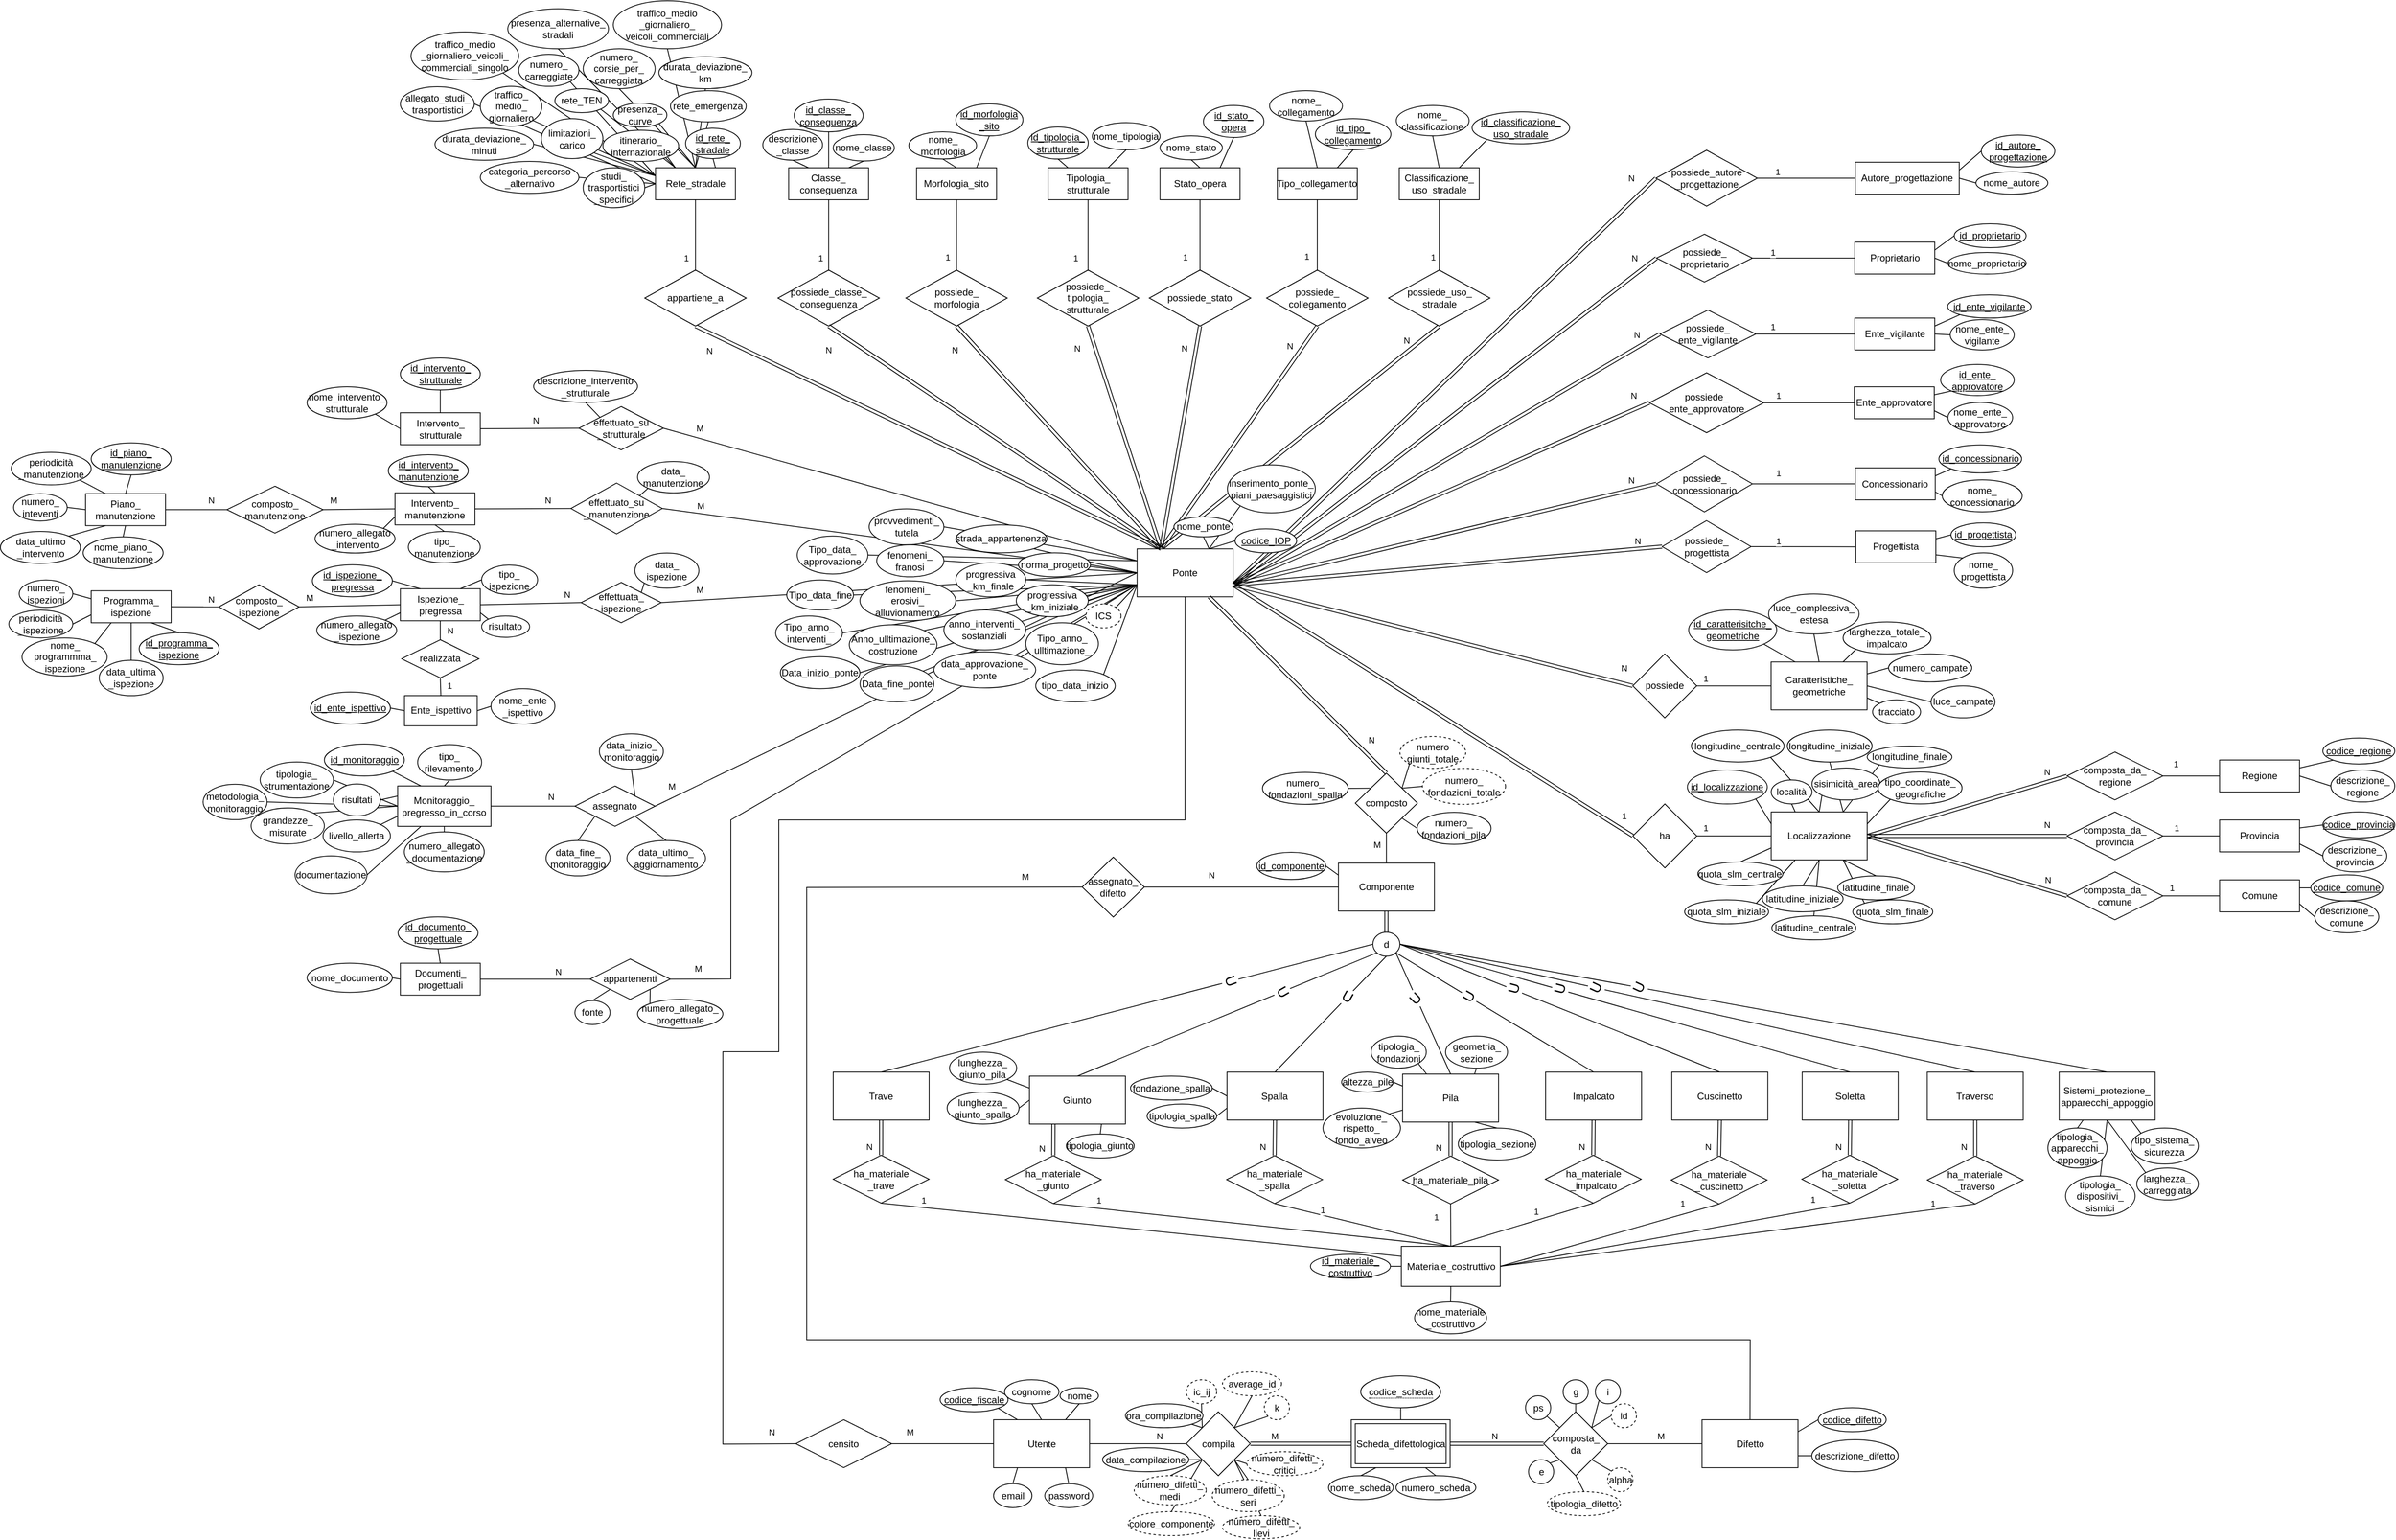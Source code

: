 <mxfile version="22.0.4" type="device">
  <diagram id="VfBe-1P62XJWdrZuCrC0" name="Page-1">
    <mxGraphModel dx="2944" dy="2896" grid="1" gridSize="10" guides="1" tooltips="1" connect="1" arrows="1" fold="1" page="1" pageScale="1" pageWidth="827" pageHeight="1169" math="0" shadow="0">
      <root>
        <mxCell id="0" />
        <mxCell id="1" parent="0" />
        <mxCell id="Jbv0iFvoflgOwmyRIQun-4" value="" style="endArrow=none;html=1;rounded=0;entryX=1;entryY=0.5;entryDx=0;entryDy=0;exitX=0;exitY=0.5;exitDx=0;exitDy=0;" parent="1" source="BfAIlLXheL3fnKsGaF2I-58" target="Jbv0iFvoflgOwmyRIQun-1" edge="1">
          <mxGeometry width="50" height="50" relative="1" as="geometry">
            <mxPoint x="-1240" y="-926" as="sourcePoint" />
            <mxPoint x="-1190" y="-976" as="targetPoint" />
          </mxGeometry>
        </mxCell>
        <mxCell id="Jbv0iFvoflgOwmyRIQun-3" value="" style="endArrow=none;html=1;rounded=0;exitX=1;exitY=1;exitDx=0;exitDy=0;entryX=0;entryY=0.25;entryDx=0;entryDy=0;" parent="1" source="Jbv0iFvoflgOwmyRIQun-2" target="BfAIlLXheL3fnKsGaF2I-58" edge="1">
          <mxGeometry width="50" height="50" relative="1" as="geometry">
            <mxPoint x="-1000" y="-916" as="sourcePoint" />
            <mxPoint x="-950" y="-966" as="targetPoint" />
          </mxGeometry>
        </mxCell>
        <mxCell id="byoTmQszGYTb3B0NkVB4-12" value="" style="endArrow=none;html=1;rounded=0;exitX=0;exitY=0;exitDx=0;exitDy=0;entryX=0.5;entryY=1;entryDx=0;entryDy=0;" parent="1" source="0uTikwf_dK8EWmOzIosr-2" target="byoTmQszGYTb3B0NkVB4-9" edge="1">
          <mxGeometry width="50" height="50" relative="1" as="geometry">
            <mxPoint x="236.86" y="510.5" as="sourcePoint" />
            <mxPoint x="217.86" y="490.5" as="targetPoint" />
          </mxGeometry>
        </mxCell>
        <mxCell id="6UowbxEEANCmjcmE1r9v-108" value="" style="endArrow=none;html=1;rounded=0;exitX=0.5;exitY=0;exitDx=0;exitDy=0;entryX=0.5;entryY=1;entryDx=0;entryDy=0;" parent="1" source="6UowbxEEANCmjcmE1r9v-24" target="6UowbxEEANCmjcmE1r9v-18" edge="1">
          <mxGeometry relative="1" as="geometry">
            <mxPoint x="-1420" y="-310" as="sourcePoint" />
            <mxPoint x="-1260" y="-310" as="targetPoint" />
          </mxGeometry>
        </mxCell>
        <mxCell id="6UowbxEEANCmjcmE1r9v-78" value="" style="endArrow=none;html=1;rounded=0;exitX=1;exitY=0.5;exitDx=0;exitDy=0;entryX=0;entryY=0.5;entryDx=0;entryDy=0;" parent="1" source="6UowbxEEANCmjcmE1r9v-38" target="ZgQ7xCeuMCWy3-DnV5na-4" edge="1">
          <mxGeometry relative="1" as="geometry">
            <mxPoint x="-1290" y="-130" as="sourcePoint" />
            <mxPoint x="-1130" y="-130" as="targetPoint" />
          </mxGeometry>
        </mxCell>
        <mxCell id="6UowbxEEANCmjcmE1r9v-77" value="" style="endArrow=none;html=1;rounded=0;exitX=1;exitY=0.5;exitDx=0;exitDy=0;entryX=0;entryY=0.5;entryDx=0;entryDy=0;" parent="1" source="6UowbxEEANCmjcmE1r9v-39" target="ZgQ7xCeuMCWy3-DnV5na-4" edge="1">
          <mxGeometry relative="1" as="geometry">
            <mxPoint x="-1280" y="-140" as="sourcePoint" />
            <mxPoint x="-1120" y="-140" as="targetPoint" />
          </mxGeometry>
        </mxCell>
        <mxCell id="6UowbxEEANCmjcmE1r9v-76" value="" style="endArrow=none;html=1;rounded=0;exitX=1;exitY=0;exitDx=0;exitDy=0;entryX=0;entryY=0.5;entryDx=0;entryDy=0;" parent="1" source="6UowbxEEANCmjcmE1r9v-40" target="ZgQ7xCeuMCWy3-DnV5na-4" edge="1">
          <mxGeometry relative="1" as="geometry">
            <mxPoint x="-1240" y="-130" as="sourcePoint" />
            <mxPoint x="-1080" y="-130" as="targetPoint" />
          </mxGeometry>
        </mxCell>
        <mxCell id="6UowbxEEANCmjcmE1r9v-66" value="" style="endArrow=none;html=1;rounded=0;exitX=1;exitY=0.5;exitDx=0;exitDy=0;entryX=0;entryY=0.5;entryDx=0;entryDy=0;" parent="1" source="ZgQ7xCeuMCWy3-DnV5na-10" target="0uTikwf_dK8EWmOzIosr-27" edge="1">
          <mxGeometry relative="1" as="geometry">
            <mxPoint x="-620" y="-630" as="sourcePoint" />
            <mxPoint x="-460" y="-630" as="targetPoint" />
          </mxGeometry>
        </mxCell>
        <mxCell id="6UowbxEEANCmjcmE1r9v-113" value="M" style="edgeLabel;html=1;align=center;verticalAlign=middle;resizable=0;points=[];" parent="6UowbxEEANCmjcmE1r9v-66" vertex="1" connectable="0">
          <mxGeometry x="-0.84" y="1" relative="1" as="geometry">
            <mxPoint y="-9" as="offset" />
          </mxGeometry>
        </mxCell>
        <mxCell id="6UowbxEEANCmjcmE1r9v-65" value="" style="endArrow=none;html=1;rounded=0;exitX=1;exitY=0.5;exitDx=0;exitDy=0;entryX=0;entryY=0.5;entryDx=0;entryDy=0;" parent="1" source="ZgQ7xCeuMCWy3-DnV5na-11" target="0uTikwf_dK8EWmOzIosr-27" edge="1">
          <mxGeometry relative="1" as="geometry">
            <mxPoint x="-700" y="-440" as="sourcePoint" />
            <mxPoint x="-540" y="-440" as="targetPoint" />
          </mxGeometry>
        </mxCell>
        <mxCell id="6UowbxEEANCmjcmE1r9v-119" value="M" style="edgeLabel;html=1;align=center;verticalAlign=middle;resizable=0;points=[];" parent="6UowbxEEANCmjcmE1r9v-65" vertex="1" connectable="0">
          <mxGeometry x="-0.84" y="-3" relative="1" as="geometry">
            <mxPoint y="-16" as="offset" />
          </mxGeometry>
        </mxCell>
        <mxCell id="6UowbxEEANCmjcmE1r9v-64" value="" style="endArrow=none;html=1;rounded=0;exitX=1;exitY=0.5;exitDx=0;exitDy=0;entryX=0;entryY=0.5;entryDx=0;entryDy=0;" parent="1" source="ZgQ7xCeuMCWy3-DnV5na-12" target="0uTikwf_dK8EWmOzIosr-27" edge="1">
          <mxGeometry relative="1" as="geometry">
            <mxPoint x="-650" y="-330" as="sourcePoint" />
            <mxPoint x="-490" y="-330" as="targetPoint" />
          </mxGeometry>
        </mxCell>
        <mxCell id="6UowbxEEANCmjcmE1r9v-122" value="M" style="edgeLabel;html=1;align=center;verticalAlign=middle;resizable=0;points=[];" parent="6UowbxEEANCmjcmE1r9v-64" vertex="1" connectable="0">
          <mxGeometry x="-0.891" y="1" relative="1" as="geometry">
            <mxPoint x="-12" y="-8" as="offset" />
          </mxGeometry>
        </mxCell>
        <mxCell id="6UowbxEEANCmjcmE1r9v-63" value="" style="endArrow=none;html=1;rounded=0;exitX=1;exitY=0.5;exitDx=0;exitDy=0;entryX=0;entryY=0.75;entryDx=0;entryDy=0;" parent="1" source="ZgQ7xCeuMCWy3-DnV5na-13" target="0uTikwf_dK8EWmOzIosr-27" edge="1">
          <mxGeometry relative="1" as="geometry">
            <mxPoint x="-490" y="-210" as="sourcePoint" />
            <mxPoint x="-330" y="-210" as="targetPoint" />
            <Array as="points">
              <mxPoint x="-580" y="-51" />
              <mxPoint x="-580" y="-250" />
            </Array>
          </mxGeometry>
        </mxCell>
        <mxCell id="6UowbxEEANCmjcmE1r9v-120" value="M" style="edgeLabel;html=1;align=center;verticalAlign=middle;resizable=0;points=[];" parent="6UowbxEEANCmjcmE1r9v-63" vertex="1" connectable="0">
          <mxGeometry x="-0.912" y="1" relative="1" as="geometry">
            <mxPoint x="-3" y="-12" as="offset" />
          </mxGeometry>
        </mxCell>
        <mxCell id="6UowbxEEANCmjcmE1r9v-2" value="" style="endArrow=none;html=1;rounded=0;exitX=1;exitY=0.5;exitDx=0;exitDy=0;entryX=0;entryY=0.25;entryDx=0;entryDy=0;" parent="1" source="ZgQ7xCeuMCWy3-DnV5na-9" target="0uTikwf_dK8EWmOzIosr-27" edge="1">
          <mxGeometry relative="1" as="geometry">
            <mxPoint x="-610" y="-680" as="sourcePoint" />
            <mxPoint x="-450" y="-680" as="targetPoint" />
          </mxGeometry>
        </mxCell>
        <mxCell id="6UowbxEEANCmjcmE1r9v-114" value="M" style="edgeLabel;html=1;align=center;verticalAlign=middle;resizable=0;points=[];" parent="6UowbxEEANCmjcmE1r9v-2" vertex="1" connectable="0">
          <mxGeometry x="-0.848" y="1" relative="1" as="geometry">
            <mxPoint y="-12" as="offset" />
          </mxGeometry>
        </mxCell>
        <mxCell id="byoTmQszGYTb3B0NkVB4-18" value="" style="endArrow=none;html=1;rounded=0;exitX=0.5;exitY=0;exitDx=0;exitDy=0;entryX=1;entryY=1;entryDx=0;entryDy=0;" parent="1" source="byoTmQszGYTb3B0NkVB4-4" target="0uTikwf_dK8EWmOzIosr-2" edge="1">
          <mxGeometry relative="1" as="geometry">
            <mxPoint x="324.86" y="740.5" as="sourcePoint" />
            <mxPoint x="484.86" y="740.5" as="targetPoint" />
          </mxGeometry>
        </mxCell>
        <mxCell id="byoTmQszGYTb3B0NkVB4-17" value="" style="endArrow=none;html=1;rounded=0;exitX=0.5;exitY=0;exitDx=0;exitDy=0;entryX=1;entryY=1;entryDx=0;entryDy=0;" parent="1" source="byoTmQszGYTb3B0NkVB4-10" target="0uTikwf_dK8EWmOzIosr-2" edge="1">
          <mxGeometry relative="1" as="geometry">
            <mxPoint x="334.86" y="770.5" as="sourcePoint" />
            <mxPoint x="494.86" y="770.5" as="targetPoint" />
          </mxGeometry>
        </mxCell>
        <mxCell id="byoTmQszGYTb3B0NkVB4-16" value="" style="endArrow=none;html=1;rounded=0;exitX=0.5;exitY=0;exitDx=0;exitDy=0;entryX=0;entryY=1;entryDx=0;entryDy=0;" parent="1" source="byoTmQszGYTb3B0NkVB4-7" target="0uTikwf_dK8EWmOzIosr-2" edge="1">
          <mxGeometry relative="1" as="geometry">
            <mxPoint x="4.86" y="770.5" as="sourcePoint" />
            <mxPoint x="164.86" y="770.5" as="targetPoint" />
          </mxGeometry>
        </mxCell>
        <mxCell id="byoTmQszGYTb3B0NkVB4-15" value="" style="endArrow=none;html=1;rounded=0;exitX=0;exitY=0.5;exitDx=0;exitDy=0;entryX=1;entryY=1;entryDx=0;entryDy=0;" parent="1" source="byoTmQszGYTb3B0NkVB4-5" target="0uTikwf_dK8EWmOzIosr-2" edge="1">
          <mxGeometry relative="1" as="geometry">
            <mxPoint x="114.86" y="760.5" as="sourcePoint" />
            <mxPoint x="274.86" y="760.5" as="targetPoint" />
          </mxGeometry>
        </mxCell>
        <mxCell id="byoTmQszGYTb3B0NkVB4-14" value="" style="endArrow=none;html=1;rounded=0;exitX=0.5;exitY=0;exitDx=0;exitDy=0;entryX=0;entryY=1;entryDx=0;entryDy=0;" parent="1" source="byoTmQszGYTb3B0NkVB4-3" target="0uTikwf_dK8EWmOzIosr-2" edge="1">
          <mxGeometry width="50" height="50" relative="1" as="geometry">
            <mxPoint x="298.86" y="510.5" as="sourcePoint" />
            <mxPoint x="324.86" y="490.5" as="targetPoint" />
          </mxGeometry>
        </mxCell>
        <mxCell id="0uTikwf_dK8EWmOzIosr-96" value="" style="endArrow=none;html=1;rounded=0;entryX=1;entryY=0.5;entryDx=0;entryDy=0;exitX=0;exitY=0.25;exitDx=0;exitDy=0;" parent="1" source="0uTikwf_dK8EWmOzIosr-27" target="0uTikwf_dK8EWmOzIosr-56" edge="1">
          <mxGeometry width="50" height="50" relative="1" as="geometry">
            <mxPoint x="-71.88" y="-574.25" as="sourcePoint" />
            <mxPoint x="-173.836" y="-655.044" as="targetPoint" />
          </mxGeometry>
        </mxCell>
        <mxCell id="74q2hfNULg3v4bbeGSs4-88" value="" style="endArrow=none;html=1;rounded=0;exitX=0.5;exitY=1;exitDx=0;exitDy=0;entryX=0.25;entryY=0;entryDx=0;entryDy=0;" parent="1" source="74q2hfNULg3v4bbeGSs4-66" target="BfAIlLXheL3fnKsGaF2I-58" edge="1">
          <mxGeometry relative="1" as="geometry">
            <mxPoint x="-580" y="-1036" as="sourcePoint" />
            <mxPoint x="-420" y="-1036" as="targetPoint" />
          </mxGeometry>
        </mxCell>
        <mxCell id="74q2hfNULg3v4bbeGSs4-87" value="" style="endArrow=none;html=1;rounded=0;exitX=0.5;exitY=1;exitDx=0;exitDy=0;entryX=0.5;entryY=0;entryDx=0;entryDy=0;" parent="1" source="74q2hfNULg3v4bbeGSs4-65" target="BfAIlLXheL3fnKsGaF2I-58" edge="1">
          <mxGeometry relative="1" as="geometry">
            <mxPoint x="-580" y="-1036" as="sourcePoint" />
            <mxPoint x="-420" y="-1036" as="targetPoint" />
          </mxGeometry>
        </mxCell>
        <mxCell id="74q2hfNULg3v4bbeGSs4-86" value="" style="endArrow=none;html=1;rounded=0;exitX=0.5;exitY=1;exitDx=0;exitDy=0;entryX=0.5;entryY=0;entryDx=0;entryDy=0;" parent="1" source="74q2hfNULg3v4bbeGSs4-61" target="BfAIlLXheL3fnKsGaF2I-58" edge="1">
          <mxGeometry relative="1" as="geometry">
            <mxPoint x="-580" y="-1036" as="sourcePoint" />
            <mxPoint x="-420" y="-1036" as="targetPoint" />
          </mxGeometry>
        </mxCell>
        <mxCell id="74q2hfNULg3v4bbeGSs4-85" value="" style="endArrow=none;html=1;rounded=0;exitX=1;exitY=1;exitDx=0;exitDy=0;entryX=0;entryY=0.25;entryDx=0;entryDy=0;" parent="1" source="74q2hfNULg3v4bbeGSs4-60" target="BfAIlLXheL3fnKsGaF2I-58" edge="1">
          <mxGeometry relative="1" as="geometry">
            <mxPoint x="-580" y="-1036" as="sourcePoint" />
            <mxPoint x="-420" y="-1036" as="targetPoint" />
          </mxGeometry>
        </mxCell>
        <mxCell id="74q2hfNULg3v4bbeGSs4-84" value="" style="endArrow=none;html=1;rounded=0;exitX=1;exitY=1;exitDx=0;exitDy=0;entryX=0.25;entryY=0;entryDx=0;entryDy=0;" parent="1" source="74q2hfNULg3v4bbeGSs4-58" target="BfAIlLXheL3fnKsGaF2I-58" edge="1">
          <mxGeometry relative="1" as="geometry">
            <mxPoint x="-580" y="-1036" as="sourcePoint" />
            <mxPoint x="-420" y="-1036" as="targetPoint" />
          </mxGeometry>
        </mxCell>
        <mxCell id="74q2hfNULg3v4bbeGSs4-83" value="" style="endArrow=none;html=1;rounded=0;exitX=1;exitY=1;exitDx=0;exitDy=0;entryX=0;entryY=0.25;entryDx=0;entryDy=0;" parent="1" source="74q2hfNULg3v4bbeGSs4-64" target="BfAIlLXheL3fnKsGaF2I-58" edge="1">
          <mxGeometry relative="1" as="geometry">
            <mxPoint x="-580" y="-1036" as="sourcePoint" />
            <mxPoint x="-420" y="-1036" as="targetPoint" />
          </mxGeometry>
        </mxCell>
        <mxCell id="74q2hfNULg3v4bbeGSs4-82" value="" style="endArrow=none;html=1;rounded=0;exitX=1;exitY=0.5;exitDx=0;exitDy=0;entryX=0;entryY=0.25;entryDx=0;entryDy=0;" parent="1" source="74q2hfNULg3v4bbeGSs4-68" target="BfAIlLXheL3fnKsGaF2I-58" edge="1">
          <mxGeometry relative="1" as="geometry">
            <mxPoint x="-580" y="-1036" as="sourcePoint" />
            <mxPoint x="-420" y="-1036" as="targetPoint" />
          </mxGeometry>
        </mxCell>
        <mxCell id="74q2hfNULg3v4bbeGSs4-81" value="" style="endArrow=none;html=1;rounded=0;exitX=1;exitY=1;exitDx=0;exitDy=0;entryX=0;entryY=0.25;entryDx=0;entryDy=0;" parent="1" source="74q2hfNULg3v4bbeGSs4-70" target="BfAIlLXheL3fnKsGaF2I-58" edge="1">
          <mxGeometry relative="1" as="geometry">
            <mxPoint x="-580" y="-1036" as="sourcePoint" />
            <mxPoint x="-420" y="-1036" as="targetPoint" />
          </mxGeometry>
        </mxCell>
        <mxCell id="74q2hfNULg3v4bbeGSs4-80" value="" style="endArrow=none;html=1;rounded=0;exitX=1;exitY=0.5;exitDx=0;exitDy=0;entryX=0;entryY=0.5;entryDx=0;entryDy=0;" parent="1" source="74q2hfNULg3v4bbeGSs4-69" target="BfAIlLXheL3fnKsGaF2I-58" edge="1">
          <mxGeometry relative="1" as="geometry">
            <mxPoint x="-580" y="-1036" as="sourcePoint" />
            <mxPoint x="-420" y="-1036" as="targetPoint" />
          </mxGeometry>
        </mxCell>
        <mxCell id="74q2hfNULg3v4bbeGSs4-79" value="" style="endArrow=none;html=1;rounded=0;exitX=0.5;exitY=1;exitDx=0;exitDy=0;entryX=0.5;entryY=0;entryDx=0;entryDy=0;" parent="1" source="74q2hfNULg3v4bbeGSs4-67" target="BfAIlLXheL3fnKsGaF2I-58" edge="1">
          <mxGeometry relative="1" as="geometry">
            <mxPoint x="-580" y="-1036" as="sourcePoint" />
            <mxPoint x="-420" y="-1036" as="targetPoint" />
          </mxGeometry>
        </mxCell>
        <mxCell id="74q2hfNULg3v4bbeGSs4-77" value="" style="endArrow=none;html=1;rounded=0;exitX=1;exitY=1;exitDx=0;exitDy=0;entryX=0.5;entryY=0;entryDx=0;entryDy=0;" parent="1" source="74q2hfNULg3v4bbeGSs4-62" target="BfAIlLXheL3fnKsGaF2I-58" edge="1">
          <mxGeometry relative="1" as="geometry">
            <mxPoint x="-580" y="-1036" as="sourcePoint" />
            <mxPoint x="-420" y="-1036" as="targetPoint" />
          </mxGeometry>
        </mxCell>
        <mxCell id="74q2hfNULg3v4bbeGSs4-76" value="" style="endArrow=none;html=1;rounded=0;exitX=0.5;exitY=1;exitDx=0;exitDy=0;entryX=0.5;entryY=0;entryDx=0;entryDy=0;" parent="1" source="74q2hfNULg3v4bbeGSs4-59" target="BfAIlLXheL3fnKsGaF2I-58" edge="1">
          <mxGeometry relative="1" as="geometry">
            <mxPoint x="-580" y="-1036" as="sourcePoint" />
            <mxPoint x="-420" y="-1036" as="targetPoint" />
          </mxGeometry>
        </mxCell>
        <mxCell id="0uTikwf_dK8EWmOzIosr-133" value="" style="endArrow=none;html=1;rounded=0;entryX=0.5;entryY=0;entryDx=0;entryDy=0;exitX=0.5;exitY=1;exitDx=0;exitDy=0;" parent="1" source="0uTikwf_dK8EWmOzIosr-41" target="0uTikwf_dK8EWmOzIosr-123" edge="1">
          <mxGeometry width="50" height="50" relative="1" as="geometry">
            <mxPoint x="731.13" y="-230" as="sourcePoint" />
            <mxPoint x="781.13" y="-280" as="targetPoint" />
          </mxGeometry>
        </mxCell>
        <mxCell id="74q2hfNULg3v4bbeGSs4-25" value="" style="shape=link;html=1;rounded=0;entryX=0.5;entryY=1;entryDx=0;entryDy=0;exitX=0.25;exitY=0;exitDx=0;exitDy=0;" parent="1" source="0uTikwf_dK8EWmOzIosr-27" target="BfAIlLXheL3fnKsGaF2I-56" edge="1">
          <mxGeometry width="100" relative="1" as="geometry">
            <mxPoint x="-32" y="-579" as="sourcePoint" />
            <mxPoint x="-448" y="-858" as="targetPoint" />
          </mxGeometry>
        </mxCell>
        <mxCell id="74q2hfNULg3v4bbeGSs4-200" value="N" style="edgeLabel;html=1;align=center;verticalAlign=middle;resizable=0;points=[];" parent="74q2hfNULg3v4bbeGSs4-25" vertex="1" connectable="0">
          <mxGeometry x="0.755" y="-3" relative="1" as="geometry">
            <mxPoint x="-56" y="-1" as="offset" />
          </mxGeometry>
        </mxCell>
        <mxCell id="74q2hfNULg3v4bbeGSs4-20" value="" style="shape=link;html=1;rounded=0;entryX=0.5;entryY=1;entryDx=0;entryDy=0;exitX=0.25;exitY=0;exitDx=0;exitDy=0;" parent="1" source="0uTikwf_dK8EWmOzIosr-27" target="BfAIlLXheL3fnKsGaF2I-32" edge="1">
          <mxGeometry width="100" relative="1" as="geometry">
            <mxPoint x="-32" y="-579" as="sourcePoint" />
            <mxPoint x="316" y="-858" as="targetPoint" />
          </mxGeometry>
        </mxCell>
        <mxCell id="74q2hfNULg3v4bbeGSs4-195" value="N" style="edgeLabel;html=1;align=center;verticalAlign=middle;resizable=0;points=[];" parent="74q2hfNULg3v4bbeGSs4-20" vertex="1" connectable="0">
          <mxGeometry x="0.826" y="-1" relative="1" as="geometry">
            <mxPoint x="-19" as="offset" />
          </mxGeometry>
        </mxCell>
        <mxCell id="74q2hfNULg3v4bbeGSs4-19" value="" style="shape=link;html=1;rounded=0;entryX=0.5;entryY=1;entryDx=0;entryDy=0;exitX=0.25;exitY=0;exitDx=0;exitDy=0;" parent="1" source="0uTikwf_dK8EWmOzIosr-27" target="BfAIlLXheL3fnKsGaF2I-33" edge="1">
          <mxGeometry width="100" relative="1" as="geometry">
            <mxPoint x="58" y="-534" as="sourcePoint" />
            <mxPoint x="587" y="-1043" as="targetPoint" />
          </mxGeometry>
        </mxCell>
        <mxCell id="74q2hfNULg3v4bbeGSs4-194" value="N" style="edgeLabel;html=1;align=center;verticalAlign=middle;resizable=0;points=[];" parent="74q2hfNULg3v4bbeGSs4-19" vertex="1" connectable="0">
          <mxGeometry x="0.765" y="1" relative="1" as="geometry">
            <mxPoint y="-14" as="offset" />
          </mxGeometry>
        </mxCell>
        <mxCell id="74q2hfNULg3v4bbeGSs4-18" value="" style="shape=link;html=1;rounded=0;entryX=0;entryY=0.5;entryDx=0;entryDy=0;exitX=1;exitY=0.75;exitDx=0;exitDy=0;" parent="1" source="0uTikwf_dK8EWmOzIosr-27" target="BfAIlLXheL3fnKsGaF2I-29" edge="1">
          <mxGeometry width="100" relative="1" as="geometry">
            <mxPoint x="58" y="-534" as="sourcePoint" />
            <mxPoint x="588" y="-943" as="targetPoint" />
          </mxGeometry>
        </mxCell>
        <mxCell id="74q2hfNULg3v4bbeGSs4-181" value="N" style="edgeLabel;html=1;align=center;verticalAlign=middle;resizable=0;points=[];" parent="74q2hfNULg3v4bbeGSs4-18" vertex="1" connectable="0">
          <mxGeometry x="0.89" y="2" relative="1" as="geometry">
            <mxPoint x="-1" y="-27" as="offset" />
          </mxGeometry>
        </mxCell>
        <mxCell id="74q2hfNULg3v4bbeGSs4-16" value="" style="shape=link;html=1;rounded=0;entryX=0;entryY=0.5;entryDx=0;entryDy=0;exitX=1;exitY=0.75;exitDx=0;exitDy=0;" parent="1" source="0uTikwf_dK8EWmOzIosr-27" target="BfAIlLXheL3fnKsGaF2I-2" edge="1">
          <mxGeometry width="100" relative="1" as="geometry">
            <mxPoint x="58" y="-534" as="sourcePoint" />
            <mxPoint x="579" y="-762" as="targetPoint" />
          </mxGeometry>
        </mxCell>
        <mxCell id="74q2hfNULg3v4bbeGSs4-183" value="N" style="edgeLabel;html=1;align=center;verticalAlign=middle;resizable=0;points=[];" parent="74q2hfNULg3v4bbeGSs4-16" vertex="1" connectable="0">
          <mxGeometry x="0.906" y="-2" relative="1" as="geometry">
            <mxPoint x="-5" y="-16" as="offset" />
          </mxGeometry>
        </mxCell>
        <mxCell id="74q2hfNULg3v4bbeGSs4-17" value="" style="shape=link;html=1;rounded=0;entryX=0;entryY=0.5;entryDx=0;entryDy=0;exitX=1;exitY=0.75;exitDx=0;exitDy=0;" parent="1" source="0uTikwf_dK8EWmOzIosr-27" target="BfAIlLXheL3fnKsGaF2I-1" edge="1">
          <mxGeometry width="100" relative="1" as="geometry">
            <mxPoint x="58" y="-534" as="sourcePoint" />
            <mxPoint x="592" y="-848" as="targetPoint" />
          </mxGeometry>
        </mxCell>
        <mxCell id="74q2hfNULg3v4bbeGSs4-182" value="N" style="edgeLabel;html=1;align=center;verticalAlign=middle;resizable=0;points=[];" parent="74q2hfNULg3v4bbeGSs4-17" vertex="1" connectable="0">
          <mxGeometry x="0.904" y="2" relative="1" as="geometry">
            <mxPoint x="-1" y="-18" as="offset" />
          </mxGeometry>
        </mxCell>
        <mxCell id="74q2hfNULg3v4bbeGSs4-11" value="" style="endArrow=none;html=1;rounded=0;exitX=1;exitY=0;exitDx=0;exitDy=0;entryX=0;entryY=0.75;entryDx=0;entryDy=0;" parent="1" source="BfAIlLXheL3fnKsGaF2I-46" target="0uTikwf_dK8EWmOzIosr-27" edge="1">
          <mxGeometry relative="1" as="geometry">
            <mxPoint x="-187" y="-610.25" as="sourcePoint" />
            <mxPoint x="-27" y="-610.25" as="targetPoint" />
          </mxGeometry>
        </mxCell>
        <mxCell id="74q2hfNULg3v4bbeGSs4-10" value="" style="endArrow=none;html=1;rounded=0;exitX=1;exitY=0;exitDx=0;exitDy=0;entryX=0;entryY=0.75;entryDx=0;entryDy=0;" parent="1" source="BfAIlLXheL3fnKsGaF2I-49" target="0uTikwf_dK8EWmOzIosr-27" edge="1">
          <mxGeometry relative="1" as="geometry">
            <mxPoint x="-187" y="-610.25" as="sourcePoint" />
            <mxPoint x="-27" y="-610.25" as="targetPoint" />
          </mxGeometry>
        </mxCell>
        <mxCell id="74q2hfNULg3v4bbeGSs4-9" value="" style="endArrow=none;html=1;rounded=0;exitX=1;exitY=0;exitDx=0;exitDy=0;entryX=0;entryY=0.75;entryDx=0;entryDy=0;" parent="1" source="BfAIlLXheL3fnKsGaF2I-50" target="0uTikwf_dK8EWmOzIosr-27" edge="1">
          <mxGeometry relative="1" as="geometry">
            <mxPoint x="-220.26" y="-695.25" as="sourcePoint" />
            <mxPoint x="-60.26" y="-695.25" as="targetPoint" />
          </mxGeometry>
        </mxCell>
        <mxCell id="74q2hfNULg3v4bbeGSs4-8" value="" style="endArrow=none;html=1;rounded=0;exitX=1;exitY=0;exitDx=0;exitDy=0;entryX=0;entryY=0.75;entryDx=0;entryDy=0;" parent="1" source="BfAIlLXheL3fnKsGaF2I-53" target="0uTikwf_dK8EWmOzIosr-27" edge="1">
          <mxGeometry relative="1" as="geometry">
            <mxPoint x="-187" y="-610.25" as="sourcePoint" />
            <mxPoint x="-27" y="-610.25" as="targetPoint" />
          </mxGeometry>
        </mxCell>
        <mxCell id="74q2hfNULg3v4bbeGSs4-7" value="" style="endArrow=none;html=1;rounded=0;exitX=1;exitY=0.5;exitDx=0;exitDy=0;entryX=0;entryY=0.75;entryDx=0;entryDy=0;" parent="1" source="BfAIlLXheL3fnKsGaF2I-48" target="0uTikwf_dK8EWmOzIosr-27" edge="1">
          <mxGeometry relative="1" as="geometry">
            <mxPoint x="-187" y="-610.25" as="sourcePoint" />
            <mxPoint x="-27" y="-610.25" as="targetPoint" />
          </mxGeometry>
        </mxCell>
        <mxCell id="74q2hfNULg3v4bbeGSs4-6" value="" style="endArrow=none;html=1;rounded=0;exitX=1;exitY=0.5;exitDx=0;exitDy=0;entryX=0;entryY=0.75;entryDx=0;entryDy=0;" parent="1" source="BfAIlLXheL3fnKsGaF2I-52" target="0uTikwf_dK8EWmOzIosr-27" edge="1">
          <mxGeometry relative="1" as="geometry">
            <mxPoint x="-187" y="-610.25" as="sourcePoint" />
            <mxPoint x="-27" y="-610.25" as="targetPoint" />
          </mxGeometry>
        </mxCell>
        <mxCell id="74q2hfNULg3v4bbeGSs4-5" value="" style="endArrow=none;html=1;rounded=0;exitX=1;exitY=0.5;exitDx=0;exitDy=0;entryX=0;entryY=0.25;entryDx=0;entryDy=0;" parent="1" source="BfAIlLXheL3fnKsGaF2I-55" target="0uTikwf_dK8EWmOzIosr-27" edge="1">
          <mxGeometry relative="1" as="geometry">
            <mxPoint x="-337" y="-690.25" as="sourcePoint" />
            <mxPoint x="-27" y="-610.25" as="targetPoint" />
          </mxGeometry>
        </mxCell>
        <mxCell id="74q2hfNULg3v4bbeGSs4-4" value="" style="endArrow=none;html=1;rounded=0;exitX=1;exitY=0.5;exitDx=0;exitDy=0;entryX=0;entryY=0.75;entryDx=0;entryDy=0;" parent="1" source="BfAIlLXheL3fnKsGaF2I-54" target="0uTikwf_dK8EWmOzIosr-27" edge="1">
          <mxGeometry relative="1" as="geometry">
            <mxPoint x="-187" y="-610.25" as="sourcePoint" />
            <mxPoint x="-27" y="-610.25" as="targetPoint" />
          </mxGeometry>
        </mxCell>
        <mxCell id="0uTikwf_dK8EWmOzIosr-134" value="" style="endArrow=none;html=1;rounded=0;entryX=1;entryY=1;entryDx=0;entryDy=0;exitX=0.5;exitY=0;exitDx=0;exitDy=0;" parent="1" source="0uTikwf_dK8EWmOzIosr-41" target="0uTikwf_dK8EWmOzIosr-124" edge="1">
          <mxGeometry width="50" height="50" relative="1" as="geometry">
            <mxPoint x="731.13" y="-230" as="sourcePoint" />
            <mxPoint x="781.13" y="-280" as="targetPoint" />
          </mxGeometry>
        </mxCell>
        <mxCell id="0uTikwf_dK8EWmOzIosr-129" value="" style="endArrow=none;html=1;rounded=0;entryX=0;entryY=1;entryDx=0;entryDy=0;exitX=0.75;exitY=0;exitDx=0;exitDy=0;" parent="1" source="0uTikwf_dK8EWmOzIosr-41" target="0uTikwf_dK8EWmOzIosr-121" edge="1">
          <mxGeometry width="50" height="50" relative="1" as="geometry">
            <mxPoint x="731.13" y="-230" as="sourcePoint" />
            <mxPoint x="781.13" y="-280" as="targetPoint" />
          </mxGeometry>
        </mxCell>
        <mxCell id="BfAIlLXheL3fnKsGaF2I-45" value="" style="endArrow=none;html=1;rounded=0;exitX=1;exitY=0.5;exitDx=0;exitDy=0;entryX=0;entryY=0.75;entryDx=0;entryDy=0;" parent="1" source="BfAIlLXheL3fnKsGaF2I-42" target="0uTikwf_dK8EWmOzIosr-27" edge="1">
          <mxGeometry relative="1" as="geometry">
            <mxPoint x="-107" y="-560.25" as="sourcePoint" />
            <mxPoint x="53" y="-560.25" as="targetPoint" />
          </mxGeometry>
        </mxCell>
        <mxCell id="BfAIlLXheL3fnKsGaF2I-44" value="" style="endArrow=none;html=1;rounded=0;exitX=1;exitY=0.5;exitDx=0;exitDy=0;entryX=0;entryY=0.5;entryDx=0;entryDy=0;" parent="1" source="BfAIlLXheL3fnKsGaF2I-43" target="0uTikwf_dK8EWmOzIosr-27" edge="1">
          <mxGeometry relative="1" as="geometry">
            <mxPoint x="-107" y="-560.25" as="sourcePoint" />
            <mxPoint x="-7" y="-460.25" as="targetPoint" />
          </mxGeometry>
        </mxCell>
        <mxCell id="0uTikwf_dK8EWmOzIosr-74" value="" style="endArrow=none;html=1;rounded=0;exitX=1;exitY=1;exitDx=0;exitDy=0;entryX=0;entryY=0.5;entryDx=0;entryDy=0;" parent="1" source="0uTikwf_dK8EWmOzIosr-46" target="0uTikwf_dK8EWmOzIosr-27" edge="1">
          <mxGeometry width="50" height="50" relative="1" as="geometry">
            <mxPoint x="-16.88" y="-649.25" as="sourcePoint" />
            <mxPoint x="33.12" y="-699.25" as="targetPoint" />
          </mxGeometry>
        </mxCell>
        <mxCell id="0uTikwf_dK8EWmOzIosr-78" value="" style="endArrow=none;html=1;rounded=0;exitX=0;exitY=1;exitDx=0;exitDy=0;entryX=0.75;entryY=0;entryDx=0;entryDy=0;" parent="1" source="0uTikwf_dK8EWmOzIosr-58" target="0uTikwf_dK8EWmOzIosr-27" edge="1">
          <mxGeometry width="50" height="50" relative="1" as="geometry">
            <mxPoint x="-16.88" y="-649.25" as="sourcePoint" />
            <mxPoint x="33.12" y="-699.25" as="targetPoint" />
          </mxGeometry>
        </mxCell>
        <mxCell id="0uTikwf_dK8EWmOzIosr-71" value="" style="endArrow=none;html=1;rounded=0;exitX=1;exitY=0.5;exitDx=0;exitDy=0;entryX=0;entryY=0.75;entryDx=0;entryDy=0;" parent="1" source="0uTikwf_dK8EWmOzIosr-48" target="0uTikwf_dK8EWmOzIosr-27" edge="1">
          <mxGeometry width="50" height="50" relative="1" as="geometry">
            <mxPoint x="-16.88" y="-689.25" as="sourcePoint" />
            <mxPoint x="33.12" y="-739.25" as="targetPoint" />
          </mxGeometry>
        </mxCell>
        <mxCell id="sdLEIY0xnZ8WGnKltaCI-15" value="" style="endArrow=none;html=1;rounded=0;entryX=0.5;entryY=0;entryDx=0;entryDy=0;exitX=1;exitY=1;exitDx=0;exitDy=0;" parent="1" source="sdLEIY0xnZ8WGnKltaCI-9" target="0uTikwf_dK8EWmOzIosr-15" edge="1">
          <mxGeometry width="50" height="50" relative="1" as="geometry">
            <mxPoint x="273.49" y="130.5" as="sourcePoint" />
            <mxPoint x="323.49" y="80.5" as="targetPoint" />
          </mxGeometry>
        </mxCell>
        <mxCell id="sdLEIY0xnZ8WGnKltaCI-27" value="&lt;font style=&quot;font-size: 18px;&quot;&gt;U&lt;/font&gt;" style="edgeLabel;html=1;align=center;verticalAlign=middle;resizable=0;points=[];rotation=-60;" parent="sdLEIY0xnZ8WGnKltaCI-15" vertex="1" connectable="0">
          <mxGeometry x="-0.262" relative="1" as="geometry">
            <mxPoint as="offset" />
          </mxGeometry>
        </mxCell>
        <mxCell id="sdLEIY0xnZ8WGnKltaCI-14" value="" style="endArrow=none;html=1;rounded=0;entryX=1;entryY=1;entryDx=0;entryDy=0;exitX=0.5;exitY=0;exitDx=0;exitDy=0;" parent="1" source="0uTikwf_dK8EWmOzIosr-14" target="sdLEIY0xnZ8WGnKltaCI-9" edge="1">
          <mxGeometry width="50" height="50" relative="1" as="geometry">
            <mxPoint x="-26.51" y="30.5" as="sourcePoint" />
            <mxPoint x="23.49" y="-19.5" as="targetPoint" />
          </mxGeometry>
        </mxCell>
        <mxCell id="sdLEIY0xnZ8WGnKltaCI-26" value="&lt;font style=&quot;font-size: 18px;&quot;&gt;U&lt;/font&gt;" style="edgeLabel;html=1;align=center;verticalAlign=middle;resizable=0;points=[];rotation=-45;" parent="sdLEIY0xnZ8WGnKltaCI-14" vertex="1" connectable="0">
          <mxGeometry x="0.254" y="3" relative="1" as="geometry">
            <mxPoint x="1" as="offset" />
          </mxGeometry>
        </mxCell>
        <mxCell id="sdLEIY0xnZ8WGnKltaCI-13" value="" style="endArrow=none;html=1;rounded=0;entryX=0.5;entryY=1;entryDx=0;entryDy=0;exitX=0.5;exitY=0;exitDx=0;exitDy=0;" parent="1" source="0uTikwf_dK8EWmOzIosr-13" target="sdLEIY0xnZ8WGnKltaCI-9" edge="1">
          <mxGeometry width="50" height="50" relative="1" as="geometry">
            <mxPoint x="-26.51" y="30.5" as="sourcePoint" />
            <mxPoint x="23.49" y="-19.5" as="targetPoint" />
          </mxGeometry>
        </mxCell>
        <mxCell id="sdLEIY0xnZ8WGnKltaCI-25" value="&lt;font style=&quot;font-size: 18px;&quot;&gt;U&lt;/font&gt;" style="edgeLabel;html=1;align=center;verticalAlign=middle;resizable=0;points=[];rotation=30;" parent="sdLEIY0xnZ8WGnKltaCI-13" vertex="1" connectable="0">
          <mxGeometry x="0.251" y="-1" relative="1" as="geometry">
            <mxPoint x="2" y="-5" as="offset" />
          </mxGeometry>
        </mxCell>
        <mxCell id="sdLEIY0xnZ8WGnKltaCI-12" value="" style="endArrow=none;html=1;rounded=0;exitX=0.5;exitY=0;exitDx=0;exitDy=0;entryX=0;entryY=1;entryDx=0;entryDy=0;" parent="1" source="0uTikwf_dK8EWmOzIosr-18" target="sdLEIY0xnZ8WGnKltaCI-9" edge="1">
          <mxGeometry width="50" height="50" relative="1" as="geometry">
            <mxPoint x="-26.51" y="30.5" as="sourcePoint" />
            <mxPoint x="23.49" y="-19.5" as="targetPoint" />
          </mxGeometry>
        </mxCell>
        <mxCell id="sdLEIY0xnZ8WGnKltaCI-24" value="&lt;font style=&quot;font-size: 18px;&quot;&gt;U&lt;/font&gt;" style="edgeLabel;html=1;align=center;verticalAlign=middle;resizable=0;points=[];rotation=60;" parent="sdLEIY0xnZ8WGnKltaCI-12" vertex="1" connectable="0">
          <mxGeometry x="0.371" relative="1" as="geometry">
            <mxPoint as="offset" />
          </mxGeometry>
        </mxCell>
        <mxCell id="a8pYZRJM3Kv9cyrl90-5-88" value="" style="endArrow=none;html=1;rounded=0;exitX=0.5;exitY=0;exitDx=0;exitDy=0;entryX=0.25;entryY=1;entryDx=0;entryDy=0;" parent="1" source="a8pYZRJM3Kv9cyrl90-5-75" target="cmOI8U_r2A5stvBV0Mom-13" edge="1">
          <mxGeometry width="50" height="50" relative="1" as="geometry">
            <mxPoint x="158.61" y="490.5" as="sourcePoint" />
            <mxPoint x="226.36" y="560.5" as="targetPoint" />
          </mxGeometry>
        </mxCell>
        <mxCell id="a8pYZRJM3Kv9cyrl90-5-56" value="" style="endArrow=none;html=1;rounded=0;entryX=0.5;entryY=0;entryDx=0;entryDy=0;exitX=0.5;exitY=1;exitDx=0;exitDy=0;" parent="1" source="0uTikwf_dK8EWmOzIosr-16" target="a8pYZRJM3Kv9cyrl90-5-53" edge="1">
          <mxGeometry width="50" height="50" relative="1" as="geometry">
            <mxPoint x="986.26" y="155.5" as="sourcePoint" />
            <mxPoint x="1036.26" y="105.5" as="targetPoint" />
          </mxGeometry>
        </mxCell>
        <mxCell id="0uTikwf_dK8EWmOzIosr-67" value="" style="endArrow=none;html=1;rounded=0;exitX=1;exitY=0.5;exitDx=0;exitDy=0;entryX=0;entryY=0.75;entryDx=0;entryDy=0;" parent="1" source="0uTikwf_dK8EWmOzIosr-49" target="0uTikwf_dK8EWmOzIosr-27" edge="1">
          <mxGeometry width="50" height="50" relative="1" as="geometry">
            <mxPoint x="-16.88" y="-649.25" as="sourcePoint" />
            <mxPoint x="33.12" y="-699.25" as="targetPoint" />
          </mxGeometry>
        </mxCell>
        <mxCell id="0uTikwf_dK8EWmOzIosr-140" value="" style="endArrow=none;html=1;rounded=0;entryX=0.75;entryY=1;entryDx=0;entryDy=0;exitX=0.5;exitY=0;exitDx=0;exitDy=0;" parent="1" source="0uTikwf_dK8EWmOzIosr-122" target="0uTikwf_dK8EWmOzIosr-41" edge="1">
          <mxGeometry width="50" height="50" relative="1" as="geometry">
            <mxPoint x="949.13" y="-60" as="sourcePoint" />
            <mxPoint x="999.13" y="-110" as="targetPoint" />
          </mxGeometry>
        </mxCell>
        <mxCell id="0uTikwf_dK8EWmOzIosr-138" value="" style="endArrow=none;html=1;rounded=0;entryX=0;entryY=0;entryDx=0;entryDy=0;exitX=0.75;exitY=1;exitDx=0;exitDy=0;" parent="1" source="0uTikwf_dK8EWmOzIosr-41" target="0uTikwf_dK8EWmOzIosr-118" edge="1">
          <mxGeometry width="50" height="50" relative="1" as="geometry">
            <mxPoint x="681.13" y="-135" as="sourcePoint" />
            <mxPoint x="731.13" y="-185" as="targetPoint" />
          </mxGeometry>
        </mxCell>
        <mxCell id="0uTikwf_dK8EWmOzIosr-137" value="" style="endArrow=none;html=1;rounded=0;entryX=1;entryY=0;entryDx=0;entryDy=0;exitX=0.25;exitY=1;exitDx=0;exitDy=0;" parent="1" source="0uTikwf_dK8EWmOzIosr-41" target="0uTikwf_dK8EWmOzIosr-117" edge="1">
          <mxGeometry width="50" height="50" relative="1" as="geometry">
            <mxPoint x="731.13" y="-230" as="sourcePoint" />
            <mxPoint x="781.13" y="-280" as="targetPoint" />
          </mxGeometry>
        </mxCell>
        <mxCell id="0uTikwf_dK8EWmOzIosr-136" value="" style="endArrow=none;html=1;rounded=0;entryX=0.5;entryY=0;entryDx=0;entryDy=0;exitX=0.5;exitY=1;exitDx=0;exitDy=0;" parent="1" source="0uTikwf_dK8EWmOzIosr-41" target="0uTikwf_dK8EWmOzIosr-120" edge="1">
          <mxGeometry width="50" height="50" relative="1" as="geometry">
            <mxPoint x="731.13" y="-230" as="sourcePoint" />
            <mxPoint x="781.13" y="-280" as="targetPoint" />
          </mxGeometry>
        </mxCell>
        <mxCell id="0uTikwf_dK8EWmOzIosr-135" value="" style="endArrow=none;html=1;rounded=0;entryX=0.5;entryY=1;entryDx=0;entryDy=0;exitX=0.75;exitY=0;exitDx=0;exitDy=0;" parent="1" source="0uTikwf_dK8EWmOzIosr-41" target="0uTikwf_dK8EWmOzIosr-119" edge="1">
          <mxGeometry width="50" height="50" relative="1" as="geometry">
            <mxPoint x="731.13" y="-230" as="sourcePoint" />
            <mxPoint x="781.13" y="-280" as="targetPoint" />
          </mxGeometry>
        </mxCell>
        <mxCell id="0uTikwf_dK8EWmOzIosr-1" value="Utente" style="rounded=0;whiteSpace=wrap;html=1;" parent="1" vertex="1">
          <mxGeometry x="-251.39" y="500.5" width="120" height="60" as="geometry" />
        </mxCell>
        <mxCell id="0uTikwf_dK8EWmOzIosr-2" value="compila" style="rhombus;whiteSpace=wrap;html=1;" parent="1" vertex="1">
          <mxGeometry x="-10.39" y="490.5" width="80" height="80" as="geometry" />
        </mxCell>
        <mxCell id="0uTikwf_dK8EWmOzIosr-4" value="&lt;div&gt;composta_&lt;/div&gt;&lt;div&gt;da&lt;br&gt;&lt;/div&gt;" style="rhombus;whiteSpace=wrap;html=1;" parent="1" vertex="1">
          <mxGeometry x="436.61" y="490.5" width="80" height="80" as="geometry" />
        </mxCell>
        <mxCell id="0uTikwf_dK8EWmOzIosr-5" value="Difetto" style="rounded=0;whiteSpace=wrap;html=1;" parent="1" vertex="1">
          <mxGeometry x="634.61" y="500.5" width="120" height="60" as="geometry" />
        </mxCell>
        <mxCell id="0uTikwf_dK8EWmOzIosr-13" value="Spalla" style="rounded=0;whiteSpace=wrap;html=1;" parent="1" vertex="1">
          <mxGeometry x="40.49" y="65.5" width="120" height="60" as="geometry" />
        </mxCell>
        <mxCell id="0uTikwf_dK8EWmOzIosr-14" value="Pila" style="rounded=0;whiteSpace=wrap;html=1;" parent="1" vertex="1">
          <mxGeometry x="260.12" y="68" width="120" height="60" as="geometry" />
        </mxCell>
        <mxCell id="0uTikwf_dK8EWmOzIosr-15" value="Impalcato" style="rounded=0;whiteSpace=wrap;html=1;" parent="1" vertex="1">
          <mxGeometry x="438.99" y="65.5" width="120" height="60" as="geometry" />
        </mxCell>
        <mxCell id="0uTikwf_dK8EWmOzIosr-16" value="&lt;div&gt;Sistemi_protezione_&lt;/div&gt;&lt;div&gt;apparecchi_appoggio&lt;br&gt;&lt;/div&gt;" style="rounded=0;whiteSpace=wrap;html=1;" parent="1" vertex="1">
          <mxGeometry x="1081.26" y="65.5" width="120" height="60" as="geometry" />
        </mxCell>
        <mxCell id="0uTikwf_dK8EWmOzIosr-17" value="Cuscinetto" style="rounded=0;whiteSpace=wrap;html=1;" parent="1" vertex="1">
          <mxGeometry x="596.87" y="65.5" width="120" height="60" as="geometry" />
        </mxCell>
        <mxCell id="0uTikwf_dK8EWmOzIosr-18" value="Giunto" style="rounded=0;whiteSpace=wrap;html=1;" parent="1" vertex="1">
          <mxGeometry x="-206.51" y="70.5" width="120" height="60" as="geometry" />
        </mxCell>
        <mxCell id="0uTikwf_dK8EWmOzIosr-19" value="Trave" style="rounded=0;whiteSpace=wrap;html=1;" parent="1" vertex="1">
          <mxGeometry x="-452.01" y="65.5" width="120" height="60" as="geometry" />
        </mxCell>
        <mxCell id="0uTikwf_dK8EWmOzIosr-27" value="Ponte" style="rounded=0;whiteSpace=wrap;html=1;" parent="1" vertex="1">
          <mxGeometry x="-71.88" y="-589.25" width="120" height="60" as="geometry" />
        </mxCell>
        <mxCell id="0uTikwf_dK8EWmOzIosr-41" value="Localizzazione" style="rounded=0;whiteSpace=wrap;html=1;" parent="1" vertex="1">
          <mxGeometry x="721.13" y="-260" width="120" height="60" as="geometry" />
        </mxCell>
        <mxCell id="0uTikwf_dK8EWmOzIosr-42" value="&lt;div&gt;Caratteristiche_&lt;/div&gt;&lt;div&gt;geometriche&lt;br&gt;&lt;/div&gt;" style="rounded=0;whiteSpace=wrap;html=1;" parent="1" vertex="1">
          <mxGeometry x="721.0" y="-447.75" width="120" height="60" as="geometry" />
        </mxCell>
        <mxCell id="0uTikwf_dK8EWmOzIosr-43" value="possiede" style="rhombus;whiteSpace=wrap;html=1;" parent="1" vertex="1">
          <mxGeometry x="548.0" y="-457.75" width="80" height="80" as="geometry" />
        </mxCell>
        <mxCell id="0uTikwf_dK8EWmOzIosr-44" value="ha" style="rhombus;whiteSpace=wrap;html=1;" parent="1" vertex="1">
          <mxGeometry x="548.13" y="-270" width="80" height="80" as="geometry" />
        </mxCell>
        <mxCell id="0uTikwf_dK8EWmOzIosr-45" value="&lt;u&gt;codice_IOP&lt;/u&gt;" style="ellipse;whiteSpace=wrap;html=1;" parent="1" vertex="1">
          <mxGeometry x="50.63" y="-614.25" width="77" height="30" as="geometry" />
        </mxCell>
        <mxCell id="0uTikwf_dK8EWmOzIosr-46" value="strada_appartenenza" style="ellipse;whiteSpace=wrap;html=1;" parent="1" vertex="1">
          <mxGeometry x="-298.62" y="-619.25" width="114" height="35" as="geometry" />
        </mxCell>
        <mxCell id="0uTikwf_dK8EWmOzIosr-47" value="&lt;div&gt;nome_ponte&lt;/div&gt;" style="ellipse;whiteSpace=wrap;html=1;" parent="1" vertex="1">
          <mxGeometry x="-25.88" y="-629.25" width="74" height="25" as="geometry" />
        </mxCell>
        <mxCell id="0uTikwf_dK8EWmOzIosr-48" value="&lt;div&gt;progressiva&lt;/div&gt;&lt;div&gt;_km_iniziale&lt;/div&gt;" style="ellipse;whiteSpace=wrap;html=1;" parent="1" vertex="1">
          <mxGeometry x="-223" y="-544.25" width="90" height="40" as="geometry" />
        </mxCell>
        <mxCell id="0uTikwf_dK8EWmOzIosr-49" value="&lt;div&gt;progressiva&lt;/div&gt;&lt;div&gt;_km_finale&lt;/div&gt;" style="ellipse;whiteSpace=wrap;html=1;" parent="1" vertex="1">
          <mxGeometry x="-298.62" y="-571.75" width="87.5" height="42.5" as="geometry" />
        </mxCell>
        <mxCell id="0uTikwf_dK8EWmOzIosr-54" value="&lt;div&gt;norma_progetto&lt;/div&gt;" style="ellipse;whiteSpace=wrap;html=1;" parent="1" vertex="1">
          <mxGeometry x="-220.26" y="-584.25" width="90" height="30" as="geometry" />
        </mxCell>
        <mxCell id="0uTikwf_dK8EWmOzIosr-58" value="&lt;div&gt;inserimento_ponte_&lt;/div&gt;&lt;div&gt;piani_paesaggistici&lt;br&gt;&lt;/div&gt;" style="ellipse;whiteSpace=wrap;html=1;" parent="1" vertex="1">
          <mxGeometry x="41" y="-694.25" width="110" height="60" as="geometry" />
        </mxCell>
        <mxCell id="0uTikwf_dK8EWmOzIosr-64" value="ICS" style="ellipse;whiteSpace=wrap;html=1;dashed=1;" parent="1" vertex="1">
          <mxGeometry x="-135.98" y="-520.25" width="44" height="30" as="geometry" />
        </mxCell>
        <mxCell id="0uTikwf_dK8EWmOzIosr-72" value="" style="endArrow=none;html=1;rounded=0;exitX=1;exitY=0;exitDx=0;exitDy=0;entryX=0;entryY=0.75;entryDx=0;entryDy=0;" parent="1" source="0uTikwf_dK8EWmOzIosr-64" target="0uTikwf_dK8EWmOzIosr-27" edge="1">
          <mxGeometry width="50" height="50" relative="1" as="geometry">
            <mxPoint x="-16.88" y="-649.25" as="sourcePoint" />
            <mxPoint x="33.12" y="-699.25" as="targetPoint" />
          </mxGeometry>
        </mxCell>
        <mxCell id="0uTikwf_dK8EWmOzIosr-75" value="" style="endArrow=none;html=1;rounded=0;entryX=0.5;entryY=1;entryDx=0;entryDy=0;exitX=0.75;exitY=0;exitDx=0;exitDy=0;" parent="1" source="0uTikwf_dK8EWmOzIosr-27" target="0uTikwf_dK8EWmOzIosr-47" edge="1">
          <mxGeometry width="50" height="50" relative="1" as="geometry">
            <mxPoint x="-76.88" y="-569.25" as="sourcePoint" />
            <mxPoint x="-26.88" y="-619.25" as="targetPoint" />
          </mxGeometry>
        </mxCell>
        <mxCell id="0uTikwf_dK8EWmOzIosr-76" value="" style="endArrow=none;html=1;rounded=0;exitX=1;exitY=0.5;exitDx=0;exitDy=0;entryX=0;entryY=0.5;entryDx=0;entryDy=0;" parent="1" source="0uTikwf_dK8EWmOzIosr-54" target="0uTikwf_dK8EWmOzIosr-27" edge="1">
          <mxGeometry width="50" height="50" relative="1" as="geometry">
            <mxPoint x="-16.88" y="-649.25" as="sourcePoint" />
            <mxPoint x="33.12" y="-699.25" as="targetPoint" />
          </mxGeometry>
        </mxCell>
        <mxCell id="0uTikwf_dK8EWmOzIosr-77" value="" style="endArrow=none;html=1;rounded=0;exitX=0;exitY=0.5;exitDx=0;exitDy=0;entryX=0.75;entryY=0;entryDx=0;entryDy=0;" parent="1" source="0uTikwf_dK8EWmOzIosr-45" target="0uTikwf_dK8EWmOzIosr-27" edge="1">
          <mxGeometry width="50" height="50" relative="1" as="geometry">
            <mxPoint x="-16.88" y="-649.25" as="sourcePoint" />
            <mxPoint x="33.12" y="-699.25" as="targetPoint" />
          </mxGeometry>
        </mxCell>
        <mxCell id="0uTikwf_dK8EWmOzIosr-92" value="" style="shape=link;html=1;rounded=0;entryX=0;entryY=0.5;entryDx=0;entryDy=0;exitX=1;exitY=0.75;exitDx=0;exitDy=0;" parent="1" source="0uTikwf_dK8EWmOzIosr-27" target="0uTikwf_dK8EWmOzIosr-43" edge="1">
          <mxGeometry width="100" relative="1" as="geometry">
            <mxPoint x="590" y="-397.75" as="sourcePoint" />
            <mxPoint x="623.76" y="-407.75" as="targetPoint" />
          </mxGeometry>
        </mxCell>
        <mxCell id="4RBXmmrItLgnZpV_CXOG-25" value="N" style="edgeLabel;html=1;align=center;verticalAlign=middle;resizable=0;points=[];" parent="0uTikwf_dK8EWmOzIosr-92" vertex="1" connectable="0">
          <mxGeometry x="0.749" y="1" relative="1" as="geometry">
            <mxPoint x="51" y="-6" as="offset" />
          </mxGeometry>
        </mxCell>
        <mxCell id="0uTikwf_dK8EWmOzIosr-95" value="" style="shape=link;html=1;rounded=0;entryX=0;entryY=0.5;entryDx=0;entryDy=0;exitX=1;exitY=0.75;exitDx=0;exitDy=0;" parent="1" source="0uTikwf_dK8EWmOzIosr-27" target="0uTikwf_dK8EWmOzIosr-44" edge="1">
          <mxGeometry width="100" relative="1" as="geometry">
            <mxPoint x="590" y="-210.5" as="sourcePoint" />
            <mxPoint x="540.13" y="-320" as="targetPoint" />
          </mxGeometry>
        </mxCell>
        <mxCell id="4RBXmmrItLgnZpV_CXOG-22" value="1" style="edgeLabel;html=1;align=center;verticalAlign=middle;resizable=0;points=[];" parent="0uTikwf_dK8EWmOzIosr-95" vertex="1" connectable="0">
          <mxGeometry x="0.578" relative="1" as="geometry">
            <mxPoint x="94" y="41" as="offset" />
          </mxGeometry>
        </mxCell>
        <mxCell id="0uTikwf_dK8EWmOzIosr-97" value="&lt;div&gt;&lt;u&gt;id_caratterisitche_&lt;/u&gt;&lt;/div&gt;&lt;div&gt;&lt;u&gt;geometriche&lt;br&gt;&lt;/u&gt;&lt;/div&gt;" style="ellipse;whiteSpace=wrap;html=1;" parent="1" vertex="1">
          <mxGeometry x="617.87" y="-512.75" width="110.13" height="50" as="geometry" />
        </mxCell>
        <mxCell id="0uTikwf_dK8EWmOzIosr-98" value="&lt;div&gt;luce_complessiva_&lt;/div&gt;&lt;div&gt;estesa&lt;br&gt;&lt;/div&gt;" style="ellipse;whiteSpace=wrap;html=1;" parent="1" vertex="1">
          <mxGeometry x="717.87" y="-532.75" width="113.13" height="50" as="geometry" />
        </mxCell>
        <mxCell id="0uTikwf_dK8EWmOzIosr-99" value="&lt;div&gt;larghezza_totale_&lt;/div&gt;&lt;div&gt;impalcato&lt;br&gt;&lt;/div&gt;" style="ellipse;whiteSpace=wrap;html=1;" parent="1" vertex="1">
          <mxGeometry x="811" y="-497.75" width="110" height="40" as="geometry" />
        </mxCell>
        <mxCell id="0uTikwf_dK8EWmOzIosr-100" value="numero_campate" style="ellipse;whiteSpace=wrap;html=1;" parent="1" vertex="1">
          <mxGeometry x="867.87" y="-457.75" width="104.13" height="35" as="geometry" />
        </mxCell>
        <mxCell id="0uTikwf_dK8EWmOzIosr-101" value="luce_campate" style="ellipse;whiteSpace=wrap;html=1;" parent="1" vertex="1">
          <mxGeometry x="921" y="-417.75" width="80" height="40" as="geometry" />
        </mxCell>
        <mxCell id="0uTikwf_dK8EWmOzIosr-102" value="tracciato" style="ellipse;whiteSpace=wrap;html=1;" parent="1" vertex="1">
          <mxGeometry x="847.87" y="-400.25" width="60" height="30" as="geometry" />
        </mxCell>
        <mxCell id="0uTikwf_dK8EWmOzIosr-103" value="" style="endArrow=none;html=1;rounded=0;entryX=1;entryY=1;entryDx=0;entryDy=0;exitX=0.25;exitY=0;exitDx=0;exitDy=0;" parent="1" source="0uTikwf_dK8EWmOzIosr-42" target="0uTikwf_dK8EWmOzIosr-97" edge="1">
          <mxGeometry width="50" height="50" relative="1" as="geometry">
            <mxPoint x="741.0" y="-377.75" as="sourcePoint" />
            <mxPoint x="711.0" y="-482.75" as="targetPoint" />
          </mxGeometry>
        </mxCell>
        <mxCell id="0uTikwf_dK8EWmOzIosr-104" value="" style="endArrow=none;html=1;rounded=0;entryX=0.5;entryY=1;entryDx=0;entryDy=0;exitX=0.5;exitY=0;exitDx=0;exitDy=0;" parent="1" source="0uTikwf_dK8EWmOzIosr-42" target="0uTikwf_dK8EWmOzIosr-98" edge="1">
          <mxGeometry width="50" height="50" relative="1" as="geometry">
            <mxPoint x="407.87" y="-162.75" as="sourcePoint" />
            <mxPoint x="457.87" y="-212.75" as="targetPoint" />
          </mxGeometry>
        </mxCell>
        <mxCell id="0uTikwf_dK8EWmOzIosr-105" value="" style="endArrow=none;html=1;rounded=0;entryX=0;entryY=1;entryDx=0;entryDy=0;exitX=0.75;exitY=0;exitDx=0;exitDy=0;" parent="1" source="0uTikwf_dK8EWmOzIosr-42" target="0uTikwf_dK8EWmOzIosr-99" edge="1">
          <mxGeometry width="50" height="50" relative="1" as="geometry">
            <mxPoint x="741.0" y="-377.75" as="sourcePoint" />
            <mxPoint x="837.203" y="-463.574" as="targetPoint" />
          </mxGeometry>
        </mxCell>
        <mxCell id="0uTikwf_dK8EWmOzIosr-106" value="" style="endArrow=none;html=1;rounded=0;entryX=0;entryY=0.5;entryDx=0;entryDy=0;exitX=1;exitY=0.25;exitDx=0;exitDy=0;" parent="1" source="0uTikwf_dK8EWmOzIosr-42" target="0uTikwf_dK8EWmOzIosr-100" edge="1">
          <mxGeometry width="50" height="50" relative="1" as="geometry">
            <mxPoint x="741.0" y="-377.75" as="sourcePoint" />
            <mxPoint x="791" y="-427.75" as="targetPoint" />
          </mxGeometry>
        </mxCell>
        <mxCell id="0uTikwf_dK8EWmOzIosr-108" value="" style="endArrow=none;html=1;rounded=0;entryX=0;entryY=0.5;entryDx=0;entryDy=0;exitX=1;exitY=0.5;exitDx=0;exitDy=0;" parent="1" source="0uTikwf_dK8EWmOzIosr-42" target="0uTikwf_dK8EWmOzIosr-101" edge="1">
          <mxGeometry width="50" height="50" relative="1" as="geometry">
            <mxPoint x="741.0" y="-377.75" as="sourcePoint" />
            <mxPoint x="791" y="-427.75" as="targetPoint" />
          </mxGeometry>
        </mxCell>
        <mxCell id="0uTikwf_dK8EWmOzIosr-109" value="" style="endArrow=none;html=1;rounded=0;entryX=0;entryY=0;entryDx=0;entryDy=0;exitX=1;exitY=0.75;exitDx=0;exitDy=0;" parent="1" source="0uTikwf_dK8EWmOzIosr-42" target="0uTikwf_dK8EWmOzIosr-102" edge="1">
          <mxGeometry width="50" height="50" relative="1" as="geometry">
            <mxPoint x="741.0" y="-377.75" as="sourcePoint" />
            <mxPoint x="869.787" y="-393.357" as="targetPoint" />
          </mxGeometry>
        </mxCell>
        <mxCell id="0uTikwf_dK8EWmOzIosr-110" value="&lt;div&gt;&lt;u&gt;id_localizzazione&lt;/u&gt;&lt;/div&gt;" style="ellipse;whiteSpace=wrap;html=1;" parent="1" vertex="1">
          <mxGeometry x="616.26" y="-312.5" width="100" height="42.5" as="geometry" />
        </mxCell>
        <mxCell id="0uTikwf_dK8EWmOzIosr-113" value="località" style="ellipse;whiteSpace=wrap;html=1;" parent="1" vertex="1">
          <mxGeometry x="721.13" y="-300" width="51" height="30" as="geometry" />
        </mxCell>
        <mxCell id="0uTikwf_dK8EWmOzIosr-114" value="sisimicità_area" style="ellipse;whiteSpace=wrap;html=1;" parent="1" vertex="1">
          <mxGeometry x="772.13" y="-315" width="85" height="40" as="geometry" />
        </mxCell>
        <mxCell id="0uTikwf_dK8EWmOzIosr-115" value="&lt;div&gt;tipo_coordinate_&lt;/div&gt;&lt;div&gt;geografiche&lt;br&gt;&lt;/div&gt;" style="ellipse;whiteSpace=wrap;html=1;" parent="1" vertex="1">
          <mxGeometry x="854.76" y="-310" width="105" height="40" as="geometry" />
        </mxCell>
        <mxCell id="0uTikwf_dK8EWmOzIosr-116" value="quota_slm_centrale" style="ellipse;whiteSpace=wrap;html=1;" parent="1" vertex="1">
          <mxGeometry x="629.37" y="-197.5" width="106.26" height="30" as="geometry" />
        </mxCell>
        <mxCell id="0uTikwf_dK8EWmOzIosr-117" value="quota_slm_iniziale" style="ellipse;whiteSpace=wrap;html=1;" parent="1" vertex="1">
          <mxGeometry x="612.87" y="-150" width="105" height="30" as="geometry" />
        </mxCell>
        <mxCell id="0uTikwf_dK8EWmOzIosr-118" value="quota_slm_finale" style="ellipse;whiteSpace=wrap;html=1;" parent="1" vertex="1">
          <mxGeometry x="823.13" y="-150" width="100" height="30" as="geometry" />
        </mxCell>
        <mxCell id="0uTikwf_dK8EWmOzIosr-119" value="longitudine_iniziale" style="ellipse;whiteSpace=wrap;html=1;" parent="1" vertex="1">
          <mxGeometry x="741.26" y="-362.5" width="106" height="40" as="geometry" />
        </mxCell>
        <mxCell id="0uTikwf_dK8EWmOzIosr-120" value="latitudine_iniziale" style="ellipse;whiteSpace=wrap;html=1;" parent="1" vertex="1">
          <mxGeometry x="710" y="-167.5" width="101" height="32.5" as="geometry" />
        </mxCell>
        <mxCell id="0uTikwf_dK8EWmOzIosr-121" value="longitudine_finale" style="ellipse;whiteSpace=wrap;html=1;" parent="1" vertex="1">
          <mxGeometry x="841.13" y="-342.5" width="106" height="27.5" as="geometry" />
        </mxCell>
        <mxCell id="0uTikwf_dK8EWmOzIosr-122" value="latitudine_finale" style="ellipse;whiteSpace=wrap;html=1;" parent="1" vertex="1">
          <mxGeometry x="804.26" y="-180" width="96" height="30" as="geometry" />
        </mxCell>
        <mxCell id="0uTikwf_dK8EWmOzIosr-123" value="latitudine_centrale" style="ellipse;whiteSpace=wrap;html=1;" parent="1" vertex="1">
          <mxGeometry x="721.93" y="-130" width="105" height="30" as="geometry" />
        </mxCell>
        <mxCell id="0uTikwf_dK8EWmOzIosr-124" value="longitudine_centrale" style="ellipse;whiteSpace=wrap;html=1;" parent="1" vertex="1">
          <mxGeometry x="621.26" y="-362.5" width="116" height="40" as="geometry" />
        </mxCell>
        <mxCell id="0uTikwf_dK8EWmOzIosr-125" value="" style="endArrow=none;html=1;rounded=0;entryX=1;entryY=1;entryDx=0;entryDy=0;exitX=0;exitY=0.25;exitDx=0;exitDy=0;" parent="1" source="0uTikwf_dK8EWmOzIosr-41" target="0uTikwf_dK8EWmOzIosr-110" edge="1">
          <mxGeometry width="50" height="50" relative="1" as="geometry">
            <mxPoint x="731.13" y="-230" as="sourcePoint" />
            <mxPoint x="781.13" y="-280" as="targetPoint" />
          </mxGeometry>
        </mxCell>
        <mxCell id="0uTikwf_dK8EWmOzIosr-128" value="" style="endArrow=none;html=1;rounded=0;entryX=0.5;entryY=1;entryDx=0;entryDy=0;exitX=0.25;exitY=0;exitDx=0;exitDy=0;" parent="1" source="0uTikwf_dK8EWmOzIosr-41" target="0uTikwf_dK8EWmOzIosr-113" edge="1">
          <mxGeometry width="50" height="50" relative="1" as="geometry">
            <mxPoint x="731.13" y="-230" as="sourcePoint" />
            <mxPoint x="781.13" y="-280" as="targetPoint" />
          </mxGeometry>
        </mxCell>
        <mxCell id="0uTikwf_dK8EWmOzIosr-130" value="" style="endArrow=none;html=1;rounded=0;entryX=0;entryY=1;entryDx=0;entryDy=0;exitX=0.5;exitY=0;exitDx=0;exitDy=0;" parent="1" source="0uTikwf_dK8EWmOzIosr-41" target="0uTikwf_dK8EWmOzIosr-114" edge="1">
          <mxGeometry width="50" height="50" relative="1" as="geometry">
            <mxPoint x="711.13" y="-135" as="sourcePoint" />
            <mxPoint x="761.13" y="-185" as="targetPoint" />
          </mxGeometry>
        </mxCell>
        <mxCell id="0uTikwf_dK8EWmOzIosr-132" value="" style="endArrow=none;html=1;rounded=0;entryX=0;entryY=1;entryDx=0;entryDy=0;exitX=1;exitY=0.25;exitDx=0;exitDy=0;" parent="1" source="0uTikwf_dK8EWmOzIosr-41" target="0uTikwf_dK8EWmOzIosr-115" edge="1">
          <mxGeometry width="50" height="50" relative="1" as="geometry">
            <mxPoint x="851.13" y="-235" as="sourcePoint" />
            <mxPoint x="911.13" y="-250" as="targetPoint" />
          </mxGeometry>
        </mxCell>
        <mxCell id="0uTikwf_dK8EWmOzIosr-139" value="" style="endArrow=none;html=1;rounded=0;exitX=0.5;exitY=0;exitDx=0;exitDy=0;entryX=0;entryY=0.75;entryDx=0;entryDy=0;" parent="1" source="0uTikwf_dK8EWmOzIosr-116" target="0uTikwf_dK8EWmOzIosr-41" edge="1">
          <mxGeometry width="50" height="50" relative="1" as="geometry">
            <mxPoint x="731.13" y="-230" as="sourcePoint" />
            <mxPoint x="781.13" y="-280" as="targetPoint" />
          </mxGeometry>
        </mxCell>
        <mxCell id="0uTikwf_dK8EWmOzIosr-155" value="&lt;div&gt;&lt;u&gt;codice_difetto&lt;/u&gt;&lt;/div&gt;" style="ellipse;whiteSpace=wrap;html=1;" parent="1" vertex="1">
          <mxGeometry x="779.86" y="485.5" width="85" height="30" as="geometry" />
        </mxCell>
        <mxCell id="0uTikwf_dK8EWmOzIosr-156" value="descrizione_difetto" style="ellipse;whiteSpace=wrap;html=1;" parent="1" vertex="1">
          <mxGeometry x="771.86" y="525.5" width="108" height="40" as="geometry" />
        </mxCell>
        <mxCell id="0uTikwf_dK8EWmOzIosr-157" value="" style="endArrow=none;html=1;rounded=0;entryX=0;entryY=0.5;entryDx=0;entryDy=0;exitX=1;exitY=0.25;exitDx=0;exitDy=0;" parent="1" source="0uTikwf_dK8EWmOzIosr-5" target="0uTikwf_dK8EWmOzIosr-155" edge="1">
          <mxGeometry width="50" height="50" relative="1" as="geometry">
            <mxPoint x="647.36" y="435.5" as="sourcePoint" />
            <mxPoint x="697.36" y="385.5" as="targetPoint" />
          </mxGeometry>
        </mxCell>
        <mxCell id="0uTikwf_dK8EWmOzIosr-158" value="" style="endArrow=none;html=1;rounded=0;entryX=0;entryY=0.5;entryDx=0;entryDy=0;exitX=1;exitY=0.75;exitDx=0;exitDy=0;" parent="1" source="0uTikwf_dK8EWmOzIosr-5" target="0uTikwf_dK8EWmOzIosr-156" edge="1">
          <mxGeometry width="50" height="50" relative="1" as="geometry">
            <mxPoint x="647.36" y="435.5" as="sourcePoint" />
            <mxPoint x="697.36" y="385.5" as="targetPoint" />
          </mxGeometry>
        </mxCell>
        <mxCell id="0uTikwf_dK8EWmOzIosr-159" value="nome" style="ellipse;whiteSpace=wrap;html=1;" parent="1" vertex="1">
          <mxGeometry x="-168.27" y="460.5" width="48" height="20" as="geometry" />
        </mxCell>
        <mxCell id="0uTikwf_dK8EWmOzIosr-160" value="&lt;div&gt;&lt;u&gt;codice_fiscale&lt;/u&gt;&lt;/div&gt;" style="ellipse;whiteSpace=wrap;html=1;" parent="1" vertex="1">
          <mxGeometry x="-318.27" y="460.5" width="85" height="30" as="geometry" />
        </mxCell>
        <mxCell id="0uTikwf_dK8EWmOzIosr-161" value="email" style="ellipse;whiteSpace=wrap;html=1;" parent="1" vertex="1">
          <mxGeometry x="-251.39" y="580.5" width="48" height="30" as="geometry" />
        </mxCell>
        <mxCell id="0uTikwf_dK8EWmOzIosr-162" value="cognome" style="ellipse;whiteSpace=wrap;html=1;" parent="1" vertex="1">
          <mxGeometry x="-237.64" y="450.5" width="68" height="30" as="geometry" />
        </mxCell>
        <mxCell id="0uTikwf_dK8EWmOzIosr-163" value="password" style="ellipse;whiteSpace=wrap;html=1;" parent="1" vertex="1">
          <mxGeometry x="-187.39" y="580.5" width="60" height="30" as="geometry" />
        </mxCell>
        <mxCell id="0uTikwf_dK8EWmOzIosr-164" value="" style="endArrow=none;html=1;rounded=0;exitX=0.25;exitY=0;exitDx=0;exitDy=0;entryX=1;entryY=1;entryDx=0;entryDy=0;" parent="1" source="0uTikwf_dK8EWmOzIosr-1" target="0uTikwf_dK8EWmOzIosr-160" edge="1">
          <mxGeometry width="50" height="50" relative="1" as="geometry">
            <mxPoint x="-352.39" y="540.5" as="sourcePoint" />
            <mxPoint x="-302.39" y="490.5" as="targetPoint" />
          </mxGeometry>
        </mxCell>
        <mxCell id="0uTikwf_dK8EWmOzIosr-165" value="" style="endArrow=none;html=1;rounded=0;entryX=0.75;entryY=0;entryDx=0;entryDy=0;exitX=0.5;exitY=1;exitDx=0;exitDy=0;" parent="1" source="0uTikwf_dK8EWmOzIosr-159" target="0uTikwf_dK8EWmOzIosr-1" edge="1">
          <mxGeometry width="50" height="50" relative="1" as="geometry">
            <mxPoint x="-191.27" y="470.5" as="sourcePoint" />
            <mxPoint x="-297.39" y="500.5" as="targetPoint" />
          </mxGeometry>
        </mxCell>
        <mxCell id="0uTikwf_dK8EWmOzIosr-166" value="" style="endArrow=none;html=1;rounded=0;exitX=0.5;exitY=1;exitDx=0;exitDy=0;entryX=0.5;entryY=0;entryDx=0;entryDy=0;" parent="1" source="0uTikwf_dK8EWmOzIosr-162" target="0uTikwf_dK8EWmOzIosr-1" edge="1">
          <mxGeometry width="50" height="50" relative="1" as="geometry">
            <mxPoint x="-284.39" y="530.5" as="sourcePoint" />
            <mxPoint x="-241.39" y="525.5" as="targetPoint" />
          </mxGeometry>
        </mxCell>
        <mxCell id="0uTikwf_dK8EWmOzIosr-167" value="" style="endArrow=none;html=1;rounded=0;entryX=0.25;entryY=1;entryDx=0;entryDy=0;exitX=0.5;exitY=0;exitDx=0;exitDy=0;" parent="1" source="0uTikwf_dK8EWmOzIosr-161" target="0uTikwf_dK8EWmOzIosr-1" edge="1">
          <mxGeometry width="50" height="50" relative="1" as="geometry">
            <mxPoint x="-352.39" y="540.5" as="sourcePoint" />
            <mxPoint x="-302.39" y="490.5" as="targetPoint" />
          </mxGeometry>
        </mxCell>
        <mxCell id="0uTikwf_dK8EWmOzIosr-168" value="" style="endArrow=none;html=1;rounded=0;entryX=0.75;entryY=1;entryDx=0;entryDy=0;exitX=0.5;exitY=0;exitDx=0;exitDy=0;" parent="1" source="0uTikwf_dK8EWmOzIosr-163" target="0uTikwf_dK8EWmOzIosr-1" edge="1">
          <mxGeometry width="50" height="50" relative="1" as="geometry">
            <mxPoint x="-352.39" y="540.5" as="sourcePoint" />
            <mxPoint x="-302.39" y="490.5" as="targetPoint" />
          </mxGeometry>
        </mxCell>
        <mxCell id="0uTikwf_dK8EWmOzIosr-169" value="" style="endArrow=none;html=1;rounded=0;exitX=1;exitY=0.5;exitDx=0;exitDy=0;entryX=0;entryY=0.5;entryDx=0;entryDy=0;" parent="1" source="0uTikwf_dK8EWmOzIosr-1" target="0uTikwf_dK8EWmOzIosr-2" edge="1">
          <mxGeometry width="50" height="50" relative="1" as="geometry">
            <mxPoint x="207.61" y="540.5" as="sourcePoint" />
            <mxPoint x="257.61" y="490.5" as="targetPoint" />
          </mxGeometry>
        </mxCell>
        <mxCell id="4RBXmmrItLgnZpV_CXOG-4" value="N" style="edgeLabel;html=1;align=center;verticalAlign=middle;resizable=0;points=[];" parent="0uTikwf_dK8EWmOzIosr-169" vertex="1" connectable="0">
          <mxGeometry x="-0.066" y="-3" relative="1" as="geometry">
            <mxPoint x="31" y="-13" as="offset" />
          </mxGeometry>
        </mxCell>
        <mxCell id="0uTikwf_dK8EWmOzIosr-170" value="" style="shape=link;html=1;rounded=0;exitX=1;exitY=0.5;exitDx=0;exitDy=0;entryX=0;entryY=0.5;entryDx=0;entryDy=0;" parent="1" source="0uTikwf_dK8EWmOzIosr-2" edge="1">
          <mxGeometry width="100" relative="1" as="geometry">
            <mxPoint x="257.36" y="515.5" as="sourcePoint" />
            <mxPoint x="196.36" y="530.5" as="targetPoint" />
          </mxGeometry>
        </mxCell>
        <mxCell id="4RBXmmrItLgnZpV_CXOG-5" value="M" style="edgeLabel;html=1;align=center;verticalAlign=middle;resizable=0;points=[];" parent="0uTikwf_dK8EWmOzIosr-170" vertex="1" connectable="0">
          <mxGeometry x="-0.521" relative="1" as="geometry">
            <mxPoint y="-10" as="offset" />
          </mxGeometry>
        </mxCell>
        <mxCell id="0uTikwf_dK8EWmOzIosr-171" value="data_compilazione" style="ellipse;whiteSpace=wrap;html=1;" parent="1" vertex="1">
          <mxGeometry x="-115.14" y="535.5" width="108" height="30" as="geometry" />
        </mxCell>
        <mxCell id="0uTikwf_dK8EWmOzIosr-172" value="ora_compilazione" style="ellipse;whiteSpace=wrap;html=1;" parent="1" vertex="1">
          <mxGeometry x="-86.51" y="480.5" width="97" height="30" as="geometry" />
        </mxCell>
        <mxCell id="0uTikwf_dK8EWmOzIosr-173" value="" style="endArrow=none;html=1;rounded=0;exitX=1;exitY=0.5;exitDx=0;exitDy=0;entryX=0;entryY=1;entryDx=0;entryDy=0;" parent="1" source="0uTikwf_dK8EWmOzIosr-171" target="0uTikwf_dK8EWmOzIosr-2" edge="1">
          <mxGeometry width="50" height="50" relative="1" as="geometry">
            <mxPoint x="227.61" y="540.5" as="sourcePoint" />
            <mxPoint x="277.61" y="490.5" as="targetPoint" />
          </mxGeometry>
        </mxCell>
        <mxCell id="0uTikwf_dK8EWmOzIosr-174" value="" style="endArrow=none;html=1;rounded=0;exitX=1;exitY=1;exitDx=0;exitDy=0;entryX=0;entryY=0;entryDx=0;entryDy=0;" parent="1" source="0uTikwf_dK8EWmOzIosr-172" target="0uTikwf_dK8EWmOzIosr-2" edge="1">
          <mxGeometry width="50" height="50" relative="1" as="geometry">
            <mxPoint x="227.61" y="540.5" as="sourcePoint" />
            <mxPoint x="277.61" y="490.5" as="targetPoint" />
          </mxGeometry>
        </mxCell>
        <mxCell id="0uTikwf_dK8EWmOzIosr-175" value="" style="shape=link;html=1;rounded=0;entryX=0;entryY=0.5;entryDx=0;entryDy=0;exitX=1;exitY=0.5;exitDx=0;exitDy=0;" parent="1" target="0uTikwf_dK8EWmOzIosr-4" edge="1">
          <mxGeometry width="100" relative="1" as="geometry">
            <mxPoint x="316.36" y="530.5" as="sourcePoint" />
            <mxPoint x="436.36" y="590.08" as="targetPoint" />
          </mxGeometry>
        </mxCell>
        <mxCell id="4RBXmmrItLgnZpV_CXOG-6" value="N" style="edgeLabel;html=1;align=center;verticalAlign=middle;resizable=0;points=[];" parent="0uTikwf_dK8EWmOzIosr-175" vertex="1" connectable="0">
          <mxGeometry x="-0.094" y="-1" relative="1" as="geometry">
            <mxPoint x="4" y="-11" as="offset" />
          </mxGeometry>
        </mxCell>
        <mxCell id="0uTikwf_dK8EWmOzIosr-176" value="" style="endArrow=none;html=1;rounded=0;exitX=1;exitY=0.5;exitDx=0;exitDy=0;entryX=0;entryY=0.5;entryDx=0;entryDy=0;" parent="1" source="0uTikwf_dK8EWmOzIosr-4" target="0uTikwf_dK8EWmOzIosr-5" edge="1">
          <mxGeometry width="50" height="50" relative="1" as="geometry">
            <mxPoint x="-41.64" y="535.5" as="sourcePoint" />
            <mxPoint x="42.36" y="535.5" as="targetPoint" />
          </mxGeometry>
        </mxCell>
        <mxCell id="4RBXmmrItLgnZpV_CXOG-7" value="M" style="edgeLabel;html=1;align=center;verticalAlign=middle;resizable=0;points=[];" parent="0uTikwf_dK8EWmOzIosr-176" vertex="1" connectable="0">
          <mxGeometry x="0.115" relative="1" as="geometry">
            <mxPoint y="-10" as="offset" />
          </mxGeometry>
        </mxCell>
        <mxCell id="a8pYZRJM3Kv9cyrl90-5-6" value="tipologia_giunto" style="ellipse;whiteSpace=wrap;html=1;" parent="1" vertex="1">
          <mxGeometry x="-160.51" y="143" width="85" height="30" as="geometry" />
        </mxCell>
        <mxCell id="a8pYZRJM3Kv9cyrl90-5-7" value="&lt;div&gt;numero&lt;/div&gt;&lt;div&gt;giunti_totale&lt;/div&gt;" style="ellipse;whiteSpace=wrap;html=1;dashed=1;" parent="1" vertex="1">
          <mxGeometry x="256.73" y="-354.5" width="82.38" height="40" as="geometry" />
        </mxCell>
        <mxCell id="a8pYZRJM3Kv9cyrl90-5-9" value="&lt;div&gt;lunghezza_&lt;/div&gt;&lt;div&gt;giunto_pila&lt;/div&gt;" style="ellipse;whiteSpace=wrap;html=1;" parent="1" vertex="1">
          <mxGeometry x="-306.51" y="40.5" width="84" height="40" as="geometry" />
        </mxCell>
        <mxCell id="a8pYZRJM3Kv9cyrl90-5-10" value="&lt;div&gt;lunghezza_&lt;/div&gt;&lt;div&gt;giunto_spalla&lt;br&gt;&lt;/div&gt;" style="ellipse;whiteSpace=wrap;html=1;" parent="1" vertex="1">
          <mxGeometry x="-309.51" y="90.5" width="90" height="40" as="geometry" />
        </mxCell>
        <mxCell id="a8pYZRJM3Kv9cyrl90-5-12" value="" style="endArrow=none;html=1;rounded=0;exitX=0.75;exitY=1;exitDx=0;exitDy=0;entryX=0.5;entryY=0;entryDx=0;entryDy=0;" parent="1" source="0uTikwf_dK8EWmOzIosr-18" target="a8pYZRJM3Kv9cyrl90-5-6" edge="1">
          <mxGeometry width="50" height="50" relative="1" as="geometry">
            <mxPoint x="43.49" y="100.5" as="sourcePoint" />
            <mxPoint x="-113.01" y="55.5" as="targetPoint" />
          </mxGeometry>
        </mxCell>
        <mxCell id="a8pYZRJM3Kv9cyrl90-5-14" value="" style="endArrow=none;html=1;rounded=0;exitX=1;exitY=0.5;exitDx=0;exitDy=0;entryX=0;entryY=0.5;entryDx=0;entryDy=0;" parent="1" source="a8pYZRJM3Kv9cyrl90-5-10" target="0uTikwf_dK8EWmOzIosr-18" edge="1">
          <mxGeometry width="50" height="50" relative="1" as="geometry">
            <mxPoint x="43.49" y="100.5" as="sourcePoint" />
            <mxPoint x="93.49" y="50.5" as="targetPoint" />
          </mxGeometry>
        </mxCell>
        <mxCell id="a8pYZRJM3Kv9cyrl90-5-15" value="" style="endArrow=none;html=1;rounded=0;exitX=1;exitY=1;exitDx=0;exitDy=0;entryX=0;entryY=0.25;entryDx=0;entryDy=0;" parent="1" source="a8pYZRJM3Kv9cyrl90-5-9" target="0uTikwf_dK8EWmOzIosr-18" edge="1">
          <mxGeometry width="50" height="50" relative="1" as="geometry">
            <mxPoint x="43.49" y="100.5" as="sourcePoint" />
            <mxPoint x="93.49" y="50.5" as="targetPoint" />
          </mxGeometry>
        </mxCell>
        <mxCell id="a8pYZRJM3Kv9cyrl90-5-18" value="&lt;div&gt;tipologia_spalla&lt;/div&gt;" style="ellipse;whiteSpace=wrap;html=1;" parent="1" vertex="1">
          <mxGeometry x="-59.39" y="105.5" width="87" height="30" as="geometry" />
        </mxCell>
        <mxCell id="a8pYZRJM3Kv9cyrl90-5-21" value="&lt;div&gt;fondazione_spalla&lt;/div&gt;" style="ellipse;whiteSpace=wrap;html=1;" parent="1" vertex="1">
          <mxGeometry x="-80.14" y="70.5" width="102.13" height="30" as="geometry" />
        </mxCell>
        <mxCell id="a8pYZRJM3Kv9cyrl90-5-23" value="" style="endArrow=none;html=1;rounded=0;exitX=1;exitY=0.5;exitDx=0;exitDy=0;entryX=0;entryY=0.75;entryDx=0;entryDy=0;" parent="1" source="a8pYZRJM3Kv9cyrl90-5-18" target="0uTikwf_dK8EWmOzIosr-13" edge="1">
          <mxGeometry width="50" height="50" relative="1" as="geometry">
            <mxPoint x="96.99" y="45.5" as="sourcePoint" />
            <mxPoint x="146.99" y="-4.5" as="targetPoint" />
          </mxGeometry>
        </mxCell>
        <mxCell id="a8pYZRJM3Kv9cyrl90-5-24" value="" style="endArrow=none;html=1;rounded=0;exitX=1;exitY=0.5;exitDx=0;exitDy=0;entryX=0;entryY=0.5;entryDx=0;entryDy=0;" parent="1" source="a8pYZRJM3Kv9cyrl90-5-21" target="0uTikwf_dK8EWmOzIosr-13" edge="1">
          <mxGeometry width="50" height="50" relative="1" as="geometry">
            <mxPoint x="96.99" y="45.5" as="sourcePoint" />
            <mxPoint x="146.99" y="-4.5" as="targetPoint" />
          </mxGeometry>
        </mxCell>
        <mxCell id="a8pYZRJM3Kv9cyrl90-5-29" value="tipologia_sezione" style="ellipse;whiteSpace=wrap;html=1;" parent="1" vertex="1">
          <mxGeometry x="329.73" y="135.5" width="97" height="40" as="geometry" />
        </mxCell>
        <mxCell id="a8pYZRJM3Kv9cyrl90-5-30" value="&lt;div&gt;tipologia_&lt;/div&gt;&lt;div&gt;fondazioni&lt;/div&gt;" style="ellipse;whiteSpace=wrap;html=1;" parent="1" vertex="1">
          <mxGeometry x="220.74" y="20.5" width="69" height="40" as="geometry" />
        </mxCell>
        <mxCell id="a8pYZRJM3Kv9cyrl90-5-31" value="altezza_pile" style="ellipse;whiteSpace=wrap;html=1;" parent="1" vertex="1">
          <mxGeometry x="183.86" y="65.5" width="64.51" height="25" as="geometry" />
        </mxCell>
        <mxCell id="a8pYZRJM3Kv9cyrl90-5-32" value="&lt;div&gt;geometria_&lt;/div&gt;&lt;div&gt;sezione&lt;br&gt;&lt;/div&gt;" style="ellipse;whiteSpace=wrap;html=1;" parent="1" vertex="1">
          <mxGeometry x="313.86" y="20.5" width="77.5" height="40" as="geometry" />
        </mxCell>
        <mxCell id="a8pYZRJM3Kv9cyrl90-5-33" value="&lt;div&gt;numero_&lt;/div&gt;&lt;div&gt;fondazioni_totale&lt;/div&gt;" style="ellipse;whiteSpace=wrap;html=1;dashed=1;" parent="1" vertex="1">
          <mxGeometry x="284.86" y="-314.5" width="104" height="45" as="geometry" />
        </mxCell>
        <mxCell id="a8pYZRJM3Kv9cyrl90-5-34" value="&lt;div&gt;evoluzione_&lt;/div&gt;&lt;div&gt;rispetto_&lt;/div&gt;&lt;div&gt;fondo_alveo&lt;br&gt;&lt;/div&gt;" style="ellipse;whiteSpace=wrap;html=1;" parent="1" vertex="1">
          <mxGeometry x="160.49" y="110.5" width="97" height="50" as="geometry" />
        </mxCell>
        <mxCell id="a8pYZRJM3Kv9cyrl90-5-36" value="" style="endArrow=none;html=1;rounded=0;exitX=0.25;exitY=0;exitDx=0;exitDy=0;entryX=1;entryY=1;entryDx=0;entryDy=0;" parent="1" source="0uTikwf_dK8EWmOzIosr-14" target="a8pYZRJM3Kv9cyrl90-5-30" edge="1">
          <mxGeometry width="50" height="50" relative="1" as="geometry">
            <mxPoint x="189.12" y="13" as="sourcePoint" />
            <mxPoint x="266.62" y="58" as="targetPoint" />
          </mxGeometry>
        </mxCell>
        <mxCell id="a8pYZRJM3Kv9cyrl90-5-37" value="" style="endArrow=none;html=1;rounded=0;entryX=0.5;entryY=1;entryDx=0;entryDy=0;exitX=0.75;exitY=0;exitDx=0;exitDy=0;" parent="1" source="0uTikwf_dK8EWmOzIosr-14" target="a8pYZRJM3Kv9cyrl90-5-32" edge="1">
          <mxGeometry width="50" height="50" relative="1" as="geometry">
            <mxPoint x="189.12" y="13" as="sourcePoint" />
            <mxPoint x="357.62" y="58" as="targetPoint" />
          </mxGeometry>
        </mxCell>
        <mxCell id="a8pYZRJM3Kv9cyrl90-5-39" value="" style="endArrow=none;html=1;rounded=0;entryX=0.5;entryY=0;entryDx=0;entryDy=0;exitX=0.75;exitY=1;exitDx=0;exitDy=0;" parent="1" source="0uTikwf_dK8EWmOzIosr-14" target="a8pYZRJM3Kv9cyrl90-5-29" edge="1">
          <mxGeometry width="50" height="50" relative="1" as="geometry">
            <mxPoint x="189.12" y="13" as="sourcePoint" />
            <mxPoint x="363.253" y="148.785" as="targetPoint" />
          </mxGeometry>
        </mxCell>
        <mxCell id="a8pYZRJM3Kv9cyrl90-5-41" value="" style="endArrow=none;html=1;rounded=0;exitX=1;exitY=0;exitDx=0;exitDy=0;entryX=0;entryY=0.75;entryDx=0;entryDy=0;" parent="1" source="a8pYZRJM3Kv9cyrl90-5-34" target="0uTikwf_dK8EWmOzIosr-14" edge="1">
          <mxGeometry width="50" height="50" relative="1" as="geometry">
            <mxPoint x="189.12" y="13" as="sourcePoint" />
            <mxPoint x="239.12" y="-37" as="targetPoint" />
          </mxGeometry>
        </mxCell>
        <mxCell id="a8pYZRJM3Kv9cyrl90-5-50" value="&lt;div&gt;tipo_sistema_&lt;/div&gt;&lt;div&gt;sicurezza&lt;br&gt;&lt;/div&gt;" style="ellipse;whiteSpace=wrap;html=1;" parent="1" vertex="1">
          <mxGeometry x="1171.26" y="135.5" width="84" height="45" as="geometry" />
        </mxCell>
        <mxCell id="a8pYZRJM3Kv9cyrl90-5-51" value="&lt;div&gt;tipologia_&lt;/div&gt;&lt;div&gt;apparecchi_&lt;/div&gt;&lt;div&gt;appoggio&lt;br&gt;&lt;/div&gt;" style="ellipse;whiteSpace=wrap;html=1;" parent="1" vertex="1">
          <mxGeometry x="1067.13" y="135.5" width="74" height="50" as="geometry" />
        </mxCell>
        <mxCell id="a8pYZRJM3Kv9cyrl90-5-52" value="&lt;div&gt;larghezza_&lt;/div&gt;&lt;div&gt;carreggiata&lt;br&gt;&lt;/div&gt;" style="ellipse;whiteSpace=wrap;html=1;" parent="1" vertex="1">
          <mxGeometry x="1178.26" y="185.5" width="77" height="40" as="geometry" />
        </mxCell>
        <mxCell id="a8pYZRJM3Kv9cyrl90-5-53" value="&lt;div&gt;tipologia_&lt;/div&gt;&lt;div&gt;dispositivi_&lt;/div&gt;&lt;div&gt;sismici&lt;br&gt;&lt;/div&gt;" style="ellipse;whiteSpace=wrap;html=1;" parent="1" vertex="1">
          <mxGeometry x="1089.26" y="195.5" width="87" height="50" as="geometry" />
        </mxCell>
        <mxCell id="a8pYZRJM3Kv9cyrl90-5-55" value="" style="endArrow=none;html=1;rounded=0;entryX=0.25;entryY=1;entryDx=0;entryDy=0;exitX=0.5;exitY=0;exitDx=0;exitDy=0;" parent="1" source="a8pYZRJM3Kv9cyrl90-5-51" target="0uTikwf_dK8EWmOzIosr-16" edge="1">
          <mxGeometry width="50" height="50" relative="1" as="geometry">
            <mxPoint x="986.26" y="155.5" as="sourcePoint" />
            <mxPoint x="1036.26" y="105.5" as="targetPoint" />
          </mxGeometry>
        </mxCell>
        <mxCell id="a8pYZRJM3Kv9cyrl90-5-57" value="" style="endArrow=none;html=1;rounded=0;entryX=0;entryY=0;entryDx=0;entryDy=0;exitX=0.75;exitY=1;exitDx=0;exitDy=0;" parent="1" source="0uTikwf_dK8EWmOzIosr-16" target="a8pYZRJM3Kv9cyrl90-5-50" edge="1">
          <mxGeometry width="50" height="50" relative="1" as="geometry">
            <mxPoint x="986.26" y="155.5" as="sourcePoint" />
            <mxPoint x="1036.26" y="105.5" as="targetPoint" />
          </mxGeometry>
        </mxCell>
        <mxCell id="a8pYZRJM3Kv9cyrl90-5-58" value="" style="endArrow=none;html=1;rounded=0;exitX=0;exitY=0;exitDx=0;exitDy=0;entryX=0.5;entryY=1;entryDx=0;entryDy=0;" parent="1" source="a8pYZRJM3Kv9cyrl90-5-52" target="0uTikwf_dK8EWmOzIosr-16" edge="1">
          <mxGeometry width="50" height="50" relative="1" as="geometry">
            <mxPoint x="986.26" y="155.5" as="sourcePoint" />
            <mxPoint x="1036.26" y="105.5" as="targetPoint" />
          </mxGeometry>
        </mxCell>
        <mxCell id="a8pYZRJM3Kv9cyrl90-5-75" value="nome_scheda" style="ellipse;whiteSpace=wrap;html=1;" parent="1" vertex="1">
          <mxGeometry x="167.49" y="570.5" width="80.88" height="30" as="geometry" />
        </mxCell>
        <mxCell id="a8pYZRJM3Kv9cyrl90-5-76" value="numero_scheda" style="ellipse;whiteSpace=wrap;html=1;" parent="1" vertex="1">
          <mxGeometry x="251.85" y="570.5" width="99.88" height="30" as="geometry" />
        </mxCell>
        <mxCell id="a8pYZRJM3Kv9cyrl90-5-85" value="" style="endArrow=none;html=1;rounded=0;exitX=0.5;exitY=1;exitDx=0;exitDy=0;entryX=0.5;entryY=0;entryDx=0;entryDy=0;" parent="1" source="BfAIlLXheL3fnKsGaF2I-17" target="cmOI8U_r2A5stvBV0Mom-13" edge="1">
          <mxGeometry width="50" height="50" relative="1" as="geometry">
            <mxPoint x="212.099" y="570.168" as="sourcePoint" />
            <mxPoint x="196.36" y="545.5" as="targetPoint" />
          </mxGeometry>
        </mxCell>
        <mxCell id="a8pYZRJM3Kv9cyrl90-5-97" value="g" style="ellipse;whiteSpace=wrap;html=1;" parent="1" vertex="1">
          <mxGeometry x="460.86" y="450.5" width="31.5" height="30" as="geometry" />
        </mxCell>
        <mxCell id="a8pYZRJM3Kv9cyrl90-5-98" value="i" style="ellipse;whiteSpace=wrap;html=1;" parent="1" vertex="1">
          <mxGeometry x="501.11" y="450.5" width="31.5" height="30" as="geometry" />
        </mxCell>
        <mxCell id="a8pYZRJM3Kv9cyrl90-5-99" value="e" style="ellipse;whiteSpace=wrap;html=1;" parent="1" vertex="1">
          <mxGeometry x="417.61" y="550.5" width="31.5" height="30" as="geometry" />
        </mxCell>
        <mxCell id="a8pYZRJM3Kv9cyrl90-5-100" value="ps" style="ellipse;whiteSpace=wrap;html=1;" parent="1" vertex="1">
          <mxGeometry x="413.86" y="470.5" width="31.5" height="30" as="geometry" />
        </mxCell>
        <mxCell id="a8pYZRJM3Kv9cyrl90-5-101" value="alpha" style="ellipse;whiteSpace=wrap;html=1;dashed=1;" parent="1" vertex="1">
          <mxGeometry x="516.61" y="560.5" width="31.5" height="30" as="geometry" />
        </mxCell>
        <mxCell id="a8pYZRJM3Kv9cyrl90-5-102" value="id" style="ellipse;whiteSpace=wrap;html=1;dashed=1;" parent="1" vertex="1">
          <mxGeometry x="521.11" y="480.5" width="31.5" height="30" as="geometry" />
        </mxCell>
        <mxCell id="a8pYZRJM3Kv9cyrl90-5-103" value="tipologia_difetto" style="ellipse;whiteSpace=wrap;html=1;dashed=1;" parent="1" vertex="1">
          <mxGeometry x="441.11" y="590.5" width="91.5" height="30" as="geometry" />
        </mxCell>
        <mxCell id="a8pYZRJM3Kv9cyrl90-5-104" value="" style="endArrow=none;html=1;rounded=0;exitX=0.5;exitY=0;exitDx=0;exitDy=0;entryX=0.5;entryY=1;entryDx=0;entryDy=0;" parent="1" source="a8pYZRJM3Kv9cyrl90-5-103" target="0uTikwf_dK8EWmOzIosr-4" edge="1">
          <mxGeometry width="50" height="50" relative="1" as="geometry">
            <mxPoint x="158.61" y="490.5" as="sourcePoint" />
            <mxPoint x="208.61" y="440.5" as="targetPoint" />
          </mxGeometry>
        </mxCell>
        <mxCell id="a8pYZRJM3Kv9cyrl90-5-105" value="" style="endArrow=none;html=1;rounded=0;exitX=0;exitY=0;exitDx=0;exitDy=0;entryX=1;entryY=1;entryDx=0;entryDy=0;" parent="1" source="a8pYZRJM3Kv9cyrl90-5-101" target="0uTikwf_dK8EWmOzIosr-4" edge="1">
          <mxGeometry width="50" height="50" relative="1" as="geometry">
            <mxPoint x="158.61" y="490.5" as="sourcePoint" />
            <mxPoint x="208.61" y="440.5" as="targetPoint" />
          </mxGeometry>
        </mxCell>
        <mxCell id="a8pYZRJM3Kv9cyrl90-5-106" value="" style="endArrow=none;html=1;rounded=0;entryX=0;entryY=0.5;entryDx=0;entryDy=0;exitX=1;exitY=0;exitDx=0;exitDy=0;" parent="1" source="0uTikwf_dK8EWmOzIosr-4" target="a8pYZRJM3Kv9cyrl90-5-102" edge="1">
          <mxGeometry width="50" height="50" relative="1" as="geometry">
            <mxPoint x="158.61" y="490.5" as="sourcePoint" />
            <mxPoint x="208.61" y="440.5" as="targetPoint" />
          </mxGeometry>
        </mxCell>
        <mxCell id="a8pYZRJM3Kv9cyrl90-5-107" value="" style="endArrow=none;html=1;rounded=0;entryX=1;entryY=1;entryDx=0;entryDy=0;exitX=0;exitY=0;exitDx=0;exitDy=0;" parent="1" source="0uTikwf_dK8EWmOzIosr-4" target="a8pYZRJM3Kv9cyrl90-5-100" edge="1">
          <mxGeometry width="50" height="50" relative="1" as="geometry">
            <mxPoint x="158.61" y="490.5" as="sourcePoint" />
            <mxPoint x="208.61" y="440.5" as="targetPoint" />
          </mxGeometry>
        </mxCell>
        <mxCell id="a8pYZRJM3Kv9cyrl90-5-108" value="" style="endArrow=none;html=1;rounded=0;exitX=0.5;exitY=0;exitDx=0;exitDy=0;entryX=0.5;entryY=1;entryDx=0;entryDy=0;" parent="1" source="0uTikwf_dK8EWmOzIosr-4" target="a8pYZRJM3Kv9cyrl90-5-97" edge="1">
          <mxGeometry width="50" height="50" relative="1" as="geometry">
            <mxPoint x="158.61" y="490.5" as="sourcePoint" />
            <mxPoint x="208.61" y="440.5" as="targetPoint" />
          </mxGeometry>
        </mxCell>
        <mxCell id="a8pYZRJM3Kv9cyrl90-5-109" value="" style="endArrow=none;html=1;rounded=0;exitX=1;exitY=0;exitDx=0;exitDy=0;entryX=0;entryY=1;entryDx=0;entryDy=0;" parent="1" source="0uTikwf_dK8EWmOzIosr-4" target="a8pYZRJM3Kv9cyrl90-5-98" edge="1">
          <mxGeometry width="50" height="50" relative="1" as="geometry">
            <mxPoint x="158.61" y="490.5" as="sourcePoint" />
            <mxPoint x="208.61" y="440.5" as="targetPoint" />
          </mxGeometry>
        </mxCell>
        <mxCell id="a8pYZRJM3Kv9cyrl90-5-110" value="" style="endArrow=none;html=1;rounded=0;entryX=0;entryY=1;entryDx=0;entryDy=0;exitX=1;exitY=0;exitDx=0;exitDy=0;" parent="1" source="a8pYZRJM3Kv9cyrl90-5-99" target="0uTikwf_dK8EWmOzIosr-4" edge="1">
          <mxGeometry width="50" height="50" relative="1" as="geometry">
            <mxPoint x="158.61" y="490.5" as="sourcePoint" />
            <mxPoint x="208.61" y="440.5" as="targetPoint" />
          </mxGeometry>
        </mxCell>
        <mxCell id="sdLEIY0xnZ8WGnKltaCI-1" value="Componente" style="rounded=0;whiteSpace=wrap;html=1;" parent="1" vertex="1">
          <mxGeometry x="179.86" y="-196" width="120" height="60" as="geometry" />
        </mxCell>
        <mxCell id="sdLEIY0xnZ8WGnKltaCI-2" value="composto" style="rhombus;whiteSpace=wrap;html=1;" parent="1" vertex="1">
          <mxGeometry x="200.98" y="-308.5" width="77.75" height="75" as="geometry" />
        </mxCell>
        <mxCell id="sdLEIY0xnZ8WGnKltaCI-3" value="" style="shape=link;html=1;rounded=0;entryX=0.5;entryY=0;entryDx=0;entryDy=0;exitX=0.75;exitY=1;exitDx=0;exitDy=0;" parent="1" source="0uTikwf_dK8EWmOzIosr-27" target="sdLEIY0xnZ8WGnKltaCI-2" edge="1">
          <mxGeometry width="100" relative="1" as="geometry">
            <mxPoint x="545" y="-120" as="sourcePoint" />
            <mxPoint x="550" y="10" as="targetPoint" />
          </mxGeometry>
        </mxCell>
        <mxCell id="sdLEIY0xnZ8WGnKltaCI-5" value="N" style="edgeLabel;html=1;align=center;verticalAlign=middle;resizable=0;points=[];" parent="sdLEIY0xnZ8WGnKltaCI-3" vertex="1" connectable="0">
          <mxGeometry x="-0.043" relative="1" as="geometry">
            <mxPoint x="97" y="74" as="offset" />
          </mxGeometry>
        </mxCell>
        <mxCell id="sdLEIY0xnZ8WGnKltaCI-4" value="" style="endArrow=none;html=1;rounded=0;entryX=0.5;entryY=1;entryDx=0;entryDy=0;exitX=0.5;exitY=0;exitDx=0;exitDy=0;" parent="1" source="sdLEIY0xnZ8WGnKltaCI-1" target="sdLEIY0xnZ8WGnKltaCI-2" edge="1">
          <mxGeometry width="50" height="50" relative="1" as="geometry">
            <mxPoint x="172.36" y="-137.5" as="sourcePoint" />
            <mxPoint x="237.365" y="-209.5" as="targetPoint" />
          </mxGeometry>
        </mxCell>
        <mxCell id="sdLEIY0xnZ8WGnKltaCI-6" value="M" style="edgeLabel;html=1;align=center;verticalAlign=middle;resizable=0;points=[];" parent="sdLEIY0xnZ8WGnKltaCI-4" vertex="1" connectable="0">
          <mxGeometry x="-0.222" y="1" relative="1" as="geometry">
            <mxPoint x="-11" y="-9" as="offset" />
          </mxGeometry>
        </mxCell>
        <mxCell id="sdLEIY0xnZ8WGnKltaCI-7" value="&lt;u&gt;id_componente&lt;/u&gt;" style="ellipse;whiteSpace=wrap;html=1;" parent="1" vertex="1">
          <mxGeometry x="77.8" y="-209.5" width="86.12" height="34" as="geometry" />
        </mxCell>
        <mxCell id="sdLEIY0xnZ8WGnKltaCI-8" value="" style="endArrow=none;html=1;rounded=0;exitX=0;exitY=0.25;exitDx=0;exitDy=0;entryX=1;entryY=0.5;entryDx=0;entryDy=0;" parent="1" source="sdLEIY0xnZ8WGnKltaCI-1" target="sdLEIY0xnZ8WGnKltaCI-7" edge="1">
          <mxGeometry width="50" height="50" relative="1" as="geometry">
            <mxPoint x="432.36" y="32.5" as="sourcePoint" />
            <mxPoint x="322.36" y="-176.5" as="targetPoint" />
          </mxGeometry>
        </mxCell>
        <mxCell id="sdLEIY0xnZ8WGnKltaCI-9" value="d" style="ellipse;whiteSpace=wrap;html=1;" parent="1" vertex="1">
          <mxGeometry x="222.98" y="-109.5" width="33.75" height="30" as="geometry" />
        </mxCell>
        <mxCell id="sdLEIY0xnZ8WGnKltaCI-10" value="" style="shape=link;html=1;rounded=0;exitX=0.5;exitY=1;exitDx=0;exitDy=0;entryX=0.5;entryY=0;entryDx=0;entryDy=0;" parent="1" source="sdLEIY0xnZ8WGnKltaCI-1" target="sdLEIY0xnZ8WGnKltaCI-9" edge="1">
          <mxGeometry width="100" relative="1" as="geometry">
            <mxPoint x="184.86" y="-69.5" as="sourcePoint" />
            <mxPoint x="284.86" y="-69.5" as="targetPoint" />
          </mxGeometry>
        </mxCell>
        <mxCell id="sdLEIY0xnZ8WGnKltaCI-11" value="" style="endArrow=none;html=1;rounded=0;exitX=0.5;exitY=0;exitDx=0;exitDy=0;entryX=0;entryY=0.5;entryDx=0;entryDy=0;" parent="1" source="0uTikwf_dK8EWmOzIosr-19" target="sdLEIY0xnZ8WGnKltaCI-9" edge="1">
          <mxGeometry width="50" height="50" relative="1" as="geometry">
            <mxPoint x="-26.51" y="130.5" as="sourcePoint" />
            <mxPoint x="23.49" y="80.5" as="targetPoint" />
          </mxGeometry>
        </mxCell>
        <mxCell id="sdLEIY0xnZ8WGnKltaCI-23" value="&lt;font style=&quot;font-size: 18px;&quot;&gt;U&lt;/font&gt;" style="edgeLabel;html=1;align=center;verticalAlign=middle;resizable=0;points=[];rotation=70;" parent="sdLEIY0xnZ8WGnKltaCI-11" vertex="1" connectable="0">
          <mxGeometry x="0.423" y="2" relative="1" as="geometry">
            <mxPoint y="1" as="offset" />
          </mxGeometry>
        </mxCell>
        <mxCell id="sdLEIY0xnZ8WGnKltaCI-16" value="" style="endArrow=none;html=1;rounded=0;exitX=0;exitY=0.25;exitDx=0;exitDy=0;entryX=1;entryY=0.5;entryDx=0;entryDy=0;" parent="1" source="0uTikwf_dK8EWmOzIosr-14" target="a8pYZRJM3Kv9cyrl90-5-31" edge="1">
          <mxGeometry width="50" height="50" relative="1" as="geometry">
            <mxPoint x="392.49" y="130.5" as="sourcePoint" />
            <mxPoint x="442.49" y="80.5" as="targetPoint" />
          </mxGeometry>
        </mxCell>
        <mxCell id="sdLEIY0xnZ8WGnKltaCI-17" value="" style="endArrow=none;html=1;rounded=0;entryX=0.5;entryY=0;entryDx=0;entryDy=0;exitX=1;exitY=0.5;exitDx=0;exitDy=0;" parent="1" source="sdLEIY0xnZ8WGnKltaCI-9" target="0uTikwf_dK8EWmOzIosr-16" edge="1">
          <mxGeometry width="50" height="50" relative="1" as="geometry">
            <mxPoint x="453.49" y="60.5" as="sourcePoint" />
            <mxPoint x="503.49" y="10.5" as="targetPoint" />
          </mxGeometry>
        </mxCell>
        <mxCell id="sdLEIY0xnZ8WGnKltaCI-28" value="&lt;font style=&quot;font-size: 18px;&quot;&gt;U&lt;/font&gt;" style="edgeLabel;html=1;align=center;verticalAlign=middle;resizable=0;points=[];rotation=-65;" parent="sdLEIY0xnZ8WGnKltaCI-17" vertex="1" connectable="0">
          <mxGeometry x="-0.353" y="1" relative="1" as="geometry">
            <mxPoint x="12" y="4" as="offset" />
          </mxGeometry>
        </mxCell>
        <mxCell id="sdLEIY0xnZ8WGnKltaCI-18" value="" style="endArrow=none;html=1;rounded=0;entryX=1;entryY=0.5;entryDx=0;entryDy=0;exitX=0.5;exitY=0;exitDx=0;exitDy=0;" parent="1" source="0uTikwf_dK8EWmOzIosr-17" target="sdLEIY0xnZ8WGnKltaCI-9" edge="1">
          <mxGeometry width="50" height="50" relative="1" as="geometry">
            <mxPoint x="453.49" y="120.5" as="sourcePoint" />
            <mxPoint x="503.49" y="70.5" as="targetPoint" />
          </mxGeometry>
        </mxCell>
        <mxCell id="sdLEIY0xnZ8WGnKltaCI-29" value="&lt;font style=&quot;font-size: 18px;&quot;&gt;U&lt;/font&gt;" style="edgeLabel;html=1;align=center;verticalAlign=middle;resizable=0;points=[];rotation=-75;" parent="sdLEIY0xnZ8WGnKltaCI-18" vertex="1" connectable="0">
          <mxGeometry x="0.289" y="-1" relative="1" as="geometry">
            <mxPoint as="offset" />
          </mxGeometry>
        </mxCell>
        <mxCell id="sdLEIY0xnZ8WGnKltaCI-30" value="&lt;div&gt;assegnato_&lt;/div&gt;&lt;div&gt;difetto&lt;br&gt;&lt;/div&gt;" style="rhombus;whiteSpace=wrap;html=1;" parent="1" vertex="1">
          <mxGeometry x="-140.55" y="-203.5" width="77.75" height="75" as="geometry" />
        </mxCell>
        <mxCell id="sdLEIY0xnZ8WGnKltaCI-32" value="" style="endArrow=none;html=1;rounded=0;entryX=0;entryY=0.5;entryDx=0;entryDy=0;exitX=1;exitY=0.5;exitDx=0;exitDy=0;" parent="1" source="sdLEIY0xnZ8WGnKltaCI-30" target="sdLEIY0xnZ8WGnKltaCI-1" edge="1">
          <mxGeometry width="50" height="50" relative="1" as="geometry">
            <mxPoint x="-225.14" y="-309.5" as="sourcePoint" />
            <mxPoint x="-175.14" y="-359.5" as="targetPoint" />
          </mxGeometry>
        </mxCell>
        <mxCell id="sdLEIY0xnZ8WGnKltaCI-34" value="N" style="edgeLabel;html=1;align=center;verticalAlign=middle;resizable=0;points=[];" parent="sdLEIY0xnZ8WGnKltaCI-32" vertex="1" connectable="0">
          <mxGeometry x="-0.316" y="1" relative="1" as="geometry">
            <mxPoint x="1" y="-14" as="offset" />
          </mxGeometry>
        </mxCell>
        <mxCell id="0uTikwf_dK8EWmOzIosr-56" value="&lt;div&gt;provvedimenti_&lt;/div&gt;&lt;div&gt;tutela&lt;br&gt;&lt;/div&gt;" style="ellipse;whiteSpace=wrap;html=1;" parent="1" vertex="1">
          <mxGeometry x="-407.06" y="-639.25" width="93.5" height="45" as="geometry" />
        </mxCell>
        <mxCell id="cmOI8U_r2A5stvBV0Mom-1" value="" style="endArrow=none;html=1;rounded=0;entryX=0;entryY=0.5;entryDx=0;entryDy=0;exitX=1;exitY=0.5;exitDx=0;exitDy=0;" parent="1" source="0uTikwf_dK8EWmOzIosr-44" target="0uTikwf_dK8EWmOzIosr-41" edge="1">
          <mxGeometry width="50" height="50" relative="1" as="geometry">
            <mxPoint x="501.13" y="-210" as="sourcePoint" />
            <mxPoint x="551.13" y="-260" as="targetPoint" />
          </mxGeometry>
        </mxCell>
        <mxCell id="cmOI8U_r2A5stvBV0Mom-4" value="1" style="edgeLabel;html=1;align=center;verticalAlign=middle;resizable=0;points=[];" parent="cmOI8U_r2A5stvBV0Mom-1" vertex="1" connectable="0">
          <mxGeometry x="-0.145" y="-3" relative="1" as="geometry">
            <mxPoint x="-29" y="-13" as="offset" />
          </mxGeometry>
        </mxCell>
        <mxCell id="cmOI8U_r2A5stvBV0Mom-2" value="" style="endArrow=none;html=1;rounded=0;entryX=0;entryY=0.5;entryDx=0;entryDy=0;exitX=1;exitY=0.5;exitDx=0;exitDy=0;" parent="1" source="0uTikwf_dK8EWmOzIosr-43" target="0uTikwf_dK8EWmOzIosr-42" edge="1">
          <mxGeometry width="50" height="50" relative="1" as="geometry">
            <mxPoint x="501.0" y="-257.75" as="sourcePoint" />
            <mxPoint x="551.0" y="-307.75" as="targetPoint" />
          </mxGeometry>
        </mxCell>
        <mxCell id="cmOI8U_r2A5stvBV0Mom-3" value="1" style="edgeLabel;html=1;align=center;verticalAlign=middle;resizable=0;points=[];" parent="cmOI8U_r2A5stvBV0Mom-2" vertex="1" connectable="0">
          <mxGeometry x="-0.018" y="-3" relative="1" as="geometry">
            <mxPoint x="-35" y="-13" as="offset" />
          </mxGeometry>
        </mxCell>
        <mxCell id="cmOI8U_r2A5stvBV0Mom-5" value="censito" style="shape=rhombus;perimeter=rhombusPerimeter;whiteSpace=wrap;html=1;align=center;" parent="1" vertex="1">
          <mxGeometry x="-498.77" y="500.5" width="120" height="60" as="geometry" />
        </mxCell>
        <mxCell id="cmOI8U_r2A5stvBV0Mom-6" value="" style="endArrow=none;html=1;rounded=0;exitX=0;exitY=0.5;exitDx=0;exitDy=0;entryX=0.5;entryY=0;entryDx=0;entryDy=0;" parent="1" source="sdLEIY0xnZ8WGnKltaCI-30" target="0uTikwf_dK8EWmOzIosr-5" edge="1">
          <mxGeometry relative="1" as="geometry">
            <mxPoint x="-175.14" y="60.5" as="sourcePoint" />
            <mxPoint x="654.86" y="330.5" as="targetPoint" />
            <Array as="points">
              <mxPoint x="-485.14" y="-165.5" />
              <mxPoint x="-485.14" y="400.5" />
              <mxPoint x="694.86" y="400.5" />
            </Array>
          </mxGeometry>
        </mxCell>
        <mxCell id="cmOI8U_r2A5stvBV0Mom-7" value="M" style="edgeLabel;html=1;align=center;verticalAlign=middle;resizable=0;points=[];" parent="cmOI8U_r2A5stvBV0Mom-6" vertex="1" connectable="0">
          <mxGeometry x="-0.89" y="1" relative="1" as="geometry">
            <mxPoint x="49" y="-14" as="offset" />
          </mxGeometry>
        </mxCell>
        <mxCell id="cmOI8U_r2A5stvBV0Mom-13" value="Scheda_difettologica" style="shape=ext;margin=3;double=1;whiteSpace=wrap;html=1;align=center;" parent="1" vertex="1">
          <mxGeometry x="195.91" y="500.5" width="123.63" height="60" as="geometry" />
        </mxCell>
        <mxCell id="cmOI8U_r2A5stvBV0Mom-21" value="" style="endArrow=none;html=1;rounded=0;exitX=1;exitY=0.5;exitDx=0;exitDy=0;entryX=0;entryY=0.5;entryDx=0;entryDy=0;" parent="1" source="cmOI8U_r2A5stvBV0Mom-5" target="0uTikwf_dK8EWmOzIosr-1" edge="1">
          <mxGeometry relative="1" as="geometry">
            <mxPoint x="-11.27" y="460.5" as="sourcePoint" />
            <mxPoint x="148.73" y="460.5" as="targetPoint" />
          </mxGeometry>
        </mxCell>
        <mxCell id="cmOI8U_r2A5stvBV0Mom-31" value="M" style="edgeLabel;html=1;align=center;verticalAlign=middle;resizable=0;points=[];" parent="cmOI8U_r2A5stvBV0Mom-21" vertex="1" connectable="0">
          <mxGeometry x="-0.647" y="2" relative="1" as="geometry">
            <mxPoint y="-13" as="offset" />
          </mxGeometry>
        </mxCell>
        <mxCell id="cmOI8U_r2A5stvBV0Mom-23" value="&lt;div&gt;numero_&lt;/div&gt;&lt;div&gt;fondazioni_spalla&lt;/div&gt;" style="ellipse;whiteSpace=wrap;html=1;" parent="1" vertex="1">
          <mxGeometry x="84.86" y="-309.5" width="107.18" height="40" as="geometry" />
        </mxCell>
        <mxCell id="cmOI8U_r2A5stvBV0Mom-24" value="&lt;div&gt;numero_&lt;/div&gt;&lt;div&gt;fondazioni_pila&lt;/div&gt;" style="ellipse;whiteSpace=wrap;html=1;" parent="1" vertex="1">
          <mxGeometry x="278.3" y="-259.5" width="92.44" height="40" as="geometry" />
        </mxCell>
        <mxCell id="cmOI8U_r2A5stvBV0Mom-25" value="" style="endArrow=none;html=1;rounded=0;exitX=1;exitY=0.5;exitDx=0;exitDy=0;entryX=0;entryY=0;entryDx=0;entryDy=0;" parent="1" source="cmOI8U_r2A5stvBV0Mom-23" target="sdLEIY0xnZ8WGnKltaCI-2" edge="1">
          <mxGeometry relative="1" as="geometry">
            <mxPoint x="164.86" y="-239.5" as="sourcePoint" />
            <mxPoint x="324.86" y="-239.5" as="targetPoint" />
          </mxGeometry>
        </mxCell>
        <mxCell id="cmOI8U_r2A5stvBV0Mom-26" value="" style="endArrow=none;html=1;rounded=0;exitX=0;exitY=1;exitDx=0;exitDy=0;entryX=1;entryY=0;entryDx=0;entryDy=0;" parent="1" source="a8pYZRJM3Kv9cyrl90-5-7" target="sdLEIY0xnZ8WGnKltaCI-2" edge="1">
          <mxGeometry relative="1" as="geometry">
            <mxPoint x="164.86" y="-239.5" as="sourcePoint" />
            <mxPoint x="324.86" y="-239.5" as="targetPoint" />
          </mxGeometry>
        </mxCell>
        <mxCell id="cmOI8U_r2A5stvBV0Mom-27" value="" style="endArrow=none;html=1;rounded=0;entryX=0;entryY=0.5;entryDx=0;entryDy=0;exitX=1;exitY=0;exitDx=0;exitDy=0;" parent="1" source="sdLEIY0xnZ8WGnKltaCI-2" target="a8pYZRJM3Kv9cyrl90-5-33" edge="1">
          <mxGeometry relative="1" as="geometry">
            <mxPoint x="164.86" y="-239.5" as="sourcePoint" />
            <mxPoint x="324.86" y="-239.5" as="targetPoint" />
          </mxGeometry>
        </mxCell>
        <mxCell id="cmOI8U_r2A5stvBV0Mom-28" value="" style="endArrow=none;html=1;rounded=0;exitX=0;exitY=0.5;exitDx=0;exitDy=0;entryX=1;entryY=1;entryDx=0;entryDy=0;" parent="1" source="cmOI8U_r2A5stvBV0Mom-24" target="sdLEIY0xnZ8WGnKltaCI-2" edge="1">
          <mxGeometry relative="1" as="geometry">
            <mxPoint x="164.86" y="-239.5" as="sourcePoint" />
            <mxPoint x="324.86" y="-239.5" as="targetPoint" />
          </mxGeometry>
        </mxCell>
        <mxCell id="cmOI8U_r2A5stvBV0Mom-29" value="" style="endArrow=none;html=1;rounded=0;exitX=0.5;exitY=0;exitDx=0;exitDy=0;entryX=0.75;entryY=1;entryDx=0;entryDy=0;" parent="1" source="a8pYZRJM3Kv9cyrl90-5-76" target="cmOI8U_r2A5stvBV0Mom-13" edge="1">
          <mxGeometry width="50" height="50" relative="1" as="geometry">
            <mxPoint x="178.73" y="620.5" as="sourcePoint" />
            <mxPoint x="236.73" y="570.5" as="targetPoint" />
          </mxGeometry>
        </mxCell>
        <mxCell id="BfAIlLXheL3fnKsGaF2I-1" value="&lt;div&gt;possiede_&lt;/div&gt;&lt;div&gt;proprietario&lt;/div&gt;" style="shape=rhombus;perimeter=rhombusPerimeter;whiteSpace=wrap;html=1;align=center;" parent="1" vertex="1">
          <mxGeometry x="577.6" y="-983" width="120" height="60" as="geometry" />
        </mxCell>
        <mxCell id="BfAIlLXheL3fnKsGaF2I-2" value="&lt;div&gt;possiede_&lt;/div&gt;&lt;div&gt;ente_vigilante&lt;br&gt;&lt;/div&gt;" style="shape=rhombus;perimeter=rhombusPerimeter;whiteSpace=wrap;html=1;align=center;" parent="1" vertex="1">
          <mxGeometry x="582" y="-888" width="120" height="60" as="geometry" />
        </mxCell>
        <mxCell id="BfAIlLXheL3fnKsGaF2I-3" value="&lt;div&gt;possiede_&lt;/div&gt;&lt;div&gt;ente_approvatore&lt;/div&gt;" style="shape=rhombus;perimeter=rhombusPerimeter;whiteSpace=wrap;html=1;align=center;" parent="1" vertex="1">
          <mxGeometry x="568.76" y="-809.5" width="143.12" height="75" as="geometry" />
        </mxCell>
        <mxCell id="BfAIlLXheL3fnKsGaF2I-5" value="&lt;div&gt;possiede_&lt;/div&gt;&lt;div&gt;concessionario&lt;br&gt;&lt;/div&gt;" style="shape=rhombus;perimeter=rhombusPerimeter;whiteSpace=wrap;html=1;align=center;" parent="1" vertex="1">
          <mxGeometry x="577.6" y="-705.5" width="120" height="70" as="geometry" />
        </mxCell>
        <mxCell id="BfAIlLXheL3fnKsGaF2I-6" value="&lt;div&gt;possiede_&lt;/div&gt;&lt;div&gt;progettista&lt;br&gt;&lt;/div&gt;" style="shape=rhombus;perimeter=rhombusPerimeter;whiteSpace=wrap;html=1;align=center;" parent="1" vertex="1">
          <mxGeometry x="584.73" y="-624.5" width="111.19" height="65" as="geometry" />
        </mxCell>
        <mxCell id="BfAIlLXheL3fnKsGaF2I-7" value="Proprietario" style="whiteSpace=wrap;html=1;align=center;" parent="1" vertex="1">
          <mxGeometry x="825.63" y="-973" width="100" height="40" as="geometry" />
        </mxCell>
        <mxCell id="BfAIlLXheL3fnKsGaF2I-8" value="Ente_vigilante" style="whiteSpace=wrap;html=1;align=center;" parent="1" vertex="1">
          <mxGeometry x="825.63" y="-878" width="100" height="40" as="geometry" />
        </mxCell>
        <mxCell id="BfAIlLXheL3fnKsGaF2I-9" value="Ente_approvatore" style="whiteSpace=wrap;html=1;align=center;" parent="1" vertex="1">
          <mxGeometry x="824.99" y="-792" width="100" height="40" as="geometry" />
        </mxCell>
        <mxCell id="BfAIlLXheL3fnKsGaF2I-12" value="Progettista" style="whiteSpace=wrap;html=1;align=center;" parent="1" vertex="1">
          <mxGeometry x="827" y="-611.75" width="100" height="40" as="geometry" />
        </mxCell>
        <mxCell id="BfAIlLXheL3fnKsGaF2I-14" value="Concessionario" style="whiteSpace=wrap;html=1;align=center;" parent="1" vertex="1">
          <mxGeometry x="826.25" y="-690.5" width="100" height="40" as="geometry" />
        </mxCell>
        <mxCell id="BfAIlLXheL3fnKsGaF2I-17" value="&lt;span style=&quot;border-bottom: 1px dotted&quot;&gt;codice_scheda&lt;br&gt;&lt;/span&gt;" style="ellipse;whiteSpace=wrap;html=1;align=center;" parent="1" vertex="1">
          <mxGeometry x="207.72" y="445.5" width="100" height="40" as="geometry" />
        </mxCell>
        <mxCell id="BfAIlLXheL3fnKsGaF2I-19" value="id_proprietario" style="ellipse;whiteSpace=wrap;html=1;align=center;fontStyle=4;" parent="1" vertex="1">
          <mxGeometry x="950" y="-996" width="89.88" height="30" as="geometry" />
        </mxCell>
        <mxCell id="BfAIlLXheL3fnKsGaF2I-20" value="id_ente_vigilante" style="ellipse;whiteSpace=wrap;html=1;align=center;fontStyle=4;" parent="1" vertex="1">
          <mxGeometry x="941.74" y="-907" width="104.39" height="29" as="geometry" />
        </mxCell>
        <mxCell id="BfAIlLXheL3fnKsGaF2I-21" value="&lt;div&gt;id_ente_&lt;/div&gt;&lt;div&gt;approvatore&lt;/div&gt;" style="ellipse;whiteSpace=wrap;html=1;align=center;fontStyle=4;" parent="1" vertex="1">
          <mxGeometry x="932.99" y="-820" width="92.01" height="39" as="geometry" />
        </mxCell>
        <mxCell id="BfAIlLXheL3fnKsGaF2I-22" value="&lt;div&gt;id_concessionario&lt;/div&gt;" style="ellipse;whiteSpace=wrap;html=1;align=center;fontStyle=4;" parent="1" vertex="1">
          <mxGeometry x="930.81" y="-719.25" width="103.51" height="35" as="geometry" />
        </mxCell>
        <mxCell id="BfAIlLXheL3fnKsGaF2I-23" value="&lt;div&gt;id_progettista&lt;/div&gt;" style="ellipse;whiteSpace=wrap;html=1;align=center;fontStyle=4;" parent="1" vertex="1">
          <mxGeometry x="945.93" y="-621.75" width="81.13" height="30" as="geometry" />
        </mxCell>
        <mxCell id="BfAIlLXheL3fnKsGaF2I-29" value="&lt;div&gt;possiede_autore&lt;/div&gt;&lt;div&gt;_progettazione&lt;br&gt;&lt;/div&gt;" style="shape=rhombus;perimeter=rhombusPerimeter;whiteSpace=wrap;html=1;align=center;" parent="1" vertex="1">
          <mxGeometry x="576.88" y="-1088" width="126.88" height="70" as="geometry" />
        </mxCell>
        <mxCell id="BfAIlLXheL3fnKsGaF2I-30" value="Autore_progettazione" style="whiteSpace=wrap;html=1;align=center;" parent="1" vertex="1">
          <mxGeometry x="826.25" y="-1073" width="130" height="40" as="geometry" />
        </mxCell>
        <mxCell id="BfAIlLXheL3fnKsGaF2I-31" value="&lt;div&gt;id_classificazione_&lt;/div&gt;&lt;div&gt;uso_stradale&lt;br&gt;&lt;/div&gt;" style="ellipse;whiteSpace=wrap;html=1;align=center;fontStyle=4;" parent="1" vertex="1">
          <mxGeometry x="347" y="-1136" width="122.06" height="40" as="geometry" />
        </mxCell>
        <mxCell id="BfAIlLXheL3fnKsGaF2I-32" value="&lt;div&gt;possiede_&lt;/div&gt;&lt;div&gt;collegamento&lt;br&gt;&lt;/div&gt;" style="shape=rhombus;perimeter=rhombusPerimeter;whiteSpace=wrap;html=1;align=center;" parent="1" vertex="1">
          <mxGeometry x="90" y="-938" width="126.88" height="70" as="geometry" />
        </mxCell>
        <mxCell id="BfAIlLXheL3fnKsGaF2I-33" value="&lt;div&gt;possiede_uso_&lt;/div&gt;&lt;div&gt;stradale&lt;br&gt;&lt;/div&gt;" style="shape=rhombus;perimeter=rhombusPerimeter;whiteSpace=wrap;html=1;align=center;" parent="1" vertex="1">
          <mxGeometry x="242.5" y="-938" width="126.88" height="70" as="geometry" />
        </mxCell>
        <mxCell id="BfAIlLXheL3fnKsGaF2I-34" value="&lt;div&gt;Classificazione_&lt;/div&gt;&lt;div&gt;uso_stradale&lt;br&gt;&lt;/div&gt;" style="whiteSpace=wrap;html=1;align=center;" parent="1" vertex="1">
          <mxGeometry x="255.94" y="-1066" width="100" height="40" as="geometry" />
        </mxCell>
        <mxCell id="BfAIlLXheL3fnKsGaF2I-35" value="&lt;div&gt;Tipo_collegamento&lt;br&gt;&lt;/div&gt;" style="whiteSpace=wrap;html=1;align=center;" parent="1" vertex="1">
          <mxGeometry x="103.44" y="-1066" width="100" height="40" as="geometry" />
        </mxCell>
        <mxCell id="BfAIlLXheL3fnKsGaF2I-36" value="Stato_opera" style="whiteSpace=wrap;html=1;align=center;" parent="1" vertex="1">
          <mxGeometry x="-43.23" y="-1066" width="100" height="40" as="geometry" />
        </mxCell>
        <mxCell id="BfAIlLXheL3fnKsGaF2I-37" value="Morfologia_sito" style="whiteSpace=wrap;html=1;align=center;" parent="1" vertex="1">
          <mxGeometry x="-347.69" y="-1066" width="100" height="40" as="geometry" />
        </mxCell>
        <mxCell id="BfAIlLXheL3fnKsGaF2I-38" value="&lt;div&gt;Tipologia_&lt;/div&gt;&lt;div&gt;strutturale&lt;/div&gt;" style="whiteSpace=wrap;html=1;align=center;" parent="1" vertex="1">
          <mxGeometry x="-183.23" y="-1066" width="100" height="40" as="geometry" />
        </mxCell>
        <mxCell id="BfAIlLXheL3fnKsGaF2I-39" value="&lt;div&gt;possiede_&lt;/div&gt;&lt;div&gt;tipologia_&lt;/div&gt;&lt;div&gt;strutturale&lt;br&gt;&lt;/div&gt;" style="shape=rhombus;perimeter=rhombusPerimeter;whiteSpace=wrap;html=1;align=center;" parent="1" vertex="1">
          <mxGeometry x="-196.67" y="-938" width="126.88" height="70" as="geometry" />
        </mxCell>
        <mxCell id="BfAIlLXheL3fnKsGaF2I-40" value="&lt;div&gt;possiede_&lt;/div&gt;&lt;div&gt;morfologia&lt;/div&gt;" style="shape=rhombus;perimeter=rhombusPerimeter;whiteSpace=wrap;html=1;align=center;" parent="1" vertex="1">
          <mxGeometry x="-361.13" y="-938" width="126.88" height="70" as="geometry" />
        </mxCell>
        <mxCell id="BfAIlLXheL3fnKsGaF2I-41" value="possiede_stato" style="shape=rhombus;perimeter=rhombusPerimeter;whiteSpace=wrap;html=1;align=center;" parent="1" vertex="1">
          <mxGeometry x="-56.67" y="-938" width="126.88" height="70" as="geometry" />
        </mxCell>
        <mxCell id="BfAIlLXheL3fnKsGaF2I-42" value="&lt;div&gt;fenomeni_&lt;/div&gt;&lt;div&gt;erosivi_&lt;/div&gt;&lt;div&gt;alluvionamento&lt;br&gt;&lt;/div&gt;" style="ellipse;whiteSpace=wrap;html=1;align=center;" parent="1" vertex="1">
          <mxGeometry x="-418.62" y="-549.25" width="120" height="50" as="geometry" />
        </mxCell>
        <mxCell id="BfAIlLXheL3fnKsGaF2I-43" value="&lt;div&gt;fenomeni_&lt;/div&gt;&lt;div&gt;franosi&lt;br&gt;&lt;/div&gt;" style="ellipse;whiteSpace=wrap;html=1;align=center;" parent="1" vertex="1">
          <mxGeometry x="-397.56" y="-594.25" width="84" height="40" as="geometry" />
        </mxCell>
        <mxCell id="BfAIlLXheL3fnKsGaF2I-46" value="&lt;div&gt;Anno_ulltimazione_&lt;/div&gt;&lt;div&gt;costruzione&lt;br&gt;&lt;/div&gt;" style="ellipse;whiteSpace=wrap;html=1;align=center;" parent="1" vertex="1">
          <mxGeometry x="-431.86" y="-494.25" width="109.72" height="50" as="geometry" />
        </mxCell>
        <mxCell id="BfAIlLXheL3fnKsGaF2I-47" value="&lt;div&gt;anno_interventi_&lt;/div&gt;&lt;div&gt;sostanziali&lt;br&gt;&lt;/div&gt;" style="ellipse;whiteSpace=wrap;html=1;align=center;" parent="1" vertex="1">
          <mxGeometry x="-313.56" y="-512.75" width="102.38" height="50" as="geometry" />
        </mxCell>
        <mxCell id="BfAIlLXheL3fnKsGaF2I-48" value="Data_inizio_ponte" style="ellipse;whiteSpace=wrap;html=1;align=center;" parent="1" vertex="1">
          <mxGeometry x="-518.06" y="-454.25" width="99.44" height="40" as="geometry" />
        </mxCell>
        <mxCell id="BfAIlLXheL3fnKsGaF2I-49" value="Data_fine_ponte" style="ellipse;whiteSpace=wrap;html=1;align=center;" parent="1" vertex="1">
          <mxGeometry x="-418.42" y="-442.75" width="92.38" height="45" as="geometry" />
        </mxCell>
        <mxCell id="BfAIlLXheL3fnKsGaF2I-50" value="&lt;div&gt;data_approvazione_&lt;/div&gt;&lt;div&gt;ponte&lt;br&gt;&lt;/div&gt;" style="ellipse;whiteSpace=wrap;html=1;align=center;" parent="1" vertex="1">
          <mxGeometry x="-326.04" y="-460.25" width="127.34" height="45" as="geometry" />
        </mxCell>
        <mxCell id="BfAIlLXheL3fnKsGaF2I-51" value="&lt;div&gt;Tipo_anno_&lt;/div&gt;&lt;div&gt;ulltimazione_&lt;/div&gt;" style="ellipse;whiteSpace=wrap;html=1;align=center;" parent="1" vertex="1">
          <mxGeometry x="-211.12" y="-496.75" width="90.85" height="52.5" as="geometry" />
        </mxCell>
        <mxCell id="BfAIlLXheL3fnKsGaF2I-52" value="&lt;div&gt;Tipo_anno_&lt;/div&gt;&lt;div&gt;interventi_&lt;/div&gt;" style="ellipse;whiteSpace=wrap;html=1;align=center;" parent="1" vertex="1">
          <mxGeometry x="-523.95" y="-505.25" width="83.51" height="42.5" as="geometry" />
        </mxCell>
        <mxCell id="BfAIlLXheL3fnKsGaF2I-53" value="tipo_data_inizio" style="ellipse;whiteSpace=wrap;html=1;align=center;" parent="1" vertex="1">
          <mxGeometry x="-198.7" y="-437.75" width="99.44" height="40" as="geometry" />
        </mxCell>
        <mxCell id="BfAIlLXheL3fnKsGaF2I-54" value="Tipo_data_fine" style="ellipse;whiteSpace=wrap;html=1;align=center;" parent="1" vertex="1">
          <mxGeometry x="-510.1" y="-550.25" width="83.51" height="37.5" as="geometry" />
        </mxCell>
        <mxCell id="BfAIlLXheL3fnKsGaF2I-55" value="&lt;div&gt;Tipo_data_&lt;/div&gt;&lt;div&gt;approvazione&lt;/div&gt;" style="ellipse;whiteSpace=wrap;html=1;align=center;" parent="1" vertex="1">
          <mxGeometry x="-497" y="-605.25" width="88.47" height="47.5" as="geometry" />
        </mxCell>
        <mxCell id="BfAIlLXheL3fnKsGaF2I-56" value="appartiene_a" style="shape=rhombus;perimeter=rhombusPerimeter;whiteSpace=wrap;html=1;align=center;" parent="1" vertex="1">
          <mxGeometry x="-687.69" y="-938" width="126.88" height="70" as="geometry" />
        </mxCell>
        <mxCell id="BfAIlLXheL3fnKsGaF2I-57" value="&lt;div&gt;possiede_classe_&lt;/div&gt;&lt;div&gt;conseguenza&lt;br&gt;&lt;/div&gt;" style="shape=rhombus;perimeter=rhombusPerimeter;whiteSpace=wrap;html=1;align=center;" parent="1" vertex="1">
          <mxGeometry x="-521.13" y="-938" width="126.88" height="70" as="geometry" />
        </mxCell>
        <mxCell id="BfAIlLXheL3fnKsGaF2I-58" value="Rete_stradale" style="whiteSpace=wrap;html=1;align=center;" parent="1" vertex="1">
          <mxGeometry x="-674.25" y="-1066" width="100" height="40" as="geometry" />
        </mxCell>
        <mxCell id="BfAIlLXheL3fnKsGaF2I-60" value="&lt;div&gt;Classe_&lt;/div&gt;&lt;div&gt;conseguenza&lt;/div&gt;" style="whiteSpace=wrap;html=1;align=center;" parent="1" vertex="1">
          <mxGeometry x="-507.69" y="-1066" width="100" height="40" as="geometry" />
        </mxCell>
        <mxCell id="BfAIlLXheL3fnKsGaF2I-61" value="&lt;div&gt;composta_da_&lt;/div&gt;&lt;div&gt;regione&lt;br&gt;&lt;/div&gt;" style="shape=rhombus;perimeter=rhombusPerimeter;whiteSpace=wrap;html=1;align=center;" parent="1" vertex="1">
          <mxGeometry x="1091" y="-335" width="120" height="60" as="geometry" />
        </mxCell>
        <mxCell id="BfAIlLXheL3fnKsGaF2I-62" value="&lt;div&gt;composta_da_&lt;/div&gt;&lt;div&gt;provincia&lt;br&gt;&lt;/div&gt;" style="shape=rhombus;perimeter=rhombusPerimeter;whiteSpace=wrap;html=1;align=center;" parent="1" vertex="1">
          <mxGeometry x="1091" y="-260" width="120" height="60" as="geometry" />
        </mxCell>
        <mxCell id="BfAIlLXheL3fnKsGaF2I-63" value="&lt;div&gt;composta_da_&lt;/div&gt;&lt;div&gt;comune&lt;br&gt;&lt;/div&gt;" style="shape=rhombus;perimeter=rhombusPerimeter;whiteSpace=wrap;html=1;align=center;" parent="1" vertex="1">
          <mxGeometry x="1091" y="-185" width="120" height="60" as="geometry" />
        </mxCell>
        <mxCell id="BfAIlLXheL3fnKsGaF2I-64" value="Regione" style="whiteSpace=wrap;html=1;align=center;" parent="1" vertex="1">
          <mxGeometry x="1281.87" y="-325" width="100" height="40" as="geometry" />
        </mxCell>
        <mxCell id="BfAIlLXheL3fnKsGaF2I-65" value="Provincia" style="whiteSpace=wrap;html=1;align=center;" parent="1" vertex="1">
          <mxGeometry x="1281.87" y="-250" width="100" height="40" as="geometry" />
        </mxCell>
        <mxCell id="BfAIlLXheL3fnKsGaF2I-66" value="Comune" style="whiteSpace=wrap;html=1;align=center;" parent="1" vertex="1">
          <mxGeometry x="1281.87" y="-175" width="100" height="40" as="geometry" />
        </mxCell>
        <mxCell id="74q2hfNULg3v4bbeGSs4-12" value="" style="shape=link;html=1;rounded=0;entryX=0;entryY=0.5;entryDx=0;entryDy=0;exitX=1;exitY=0.75;exitDx=0;exitDy=0;" parent="1" source="0uTikwf_dK8EWmOzIosr-27" target="BfAIlLXheL3fnKsGaF2I-6" edge="1">
          <mxGeometry width="100" relative="1" as="geometry">
            <mxPoint x="353.63" y="-492.5" as="sourcePoint" />
            <mxPoint x="430.63" y="-492.75" as="targetPoint" />
          </mxGeometry>
        </mxCell>
        <mxCell id="74q2hfNULg3v4bbeGSs4-175" value="N" style="edgeLabel;html=1;align=center;verticalAlign=middle;resizable=0;points=[];" parent="74q2hfNULg3v4bbeGSs4-12" vertex="1" connectable="0">
          <mxGeometry x="0.893" relative="1" as="geometry">
            <mxPoint x="-2" y="-10" as="offset" />
          </mxGeometry>
        </mxCell>
        <mxCell id="74q2hfNULg3v4bbeGSs4-14" value="" style="shape=link;html=1;rounded=0;entryX=0;entryY=0.5;entryDx=0;entryDy=0;exitX=1;exitY=0.75;exitDx=0;exitDy=0;" parent="1" source="0uTikwf_dK8EWmOzIosr-27" target="BfAIlLXheL3fnKsGaF2I-5" edge="1">
          <mxGeometry width="100" relative="1" as="geometry">
            <mxPoint x="58" y="-534" as="sourcePoint" />
            <mxPoint x="595" y="-582" as="targetPoint" />
          </mxGeometry>
        </mxCell>
        <mxCell id="74q2hfNULg3v4bbeGSs4-176" value="N" style="edgeLabel;html=1;align=center;verticalAlign=middle;resizable=0;points=[];" parent="74q2hfNULg3v4bbeGSs4-14" vertex="1" connectable="0">
          <mxGeometry x="0.851" relative="1" as="geometry">
            <mxPoint x="7" y="-14" as="offset" />
          </mxGeometry>
        </mxCell>
        <mxCell id="74q2hfNULg3v4bbeGSs4-15" value="" style="shape=link;html=1;rounded=0;entryX=0;entryY=0.5;entryDx=0;entryDy=0;exitX=1;exitY=0.75;exitDx=0;exitDy=0;" parent="1" source="0uTikwf_dK8EWmOzIosr-27" target="BfAIlLXheL3fnKsGaF2I-3" edge="1">
          <mxGeometry width="100" relative="1" as="geometry">
            <mxPoint x="58" y="-534" as="sourcePoint" />
            <mxPoint x="588" y="-660" as="targetPoint" />
          </mxGeometry>
        </mxCell>
        <mxCell id="74q2hfNULg3v4bbeGSs4-184" value="N" style="edgeLabel;html=1;align=center;verticalAlign=middle;resizable=0;points=[];" parent="74q2hfNULg3v4bbeGSs4-15" vertex="1" connectable="0">
          <mxGeometry x="0.905" y="1" relative="1" as="geometry">
            <mxPoint x="5" y="-19" as="offset" />
          </mxGeometry>
        </mxCell>
        <mxCell id="74q2hfNULg3v4bbeGSs4-21" value="" style="shape=link;html=1;rounded=0;entryX=0.5;entryY=1;entryDx=0;entryDy=0;exitX=0.25;exitY=0;exitDx=0;exitDy=0;" parent="1" source="0uTikwf_dK8EWmOzIosr-27" target="BfAIlLXheL3fnKsGaF2I-41" edge="1">
          <mxGeometry width="100" relative="1" as="geometry">
            <mxPoint x="-32" y="-579" as="sourcePoint" />
            <mxPoint x="163" y="-858" as="targetPoint" />
          </mxGeometry>
        </mxCell>
        <mxCell id="74q2hfNULg3v4bbeGSs4-196" value="N" style="edgeLabel;html=1;align=center;verticalAlign=middle;resizable=0;points=[];" parent="74q2hfNULg3v4bbeGSs4-21" vertex="1" connectable="0">
          <mxGeometry x="0.741" relative="1" as="geometry">
            <mxPoint x="-14" y="-8" as="offset" />
          </mxGeometry>
        </mxCell>
        <mxCell id="74q2hfNULg3v4bbeGSs4-22" value="" style="shape=link;html=1;rounded=0;entryX=0.5;entryY=1;entryDx=0;entryDy=0;exitX=0.25;exitY=0;exitDx=0;exitDy=0;" parent="1" source="0uTikwf_dK8EWmOzIosr-27" target="BfAIlLXheL3fnKsGaF2I-39" edge="1">
          <mxGeometry width="100" relative="1" as="geometry">
            <mxPoint x="-32" y="-579" as="sourcePoint" />
            <mxPoint x="22" y="-858" as="targetPoint" />
          </mxGeometry>
        </mxCell>
        <mxCell id="74q2hfNULg3v4bbeGSs4-197" value="N" style="edgeLabel;html=1;align=center;verticalAlign=middle;resizable=0;points=[];" parent="74q2hfNULg3v4bbeGSs4-22" vertex="1" connectable="0">
          <mxGeometry x="0.756" y="1" relative="1" as="geometry">
            <mxPoint x="-24" y="-7" as="offset" />
          </mxGeometry>
        </mxCell>
        <mxCell id="74q2hfNULg3v4bbeGSs4-23" value="" style="shape=link;html=1;rounded=0;entryX=0.5;entryY=1;entryDx=0;entryDy=0;exitX=0.25;exitY=0;exitDx=0;exitDy=0;" parent="1" source="0uTikwf_dK8EWmOzIosr-27" target="BfAIlLXheL3fnKsGaF2I-40" edge="1">
          <mxGeometry width="100" relative="1" as="geometry">
            <mxPoint x="-32" y="-579" as="sourcePoint" />
            <mxPoint x="-123" y="-858" as="targetPoint" />
          </mxGeometry>
        </mxCell>
        <mxCell id="74q2hfNULg3v4bbeGSs4-198" value="N" style="edgeLabel;html=1;align=center;verticalAlign=middle;resizable=0;points=[];" parent="74q2hfNULg3v4bbeGSs4-23" vertex="1" connectable="0">
          <mxGeometry x="0.731" y="1" relative="1" as="geometry">
            <mxPoint x="-36" y="-8" as="offset" />
          </mxGeometry>
        </mxCell>
        <mxCell id="74q2hfNULg3v4bbeGSs4-24" value="" style="shape=link;html=1;rounded=0;entryX=0.5;entryY=1;entryDx=0;entryDy=0;exitX=0.25;exitY=0;exitDx=0;exitDy=0;" parent="1" source="0uTikwf_dK8EWmOzIosr-27" target="BfAIlLXheL3fnKsGaF2I-57" edge="1">
          <mxGeometry width="100" relative="1" as="geometry">
            <mxPoint x="-32" y="-579" as="sourcePoint" />
            <mxPoint x="-284" y="-858" as="targetPoint" />
          </mxGeometry>
        </mxCell>
        <mxCell id="74q2hfNULg3v4bbeGSs4-199" value="N" style="edgeLabel;html=1;align=center;verticalAlign=middle;resizable=0;points=[];" parent="74q2hfNULg3v4bbeGSs4-24" vertex="1" connectable="0">
          <mxGeometry x="0.744" y="1" relative="1" as="geometry">
            <mxPoint x="-53" y="-7" as="offset" />
          </mxGeometry>
        </mxCell>
        <mxCell id="74q2hfNULg3v4bbeGSs4-26" value="" style="shape=link;html=1;rounded=0;entryX=0;entryY=0.5;entryDx=0;entryDy=0;exitX=1;exitY=0.5;exitDx=0;exitDy=0;" parent="1" source="0uTikwf_dK8EWmOzIosr-41" target="BfAIlLXheL3fnKsGaF2I-62" edge="1">
          <mxGeometry width="100" relative="1" as="geometry">
            <mxPoint x="1151" y="-435.25" as="sourcePoint" />
            <mxPoint x="1688" y="-483.25" as="targetPoint" />
          </mxGeometry>
        </mxCell>
        <mxCell id="74q2hfNULg3v4bbeGSs4-165" value="N" style="edgeLabel;html=1;align=center;verticalAlign=middle;resizable=0;points=[];" parent="74q2hfNULg3v4bbeGSs4-26" vertex="1" connectable="0">
          <mxGeometry x="0.739" y="3" relative="1" as="geometry">
            <mxPoint x="7" y="-11" as="offset" />
          </mxGeometry>
        </mxCell>
        <mxCell id="74q2hfNULg3v4bbeGSs4-27" value="" style="shape=link;html=1;rounded=0;entryX=0;entryY=0.5;entryDx=0;entryDy=0;exitX=1;exitY=0.5;exitDx=0;exitDy=0;" parent="1" source="0uTikwf_dK8EWmOzIosr-41" target="BfAIlLXheL3fnKsGaF2I-61" edge="1">
          <mxGeometry width="100" relative="1" as="geometry">
            <mxPoint x="851" y="-220" as="sourcePoint" />
            <mxPoint x="1101" y="-220" as="targetPoint" />
          </mxGeometry>
        </mxCell>
        <mxCell id="74q2hfNULg3v4bbeGSs4-166" value="N" style="edgeLabel;html=1;align=center;verticalAlign=middle;resizable=0;points=[];" parent="74q2hfNULg3v4bbeGSs4-27" vertex="1" connectable="0">
          <mxGeometry x="0.793" y="-1" relative="1" as="geometry">
            <mxPoint y="-14" as="offset" />
          </mxGeometry>
        </mxCell>
        <mxCell id="74q2hfNULg3v4bbeGSs4-28" value="" style="shape=link;html=1;rounded=0;entryX=0;entryY=0.5;entryDx=0;entryDy=0;exitX=1;exitY=0.5;exitDx=0;exitDy=0;" parent="1" source="0uTikwf_dK8EWmOzIosr-41" target="BfAIlLXheL3fnKsGaF2I-63" edge="1">
          <mxGeometry width="100" relative="1" as="geometry">
            <mxPoint x="851" y="-220" as="sourcePoint" />
            <mxPoint x="1101" y="-220" as="targetPoint" />
          </mxGeometry>
        </mxCell>
        <mxCell id="74q2hfNULg3v4bbeGSs4-164" value="N" style="edgeLabel;html=1;align=center;verticalAlign=middle;resizable=0;points=[];" parent="74q2hfNULg3v4bbeGSs4-28" vertex="1" connectable="0">
          <mxGeometry x="0.808" y="-1" relative="1" as="geometry">
            <mxPoint y="-14" as="offset" />
          </mxGeometry>
        </mxCell>
        <mxCell id="74q2hfNULg3v4bbeGSs4-29" value="nome_autore" style="ellipse;whiteSpace=wrap;html=1;align=center;" parent="1" vertex="1">
          <mxGeometry x="977.13" y="-1061" width="90" height="28" as="geometry" />
        </mxCell>
        <mxCell id="74q2hfNULg3v4bbeGSs4-30" value="nome_proprietario" style="ellipse;whiteSpace=wrap;html=1;align=center;" parent="1" vertex="1">
          <mxGeometry x="942.13" y="-960" width="97.87" height="27" as="geometry" />
        </mxCell>
        <mxCell id="74q2hfNULg3v4bbeGSs4-31" value="&lt;div&gt;nome_ente_&lt;/div&gt;&lt;div&gt;vigilante&lt;br&gt;&lt;/div&gt;" style="ellipse;whiteSpace=wrap;html=1;align=center;" parent="1" vertex="1">
          <mxGeometry x="945" y="-876" width="80" height="38" as="geometry" />
        </mxCell>
        <mxCell id="74q2hfNULg3v4bbeGSs4-32" value="&lt;div&gt;nome_ente_&lt;/div&gt;&lt;div&gt;approvatore&lt;br&gt;&lt;/div&gt;" style="ellipse;whiteSpace=wrap;html=1;align=center;" parent="1" vertex="1">
          <mxGeometry x="942.13" y="-772.5" width="80.87" height="38" as="geometry" />
        </mxCell>
        <mxCell id="74q2hfNULg3v4bbeGSs4-33" value="&lt;div&gt;nome_&lt;/div&gt;&lt;div&gt;concessionario&lt;br&gt;&lt;/div&gt;" style="ellipse;whiteSpace=wrap;html=1;align=center;" parent="1" vertex="1">
          <mxGeometry x="935" y="-675.5" width="100" height="40" as="geometry" />
        </mxCell>
        <mxCell id="74q2hfNULg3v4bbeGSs4-35" value="&lt;div&gt;nome_&lt;/div&gt;&lt;div&gt;progettista&lt;br&gt;&lt;/div&gt;" style="ellipse;whiteSpace=wrap;html=1;align=center;" parent="1" vertex="1">
          <mxGeometry x="950" y="-584.25" width="73" height="44.25" as="geometry" />
        </mxCell>
        <mxCell id="74q2hfNULg3v4bbeGSs4-38" value="&lt;div&gt;id_autore_&lt;/div&gt;&lt;div&gt;progettazione&lt;br&gt;&lt;/div&gt;" style="ellipse;whiteSpace=wrap;html=1;align=center;fontStyle=4;" parent="1" vertex="1">
          <mxGeometry x="983.84" y="-1107" width="92.06" height="40" as="geometry" />
        </mxCell>
        <mxCell id="74q2hfNULg3v4bbeGSs4-39" value="&lt;div&gt;nome_&lt;/div&gt;&lt;div&gt;classificazione&lt;br&gt;&lt;/div&gt;" style="ellipse;whiteSpace=wrap;html=1;align=center;" parent="1" vertex="1">
          <mxGeometry x="252.19" y="-1144" width="91.13" height="38" as="geometry" />
        </mxCell>
        <mxCell id="74q2hfNULg3v4bbeGSs4-40" value="&lt;div&gt;id_tipo_&lt;/div&gt;&lt;div&gt;collegamento&lt;br&gt;&lt;/div&gt;" style="ellipse;whiteSpace=wrap;html=1;align=center;fontStyle=4;" parent="1" vertex="1">
          <mxGeometry x="151" y="-1127.5" width="94.47" height="39" as="geometry" />
        </mxCell>
        <mxCell id="74q2hfNULg3v4bbeGSs4-41" value="&lt;div&gt;nome_&lt;/div&gt;&lt;div&gt;collegamento&lt;/div&gt;" style="ellipse;whiteSpace=wrap;html=1;align=center;" parent="1" vertex="1">
          <mxGeometry x="93.74" y="-1162.5" width="91.13" height="38" as="geometry" />
        </mxCell>
        <mxCell id="74q2hfNULg3v4bbeGSs4-42" value="&lt;div&gt;id_stato_&lt;/div&gt;&lt;div&gt;opera&lt;br&gt;&lt;/div&gt;" style="ellipse;whiteSpace=wrap;html=1;align=center;fontStyle=4;" parent="1" vertex="1">
          <mxGeometry x="11.02" y="-1144" width="75.6" height="40" as="geometry" />
        </mxCell>
        <mxCell id="74q2hfNULg3v4bbeGSs4-43" value="&lt;div&gt;nome_stato&lt;/div&gt;" style="ellipse;whiteSpace=wrap;html=1;align=center;" parent="1" vertex="1">
          <mxGeometry x="-43.23" y="-1106" width="78" height="30" as="geometry" />
        </mxCell>
        <mxCell id="74q2hfNULg3v4bbeGSs4-44" value="&lt;div&gt;id_tipologia_&lt;/div&gt;&lt;div&gt;strutturale&lt;br&gt;&lt;/div&gt;" style="ellipse;whiteSpace=wrap;html=1;align=center;fontStyle=4;" parent="1" vertex="1">
          <mxGeometry x="-208.6" y="-1117" width="75.6" height="40" as="geometry" />
        </mxCell>
        <mxCell id="74q2hfNULg3v4bbeGSs4-45" value="&lt;div&gt;nome_&lt;/div&gt;&lt;div&gt;morfologia&lt;/div&gt;" style="ellipse;whiteSpace=wrap;html=1;align=center;" parent="1" vertex="1">
          <mxGeometry x="-357.37" y="-1111" width="84.7" height="34" as="geometry" />
        </mxCell>
        <mxCell id="74q2hfNULg3v4bbeGSs4-46" value="&lt;div&gt;id_morfologia&lt;/div&gt;&lt;div&gt;_sito&lt;br&gt;&lt;/div&gt;" style="ellipse;whiteSpace=wrap;html=1;align=center;fontStyle=4;" parent="1" vertex="1">
          <mxGeometry x="-298.62" y="-1146" width="83.96" height="40" as="geometry" />
        </mxCell>
        <mxCell id="74q2hfNULg3v4bbeGSs4-47" value="&lt;div&gt;nome_tipologia&lt;/div&gt;" style="ellipse;whiteSpace=wrap;html=1;align=center;" parent="1" vertex="1">
          <mxGeometry x="-127.9" y="-1122.5" width="84.7" height="34" as="geometry" />
        </mxCell>
        <mxCell id="74q2hfNULg3v4bbeGSs4-48" value="&lt;div&gt;id_classe_&lt;/div&gt;&lt;div&gt;conseguenza&lt;br&gt;&lt;/div&gt;" style="ellipse;whiteSpace=wrap;html=1;align=center;fontStyle=4;" parent="1" vertex="1">
          <mxGeometry x="-500.83" y="-1152" width="86.27" height="41" as="geometry" />
        </mxCell>
        <mxCell id="74q2hfNULg3v4bbeGSs4-49" value="nome_classe" style="ellipse;whiteSpace=wrap;html=1;align=center;" parent="1" vertex="1">
          <mxGeometry x="-452" y="-1107.5" width="76.44" height="33" as="geometry" />
        </mxCell>
        <mxCell id="74q2hfNULg3v4bbeGSs4-50" value="&lt;div&gt;descrizione&lt;/div&gt;&lt;div&gt;_classe&lt;br&gt;&lt;/div&gt;" style="ellipse;whiteSpace=wrap;html=1;align=center;" parent="1" vertex="1">
          <mxGeometry x="-540" y="-1114" width="74.7" height="38.5" as="geometry" />
        </mxCell>
        <mxCell id="74q2hfNULg3v4bbeGSs4-51" value="&lt;u&gt;codice_regione&lt;/u&gt;" style="ellipse;whiteSpace=wrap;html=1;" parent="1" vertex="1">
          <mxGeometry x="1411" y="-352.5" width="90" height="32.5" as="geometry" />
        </mxCell>
        <mxCell id="74q2hfNULg3v4bbeGSs4-52" value="&lt;div&gt;descrizione_&lt;/div&gt;&lt;div&gt;regione&lt;br&gt;&lt;/div&gt;" style="ellipse;whiteSpace=wrap;html=1;" parent="1" vertex="1">
          <mxGeometry x="1421" y="-312.5" width="80" height="40" as="geometry" />
        </mxCell>
        <mxCell id="74q2hfNULg3v4bbeGSs4-53" value="&lt;u&gt;codice_provincia&lt;/u&gt;" style="ellipse;whiteSpace=wrap;html=1;" parent="1" vertex="1">
          <mxGeometry x="1411" y="-260" width="90" height="32.5" as="geometry" />
        </mxCell>
        <mxCell id="74q2hfNULg3v4bbeGSs4-54" value="&lt;div&gt;descrizione_&lt;/div&gt;&lt;div&gt;provincia&lt;br&gt;&lt;/div&gt;" style="ellipse;whiteSpace=wrap;html=1;" parent="1" vertex="1">
          <mxGeometry x="1411" y="-225" width="80" height="40" as="geometry" />
        </mxCell>
        <mxCell id="74q2hfNULg3v4bbeGSs4-55" value="&lt;u&gt;codice_comune&lt;/u&gt;" style="ellipse;whiteSpace=wrap;html=1;" parent="1" vertex="1">
          <mxGeometry x="1396" y="-181.25" width="90" height="32.5" as="geometry" />
        </mxCell>
        <mxCell id="74q2hfNULg3v4bbeGSs4-56" value="&lt;div&gt;descrizione_&lt;/div&gt;&lt;div&gt;comune&lt;br&gt;&lt;/div&gt;" style="ellipse;whiteSpace=wrap;html=1;" parent="1" vertex="1">
          <mxGeometry x="1401" y="-148.75" width="80" height="40" as="geometry" />
        </mxCell>
        <mxCell id="74q2hfNULg3v4bbeGSs4-57" value="&lt;div&gt;itinerario_&lt;/div&gt;&lt;div&gt;internazionale&lt;br&gt;&lt;/div&gt;" style="ellipse;whiteSpace=wrap;html=1;align=center;" parent="1" vertex="1">
          <mxGeometry x="-740" y="-1113" width="94.7" height="39" as="geometry" />
        </mxCell>
        <mxCell id="74q2hfNULg3v4bbeGSs4-58" value="rete_TEN" style="ellipse;whiteSpace=wrap;html=1;align=center;" parent="1" vertex="1">
          <mxGeometry x="-800" y="-1165" width="67.01" height="30" as="geometry" />
        </mxCell>
        <mxCell id="74q2hfNULg3v4bbeGSs4-59" value="rete_emergenza" style="ellipse;whiteSpace=wrap;html=1;align=center;" parent="1" vertex="1">
          <mxGeometry x="-655.51" y="-1162.5" width="94.7" height="39" as="geometry" />
        </mxCell>
        <mxCell id="74q2hfNULg3v4bbeGSs4-60" value="&lt;div&gt;numero_&lt;/div&gt;&lt;div&gt;carreggiate&lt;br&gt;&lt;/div&gt;" style="ellipse;whiteSpace=wrap;html=1;align=center;" parent="1" vertex="1">
          <mxGeometry x="-845.3" y="-1208" width="75.3" height="40" as="geometry" />
        </mxCell>
        <mxCell id="74q2hfNULg3v4bbeGSs4-61" value="&lt;div&gt;numero_&lt;/div&gt;&lt;div&gt;corsie_per_&lt;/div&gt;&lt;div&gt;carreggiata&lt;/div&gt;" style="ellipse;whiteSpace=wrap;html=1;align=center;" parent="1" vertex="1">
          <mxGeometry x="-764.7" y="-1215" width="90" height="50" as="geometry" />
        </mxCell>
        <mxCell id="74q2hfNULg3v4bbeGSs4-62" value="&lt;div&gt;presenza_&lt;/div&gt;&lt;div&gt;curve&lt;br&gt;&lt;/div&gt;" style="ellipse;whiteSpace=wrap;html=1;align=center;" parent="1" vertex="1">
          <mxGeometry x="-727.01" y="-1147" width="67.01" height="30" as="geometry" />
        </mxCell>
        <mxCell id="74q2hfNULg3v4bbeGSs4-64" value="&lt;div&gt;traffico_&lt;/div&gt;&lt;div&gt;medio_&lt;/div&gt;&lt;div&gt;giornaliero&lt;br&gt;&lt;/div&gt;" style="ellipse;whiteSpace=wrap;html=1;align=center;" parent="1" vertex="1">
          <mxGeometry x="-893.33" y="-1168" width="77.01" height="50" as="geometry" />
        </mxCell>
        <mxCell id="74q2hfNULg3v4bbeGSs4-65" value="&lt;div&gt;traffico_medio&lt;/div&gt;&lt;div&gt;_giornaliero_&lt;/div&gt;&lt;div&gt;veicoli_commerciali&lt;br&gt;&lt;/div&gt;" style="ellipse;whiteSpace=wrap;html=1;align=center;" parent="1" vertex="1">
          <mxGeometry x="-727.01" y="-1275" width="135.34" height="60" as="geometry" />
        </mxCell>
        <mxCell id="74q2hfNULg3v4bbeGSs4-66" value="&lt;div&gt;presenza_alternative_&lt;/div&gt;&lt;div&gt;stradali&lt;br&gt;&lt;/div&gt;" style="ellipse;whiteSpace=wrap;html=1;align=center;" parent="1" vertex="1">
          <mxGeometry x="-858.99" y="-1265" width="126" height="50" as="geometry" />
        </mxCell>
        <mxCell id="74q2hfNULg3v4bbeGSs4-67" value="&lt;div&gt;durata_deviazione_&lt;/div&gt;&lt;div&gt;km&lt;br&gt;&lt;/div&gt;" style="ellipse;whiteSpace=wrap;html=1;align=center;" parent="1" vertex="1">
          <mxGeometry x="-670" y="-1205" width="116.44" height="40" as="geometry" />
        </mxCell>
        <mxCell id="74q2hfNULg3v4bbeGSs4-68" value="&lt;div&gt;durata_deviazione_&lt;/div&gt;&lt;div&gt;minuti&lt;br&gt;&lt;/div&gt;" style="ellipse;whiteSpace=wrap;html=1;align=center;" parent="1" vertex="1">
          <mxGeometry x="-950" y="-1115.5" width="123.33" height="40" as="geometry" />
        </mxCell>
        <mxCell id="74q2hfNULg3v4bbeGSs4-69" value="&lt;div&gt;categoria_percorso&lt;/div&gt;&lt;div&gt;_alternativo&lt;br&gt;&lt;/div&gt;" style="ellipse;whiteSpace=wrap;html=1;align=center;" parent="1" vertex="1">
          <mxGeometry x="-893.33" y="-1074" width="123.33" height="40" as="geometry" />
        </mxCell>
        <mxCell id="74q2hfNULg3v4bbeGSs4-70" value="&lt;div&gt;limitazioni_&lt;/div&gt;&lt;div&gt;carico&lt;br&gt;&lt;/div&gt;" style="ellipse;whiteSpace=wrap;html=1;align=center;" parent="1" vertex="1">
          <mxGeometry x="-817.01" y="-1127.5" width="77.01" height="50" as="geometry" />
        </mxCell>
        <mxCell id="74q2hfNULg3v4bbeGSs4-71" value="&lt;div&gt;studi_&lt;/div&gt;&lt;div&gt;trasportistici&lt;/div&gt;&lt;div&gt;_specifici&lt;br&gt;&lt;/div&gt;" style="ellipse;whiteSpace=wrap;html=1;align=center;" parent="1" vertex="1">
          <mxGeometry x="-764.7" y="-1066" width="77.01" height="50" as="geometry" />
        </mxCell>
        <mxCell id="74q2hfNULg3v4bbeGSs4-72" value="&lt;div&gt;id_rete_&lt;/div&gt;&lt;div&gt;stradale&lt;br&gt;&lt;/div&gt;" style="ellipse;whiteSpace=wrap;html=1;align=center;fontStyle=4;" parent="1" vertex="1">
          <mxGeometry x="-636.62" y="-1115.5" width="68.58" height="38" as="geometry" />
        </mxCell>
        <mxCell id="74q2hfNULg3v4bbeGSs4-73" value="" style="endArrow=none;html=1;rounded=0;exitX=1;exitY=0.5;exitDx=0;exitDy=0;entryX=0;entryY=0.5;entryDx=0;entryDy=0;" parent="1" source="74q2hfNULg3v4bbeGSs4-71" target="BfAIlLXheL3fnKsGaF2I-58" edge="1">
          <mxGeometry relative="1" as="geometry">
            <mxPoint x="-580" y="-1036" as="sourcePoint" />
            <mxPoint x="-420" y="-1036" as="targetPoint" />
          </mxGeometry>
        </mxCell>
        <mxCell id="74q2hfNULg3v4bbeGSs4-74" value="" style="endArrow=none;html=1;rounded=0;exitX=0.5;exitY=1;exitDx=0;exitDy=0;entryX=0.75;entryY=0;entryDx=0;entryDy=0;" parent="1" source="74q2hfNULg3v4bbeGSs4-72" target="BfAIlLXheL3fnKsGaF2I-58" edge="1">
          <mxGeometry relative="1" as="geometry">
            <mxPoint x="-580" y="-1036" as="sourcePoint" />
            <mxPoint x="-420" y="-1036" as="targetPoint" />
          </mxGeometry>
        </mxCell>
        <mxCell id="74q2hfNULg3v4bbeGSs4-75" value="" style="endArrow=none;html=1;rounded=0;exitX=1;exitY=1;exitDx=0;exitDy=0;entryX=0.25;entryY=0;entryDx=0;entryDy=0;" parent="1" source="74q2hfNULg3v4bbeGSs4-57" target="BfAIlLXheL3fnKsGaF2I-58" edge="1">
          <mxGeometry relative="1" as="geometry">
            <mxPoint x="-580" y="-1036" as="sourcePoint" />
            <mxPoint x="-420" y="-1036" as="targetPoint" />
          </mxGeometry>
        </mxCell>
        <mxCell id="74q2hfNULg3v4bbeGSs4-89" value="" style="endArrow=none;html=1;rounded=0;exitX=0.5;exitY=1;exitDx=0;exitDy=0;entryX=0.5;entryY=0;entryDx=0;entryDy=0;" parent="1" source="BfAIlLXheL3fnKsGaF2I-58" edge="1">
          <mxGeometry relative="1" as="geometry">
            <mxPoint x="-580" y="-1069" as="sourcePoint" />
            <mxPoint x="-624.25" y="-937" as="targetPoint" />
          </mxGeometry>
        </mxCell>
        <mxCell id="74q2hfNULg3v4bbeGSs4-192" value="1" style="edgeLabel;html=1;align=center;verticalAlign=middle;resizable=0;points=[];" parent="74q2hfNULg3v4bbeGSs4-89" vertex="1" connectable="0">
          <mxGeometry x="0.258" y="1" relative="1" as="geometry">
            <mxPoint x="-13" y="17" as="offset" />
          </mxGeometry>
        </mxCell>
        <mxCell id="74q2hfNULg3v4bbeGSs4-90" value="" style="endArrow=none;html=1;rounded=0;entryX=0.5;entryY=0;entryDx=0;entryDy=0;exitX=0.5;exitY=1;exitDx=0;exitDy=0;" parent="1" source="BfAIlLXheL3fnKsGaF2I-60" edge="1">
          <mxGeometry relative="1" as="geometry">
            <mxPoint x="-580" y="-1069" as="sourcePoint" />
            <mxPoint x="-457.69" y="-937" as="targetPoint" />
          </mxGeometry>
        </mxCell>
        <mxCell id="74q2hfNULg3v4bbeGSs4-193" value="1" style="edgeLabel;html=1;align=center;verticalAlign=middle;resizable=0;points=[];" parent="74q2hfNULg3v4bbeGSs4-90" vertex="1" connectable="0">
          <mxGeometry x="0.273" y="4" relative="1" as="geometry">
            <mxPoint x="-15" y="16" as="offset" />
          </mxGeometry>
        </mxCell>
        <mxCell id="74q2hfNULg3v4bbeGSs4-91" value="" style="endArrow=none;html=1;rounded=0;entryX=0.5;entryY=0;entryDx=0;entryDy=0;exitX=0.5;exitY=1;exitDx=0;exitDy=0;" parent="1" source="BfAIlLXheL3fnKsGaF2I-37" edge="1">
          <mxGeometry relative="1" as="geometry">
            <mxPoint x="-580" y="-1069" as="sourcePoint" />
            <mxPoint x="-297.69" y="-937" as="targetPoint" />
          </mxGeometry>
        </mxCell>
        <mxCell id="74q2hfNULg3v4bbeGSs4-191" value="1" style="edgeLabel;html=1;align=center;verticalAlign=middle;resizable=0;points=[];" parent="74q2hfNULg3v4bbeGSs4-91" vertex="1" connectable="0">
          <mxGeometry x="0.148" y="-1" relative="1" as="geometry">
            <mxPoint x="-11" y="21" as="offset" />
          </mxGeometry>
        </mxCell>
        <mxCell id="74q2hfNULg3v4bbeGSs4-92" value="" style="endArrow=none;html=1;rounded=0;entryX=0.5;entryY=0;entryDx=0;entryDy=0;exitX=0.5;exitY=1;exitDx=0;exitDy=0;" parent="1" source="BfAIlLXheL3fnKsGaF2I-38" edge="1">
          <mxGeometry relative="1" as="geometry">
            <mxPoint x="-196.67" y="-1049" as="sourcePoint" />
            <mxPoint x="-133.23" y="-937" as="targetPoint" />
          </mxGeometry>
        </mxCell>
        <mxCell id="74q2hfNULg3v4bbeGSs4-190" value="1" style="edgeLabel;html=1;align=center;verticalAlign=middle;resizable=0;points=[];" parent="74q2hfNULg3v4bbeGSs4-92" vertex="1" connectable="0">
          <mxGeometry x="0.023" y="1" relative="1" as="geometry">
            <mxPoint x="-17" y="27" as="offset" />
          </mxGeometry>
        </mxCell>
        <mxCell id="74q2hfNULg3v4bbeGSs4-93" value="" style="endArrow=none;html=1;rounded=0;entryX=0.5;entryY=0;entryDx=0;entryDy=0;exitX=0.5;exitY=1;exitDx=0;exitDy=0;" parent="1" source="BfAIlLXheL3fnKsGaF2I-36" edge="1">
          <mxGeometry relative="1" as="geometry">
            <mxPoint x="-123" y="-1049" as="sourcePoint" />
            <mxPoint x="6.77" y="-937" as="targetPoint" />
          </mxGeometry>
        </mxCell>
        <mxCell id="74q2hfNULg3v4bbeGSs4-189" value="1" style="edgeLabel;html=1;align=center;verticalAlign=middle;resizable=0;points=[];" parent="74q2hfNULg3v4bbeGSs4-93" vertex="1" connectable="0">
          <mxGeometry x="0.226" y="1" relative="1" as="geometry">
            <mxPoint x="-20" y="17" as="offset" />
          </mxGeometry>
        </mxCell>
        <mxCell id="74q2hfNULg3v4bbeGSs4-94" value="" style="endArrow=none;html=1;rounded=0;entryX=0.5;entryY=0;entryDx=0;entryDy=0;exitX=0.5;exitY=1;exitDx=0;exitDy=0;" parent="1" source="BfAIlLXheL3fnKsGaF2I-35" edge="1">
          <mxGeometry relative="1" as="geometry">
            <mxPoint x="17" y="-1049" as="sourcePoint" />
            <mxPoint x="153.44" y="-937" as="targetPoint" />
          </mxGeometry>
        </mxCell>
        <mxCell id="74q2hfNULg3v4bbeGSs4-188" value="1" style="edgeLabel;html=1;align=center;verticalAlign=middle;resizable=0;points=[];" parent="74q2hfNULg3v4bbeGSs4-94" vertex="1" connectable="0">
          <mxGeometry x="0.195" y="4" relative="1" as="geometry">
            <mxPoint x="-18" y="18" as="offset" />
          </mxGeometry>
        </mxCell>
        <mxCell id="74q2hfNULg3v4bbeGSs4-95" value="" style="endArrow=none;html=1;rounded=0;entryX=0.5;entryY=1;entryDx=0;entryDy=0;exitX=0.5;exitY=0;exitDx=0;exitDy=0;" parent="1" target="BfAIlLXheL3fnKsGaF2I-34" edge="1">
          <mxGeometry relative="1" as="geometry">
            <mxPoint x="305.94" y="-937" as="sourcePoint" />
            <mxPoint x="220" y="-949" as="targetPoint" />
          </mxGeometry>
        </mxCell>
        <mxCell id="74q2hfNULg3v4bbeGSs4-187" value="1" style="edgeLabel;html=1;align=center;verticalAlign=middle;resizable=0;points=[];" parent="74q2hfNULg3v4bbeGSs4-95" vertex="1" connectable="0">
          <mxGeometry x="-0.273" y="-2" relative="1" as="geometry">
            <mxPoint x="-10" y="15" as="offset" />
          </mxGeometry>
        </mxCell>
        <mxCell id="74q2hfNULg3v4bbeGSs4-96" value="" style="endArrow=none;html=1;rounded=0;entryX=0;entryY=1;entryDx=0;entryDy=0;exitX=0.75;exitY=0;exitDx=0;exitDy=0;" parent="1" source="BfAIlLXheL3fnKsGaF2I-34" edge="1">
          <mxGeometry relative="1" as="geometry">
            <mxPoint x="316" y="-894" as="sourcePoint" />
            <mxPoint x="365.244" y="-1100.738" as="targetPoint" />
          </mxGeometry>
        </mxCell>
        <mxCell id="74q2hfNULg3v4bbeGSs4-97" value="" style="endArrow=none;html=1;rounded=0;entryX=0.5;entryY=1;entryDx=0;entryDy=0;exitX=0.5;exitY=0;exitDx=0;exitDy=0;" parent="1" source="BfAIlLXheL3fnKsGaF2I-34" target="74q2hfNULg3v4bbeGSs4-39" edge="1">
          <mxGeometry relative="1" as="geometry">
            <mxPoint x="341" y="-1056" as="sourcePoint" />
            <mxPoint x="375" y="-1091" as="targetPoint" />
          </mxGeometry>
        </mxCell>
        <mxCell id="74q2hfNULg3v4bbeGSs4-98" value="" style="endArrow=none;html=1;rounded=0;entryX=0.5;entryY=1;entryDx=0;entryDy=0;exitX=0.75;exitY=0;exitDx=0;exitDy=0;" parent="1" source="BfAIlLXheL3fnKsGaF2I-35" target="74q2hfNULg3v4bbeGSs4-40" edge="1">
          <mxGeometry relative="1" as="geometry">
            <mxPoint x="341" y="-1056" as="sourcePoint" />
            <mxPoint x="375" y="-1091" as="targetPoint" />
          </mxGeometry>
        </mxCell>
        <mxCell id="74q2hfNULg3v4bbeGSs4-99" value="" style="endArrow=none;html=1;rounded=0;entryX=0.5;entryY=1;entryDx=0;entryDy=0;exitX=0.5;exitY=0;exitDx=0;exitDy=0;" parent="1" source="BfAIlLXheL3fnKsGaF2I-35" target="74q2hfNULg3v4bbeGSs4-41" edge="1">
          <mxGeometry relative="1" as="geometry">
            <mxPoint x="188" y="-1056" as="sourcePoint" />
            <mxPoint x="208" y="-1079" as="targetPoint" />
          </mxGeometry>
        </mxCell>
        <mxCell id="74q2hfNULg3v4bbeGSs4-100" value="" style="endArrow=none;html=1;rounded=0;entryX=0.5;entryY=1;entryDx=0;entryDy=0;exitX=0.75;exitY=0;exitDx=0;exitDy=0;" parent="1" source="BfAIlLXheL3fnKsGaF2I-36" target="74q2hfNULg3v4bbeGSs4-42" edge="1">
          <mxGeometry relative="1" as="geometry">
            <mxPoint x="163" y="-1056" as="sourcePoint" />
            <mxPoint x="149" y="-1114" as="targetPoint" />
          </mxGeometry>
        </mxCell>
        <mxCell id="74q2hfNULg3v4bbeGSs4-101" value="" style="endArrow=none;html=1;rounded=0;entryX=0.5;entryY=1;entryDx=0;entryDy=0;exitX=0.5;exitY=0;exitDx=0;exitDy=0;" parent="1" source="BfAIlLXheL3fnKsGaF2I-36" target="74q2hfNULg3v4bbeGSs4-43" edge="1">
          <mxGeometry relative="1" as="geometry">
            <mxPoint x="42" y="-1056" as="sourcePoint" />
            <mxPoint x="59" y="-1094" as="targetPoint" />
          </mxGeometry>
        </mxCell>
        <mxCell id="74q2hfNULg3v4bbeGSs4-102" value="" style="endArrow=none;html=1;rounded=0;entryX=0.5;entryY=1;entryDx=0;entryDy=0;exitX=0.75;exitY=0;exitDx=0;exitDy=0;" parent="1" source="BfAIlLXheL3fnKsGaF2I-38" target="74q2hfNULg3v4bbeGSs4-47" edge="1">
          <mxGeometry relative="1" as="geometry">
            <mxPoint x="42" y="-1056" as="sourcePoint" />
            <mxPoint x="59" y="-1094" as="targetPoint" />
          </mxGeometry>
        </mxCell>
        <mxCell id="74q2hfNULg3v4bbeGSs4-103" value="" style="endArrow=none;html=1;rounded=0;entryX=0.5;entryY=1;entryDx=0;entryDy=0;exitX=0.25;exitY=0;exitDx=0;exitDy=0;" parent="1" source="BfAIlLXheL3fnKsGaF2I-38" target="74q2hfNULg3v4bbeGSs4-44" edge="1">
          <mxGeometry relative="1" as="geometry">
            <mxPoint x="-98" y="-1056" as="sourcePoint" />
            <mxPoint x="-68" y="-1097" as="targetPoint" />
          </mxGeometry>
        </mxCell>
        <mxCell id="74q2hfNULg3v4bbeGSs4-104" value="" style="endArrow=none;html=1;rounded=0;entryX=0.5;entryY=1;entryDx=0;entryDy=0;exitX=0.75;exitY=0;exitDx=0;exitDy=0;" parent="1" source="BfAIlLXheL3fnKsGaF2I-37" target="74q2hfNULg3v4bbeGSs4-46" edge="1">
          <mxGeometry relative="1" as="geometry">
            <mxPoint x="-98" y="-1056" as="sourcePoint" />
            <mxPoint x="-76" y="-1079" as="targetPoint" />
          </mxGeometry>
        </mxCell>
        <mxCell id="74q2hfNULg3v4bbeGSs4-105" value="" style="endArrow=none;html=1;rounded=0;entryX=0.5;entryY=1;entryDx=0;entryDy=0;exitX=0.5;exitY=0;exitDx=0;exitDy=0;" parent="1" source="BfAIlLXheL3fnKsGaF2I-37" target="74q2hfNULg3v4bbeGSs4-45" edge="1">
          <mxGeometry relative="1" as="geometry">
            <mxPoint x="-263" y="-1056" as="sourcePoint" />
            <mxPoint x="-247" y="-1096" as="targetPoint" />
          </mxGeometry>
        </mxCell>
        <mxCell id="74q2hfNULg3v4bbeGSs4-106" value="" style="endArrow=none;html=1;rounded=0;exitX=0.5;exitY=1;exitDx=0;exitDy=0;entryX=0.5;entryY=0;entryDx=0;entryDy=0;" parent="1" source="74q2hfNULg3v4bbeGSs4-48" target="BfAIlLXheL3fnKsGaF2I-60" edge="1">
          <mxGeometry relative="1" as="geometry">
            <mxPoint x="-240" y="-986" as="sourcePoint" />
            <mxPoint x="-80" y="-986" as="targetPoint" />
          </mxGeometry>
        </mxCell>
        <mxCell id="74q2hfNULg3v4bbeGSs4-107" value="" style="endArrow=none;html=1;rounded=0;exitX=0.75;exitY=0;exitDx=0;exitDy=0;entryX=0.5;entryY=1;entryDx=0;entryDy=0;" parent="1" source="BfAIlLXheL3fnKsGaF2I-60" target="74q2hfNULg3v4bbeGSs4-49" edge="1">
          <mxGeometry relative="1" as="geometry">
            <mxPoint x="-240" y="-986" as="sourcePoint" />
            <mxPoint x="-80" y="-986" as="targetPoint" />
          </mxGeometry>
        </mxCell>
        <mxCell id="74q2hfNULg3v4bbeGSs4-108" value="" style="endArrow=none;html=1;rounded=0;exitX=0.5;exitY=1;exitDx=0;exitDy=0;entryX=0.25;entryY=0;entryDx=0;entryDy=0;" parent="1" source="74q2hfNULg3v4bbeGSs4-50" target="BfAIlLXheL3fnKsGaF2I-60" edge="1">
          <mxGeometry relative="1" as="geometry">
            <mxPoint x="-240" y="-986" as="sourcePoint" />
            <mxPoint x="-80" y="-986" as="targetPoint" />
          </mxGeometry>
        </mxCell>
        <mxCell id="74q2hfNULg3v4bbeGSs4-109" value="" style="endArrow=none;html=1;rounded=0;exitX=1;exitY=0.5;exitDx=0;exitDy=0;entryX=0;entryY=0.5;entryDx=0;entryDy=0;" parent="1" source="BfAIlLXheL3fnKsGaF2I-6" target="BfAIlLXheL3fnKsGaF2I-12" edge="1">
          <mxGeometry relative="1" as="geometry">
            <mxPoint x="810" y="-720" as="sourcePoint" />
            <mxPoint x="970" y="-720" as="targetPoint" />
          </mxGeometry>
        </mxCell>
        <mxCell id="74q2hfNULg3v4bbeGSs4-174" value="1" style="edgeLabel;html=1;align=center;verticalAlign=middle;resizable=0;points=[];" parent="74q2hfNULg3v4bbeGSs4-109" vertex="1" connectable="0">
          <mxGeometry x="-0.446" y="-1" relative="1" as="geometry">
            <mxPoint x="-3" y="-8" as="offset" />
          </mxGeometry>
        </mxCell>
        <mxCell id="74q2hfNULg3v4bbeGSs4-110" value="" style="endArrow=none;html=1;rounded=0;exitX=1;exitY=0.5;exitDx=0;exitDy=0;entryX=0;entryY=0.5;entryDx=0;entryDy=0;" parent="1" source="BfAIlLXheL3fnKsGaF2I-5" target="BfAIlLXheL3fnKsGaF2I-14" edge="1">
          <mxGeometry relative="1" as="geometry">
            <mxPoint x="810" y="-720" as="sourcePoint" />
            <mxPoint x="970" y="-720" as="targetPoint" />
          </mxGeometry>
        </mxCell>
        <mxCell id="74q2hfNULg3v4bbeGSs4-177" value="1" style="edgeLabel;html=1;align=center;verticalAlign=middle;resizable=0;points=[];" parent="74q2hfNULg3v4bbeGSs4-110" vertex="1" connectable="0">
          <mxGeometry x="-0.535" y="-1" relative="1" as="geometry">
            <mxPoint x="2" y="-15" as="offset" />
          </mxGeometry>
        </mxCell>
        <mxCell id="74q2hfNULg3v4bbeGSs4-111" value="" style="endArrow=none;html=1;rounded=0;exitX=1;exitY=0.5;exitDx=0;exitDy=0;entryX=0;entryY=0.5;entryDx=0;entryDy=0;" parent="1" source="BfAIlLXheL3fnKsGaF2I-3" target="BfAIlLXheL3fnKsGaF2I-9" edge="1">
          <mxGeometry relative="1" as="geometry">
            <mxPoint x="810" y="-720" as="sourcePoint" />
            <mxPoint x="970" y="-720" as="targetPoint" />
          </mxGeometry>
        </mxCell>
        <mxCell id="74q2hfNULg3v4bbeGSs4-178" value="1" style="edgeLabel;html=1;align=center;verticalAlign=middle;resizable=0;points=[];" parent="74q2hfNULg3v4bbeGSs4-111" vertex="1" connectable="0">
          <mxGeometry x="-0.539" y="2" relative="1" as="geometry">
            <mxPoint x="-8" y="-7" as="offset" />
          </mxGeometry>
        </mxCell>
        <mxCell id="74q2hfNULg3v4bbeGSs4-113" value="" style="endArrow=none;html=1;rounded=0;exitX=1;exitY=0.5;exitDx=0;exitDy=0;entryX=0;entryY=0.5;entryDx=0;entryDy=0;" parent="1" source="BfAIlLXheL3fnKsGaF2I-1" target="BfAIlLXheL3fnKsGaF2I-7" edge="1">
          <mxGeometry relative="1" as="geometry">
            <mxPoint x="810" y="-720" as="sourcePoint" />
            <mxPoint x="970" y="-720" as="targetPoint" />
          </mxGeometry>
        </mxCell>
        <mxCell id="74q2hfNULg3v4bbeGSs4-179" value="1" style="edgeLabel;html=1;align=center;verticalAlign=middle;resizable=0;points=[];" parent="74q2hfNULg3v4bbeGSs4-113" vertex="1" connectable="0">
          <mxGeometry x="-0.266" relative="1" as="geometry">
            <mxPoint x="-22" y="-7" as="offset" />
          </mxGeometry>
        </mxCell>
        <mxCell id="74q2hfNULg3v4bbeGSs4-114" value="" style="endArrow=none;html=1;rounded=0;exitX=1;exitY=0.5;exitDx=0;exitDy=0;entryX=0;entryY=0.5;entryDx=0;entryDy=0;" parent="1" source="BfAIlLXheL3fnKsGaF2I-29" target="BfAIlLXheL3fnKsGaF2I-30" edge="1">
          <mxGeometry relative="1" as="geometry">
            <mxPoint x="708" y="-943" as="sourcePoint" />
            <mxPoint x="836" y="-943" as="targetPoint" />
          </mxGeometry>
        </mxCell>
        <mxCell id="74q2hfNULg3v4bbeGSs4-180" value="1" style="edgeLabel;html=1;align=center;verticalAlign=middle;resizable=0;points=[];" parent="74q2hfNULg3v4bbeGSs4-114" vertex="1" connectable="0">
          <mxGeometry x="-0.411" y="-2" relative="1" as="geometry">
            <mxPoint x="-11" y="-10" as="offset" />
          </mxGeometry>
        </mxCell>
        <mxCell id="74q2hfNULg3v4bbeGSs4-115" value="" style="endArrow=none;html=1;rounded=0;entryX=0;entryY=0.5;entryDx=0;entryDy=0;exitX=1;exitY=0.25;exitDx=0;exitDy=0;" parent="1" source="BfAIlLXheL3fnKsGaF2I-30" target="74q2hfNULg3v4bbeGSs4-38" edge="1">
          <mxGeometry relative="1" as="geometry">
            <mxPoint x="810" y="-910" as="sourcePoint" />
            <mxPoint x="970" y="-910" as="targetPoint" />
          </mxGeometry>
        </mxCell>
        <mxCell id="74q2hfNULg3v4bbeGSs4-116" value="" style="endArrow=none;html=1;rounded=0;entryX=0;entryY=0.5;entryDx=0;entryDy=0;exitX=1;exitY=0.5;exitDx=0;exitDy=0;" parent="1" source="BfAIlLXheL3fnKsGaF2I-30" target="74q2hfNULg3v4bbeGSs4-29" edge="1">
          <mxGeometry relative="1" as="geometry">
            <mxPoint x="810" y="-960" as="sourcePoint" />
            <mxPoint x="970" y="-960" as="targetPoint" />
          </mxGeometry>
        </mxCell>
        <mxCell id="74q2hfNULg3v4bbeGSs4-117" value="" style="endArrow=none;html=1;rounded=0;entryX=0;entryY=0.5;entryDx=0;entryDy=0;exitX=1;exitY=0.25;exitDx=0;exitDy=0;" parent="1" source="BfAIlLXheL3fnKsGaF2I-7" target="BfAIlLXheL3fnKsGaF2I-19" edge="1">
          <mxGeometry relative="1" as="geometry">
            <mxPoint x="966" y="-1053" as="sourcePoint" />
            <mxPoint x="994" y="-1077" as="targetPoint" />
          </mxGeometry>
        </mxCell>
        <mxCell id="74q2hfNULg3v4bbeGSs4-118" value="" style="endArrow=none;html=1;rounded=0;entryX=0;entryY=0.5;entryDx=0;entryDy=0;exitX=1;exitY=0.5;exitDx=0;exitDy=0;" parent="1" source="BfAIlLXheL3fnKsGaF2I-7" target="74q2hfNULg3v4bbeGSs4-30" edge="1">
          <mxGeometry relative="1" as="geometry">
            <mxPoint x="966" y="-1053" as="sourcePoint" />
            <mxPoint x="994" y="-1077" as="targetPoint" />
          </mxGeometry>
        </mxCell>
        <mxCell id="74q2hfNULg3v4bbeGSs4-119" value="" style="endArrow=none;html=1;rounded=0;entryX=0;entryY=1;entryDx=0;entryDy=0;exitX=1;exitY=0.25;exitDx=0;exitDy=0;" parent="1" source="BfAIlLXheL3fnKsGaF2I-8" target="BfAIlLXheL3fnKsGaF2I-20" edge="1">
          <mxGeometry relative="1" as="geometry">
            <mxPoint x="936" y="-953" as="sourcePoint" />
            <mxPoint x="960" y="-971" as="targetPoint" />
          </mxGeometry>
        </mxCell>
        <mxCell id="74q2hfNULg3v4bbeGSs4-120" value="" style="endArrow=none;html=1;rounded=0;entryX=0;entryY=0.5;entryDx=0;entryDy=0;exitX=1;exitY=0.5;exitDx=0;exitDy=0;" parent="1" source="BfAIlLXheL3fnKsGaF2I-8" target="74q2hfNULg3v4bbeGSs4-31" edge="1">
          <mxGeometry relative="1" as="geometry">
            <mxPoint x="936" y="-858" as="sourcePoint" />
            <mxPoint x="997" y="-883" as="targetPoint" />
          </mxGeometry>
        </mxCell>
        <mxCell id="74q2hfNULg3v4bbeGSs4-121" value="" style="endArrow=none;html=1;rounded=0;entryX=0;entryY=1;entryDx=0;entryDy=0;exitX=1;exitY=0.25;exitDx=0;exitDy=0;" parent="1" source="BfAIlLXheL3fnKsGaF2I-9" target="BfAIlLXheL3fnKsGaF2I-21" edge="1">
          <mxGeometry relative="1" as="geometry">
            <mxPoint x="810" y="-680" as="sourcePoint" />
            <mxPoint x="970" y="-680" as="targetPoint" />
          </mxGeometry>
        </mxCell>
        <mxCell id="74q2hfNULg3v4bbeGSs4-122" value="" style="endArrow=none;html=1;rounded=0;exitX=0;exitY=0.5;exitDx=0;exitDy=0;entryX=1;entryY=0.75;entryDx=0;entryDy=0;" parent="1" source="74q2hfNULg3v4bbeGSs4-32" target="BfAIlLXheL3fnKsGaF2I-9" edge="1">
          <mxGeometry relative="1" as="geometry">
            <mxPoint x="810" y="-680" as="sourcePoint" />
            <mxPoint x="970" y="-680" as="targetPoint" />
          </mxGeometry>
        </mxCell>
        <mxCell id="74q2hfNULg3v4bbeGSs4-123" value="" style="endArrow=none;html=1;rounded=0;entryX=0;entryY=1;entryDx=0;entryDy=0;exitX=1;exitY=0.25;exitDx=0;exitDy=0;" parent="1" source="BfAIlLXheL3fnKsGaF2I-14" target="BfAIlLXheL3fnKsGaF2I-22" edge="1">
          <mxGeometry relative="1" as="geometry">
            <mxPoint x="936" y="-858" as="sourcePoint" />
            <mxPoint x="967" y="-872" as="targetPoint" />
          </mxGeometry>
        </mxCell>
        <mxCell id="74q2hfNULg3v4bbeGSs4-124" value="" style="endArrow=none;html=1;rounded=0;entryX=0;entryY=0.5;entryDx=0;entryDy=0;exitX=1;exitY=0.75;exitDx=0;exitDy=0;" parent="1" source="BfAIlLXheL3fnKsGaF2I-14" target="74q2hfNULg3v4bbeGSs4-33" edge="1">
          <mxGeometry relative="1" as="geometry">
            <mxPoint x="936" y="-670" as="sourcePoint" />
            <mxPoint x="1006" y="-679" as="targetPoint" />
          </mxGeometry>
        </mxCell>
        <mxCell id="74q2hfNULg3v4bbeGSs4-125" value="" style="endArrow=none;html=1;rounded=0;entryX=0;entryY=0.5;entryDx=0;entryDy=0;exitX=1;exitY=0.25;exitDx=0;exitDy=0;" parent="1" source="BfAIlLXheL3fnKsGaF2I-12" target="BfAIlLXheL3fnKsGaF2I-23" edge="1">
          <mxGeometry relative="1" as="geometry">
            <mxPoint x="810" y="-570" as="sourcePoint" />
            <mxPoint x="970" y="-570" as="targetPoint" />
          </mxGeometry>
        </mxCell>
        <mxCell id="74q2hfNULg3v4bbeGSs4-126" value="" style="endArrow=none;html=1;rounded=0;entryX=0;entryY=0;entryDx=0;entryDy=0;exitX=1;exitY=0.75;exitDx=0;exitDy=0;" parent="1" source="BfAIlLXheL3fnKsGaF2I-12" target="74q2hfNULg3v4bbeGSs4-35" edge="1">
          <mxGeometry relative="1" as="geometry">
            <mxPoint x="810" y="-570" as="sourcePoint" />
            <mxPoint x="970" y="-570" as="targetPoint" />
          </mxGeometry>
        </mxCell>
        <mxCell id="74q2hfNULg3v4bbeGSs4-127" value="" style="endArrow=none;html=1;rounded=0;entryX=0;entryY=0.5;entryDx=0;entryDy=0;exitX=1;exitY=0.5;exitDx=0;exitDy=0;" parent="1" source="BfAIlLXheL3fnKsGaF2I-61" target="BfAIlLXheL3fnKsGaF2I-64" edge="1">
          <mxGeometry relative="1" as="geometry">
            <mxPoint x="1111" y="-290" as="sourcePoint" />
            <mxPoint x="1271" y="-290" as="targetPoint" />
          </mxGeometry>
        </mxCell>
        <mxCell id="74q2hfNULg3v4bbeGSs4-161" value="1" style="edgeLabel;html=1;align=center;verticalAlign=middle;resizable=0;points=[];" parent="74q2hfNULg3v4bbeGSs4-127" vertex="1" connectable="0">
          <mxGeometry x="-0.558" y="1" relative="1" as="geometry">
            <mxPoint y="-14" as="offset" />
          </mxGeometry>
        </mxCell>
        <mxCell id="74q2hfNULg3v4bbeGSs4-128" value="" style="endArrow=none;html=1;rounded=0;entryX=0;entryY=0.5;entryDx=0;entryDy=0;exitX=1;exitY=0.5;exitDx=0;exitDy=0;" parent="1" source="BfAIlLXheL3fnKsGaF2I-62" target="BfAIlLXheL3fnKsGaF2I-65" edge="1">
          <mxGeometry relative="1" as="geometry">
            <mxPoint x="1221" y="-295" as="sourcePoint" />
            <mxPoint x="1292" y="-295" as="targetPoint" />
          </mxGeometry>
        </mxCell>
        <mxCell id="74q2hfNULg3v4bbeGSs4-162" value="1" style="edgeLabel;html=1;align=center;verticalAlign=middle;resizable=0;points=[];" parent="74q2hfNULg3v4bbeGSs4-128" vertex="1" connectable="0">
          <mxGeometry x="-0.525" relative="1" as="geometry">
            <mxPoint y="-10" as="offset" />
          </mxGeometry>
        </mxCell>
        <mxCell id="74q2hfNULg3v4bbeGSs4-129" value="" style="endArrow=none;html=1;rounded=0;entryX=0;entryY=0.5;entryDx=0;entryDy=0;exitX=1;exitY=0.5;exitDx=0;exitDy=0;" parent="1" source="BfAIlLXheL3fnKsGaF2I-63" target="BfAIlLXheL3fnKsGaF2I-66" edge="1">
          <mxGeometry relative="1" as="geometry">
            <mxPoint x="1221" y="-220" as="sourcePoint" />
            <mxPoint x="1292" y="-220" as="targetPoint" />
          </mxGeometry>
        </mxCell>
        <mxCell id="74q2hfNULg3v4bbeGSs4-163" value="1" style="edgeLabel;html=1;align=center;verticalAlign=middle;resizable=0;points=[];" parent="74q2hfNULg3v4bbeGSs4-129" vertex="1" connectable="0">
          <mxGeometry x="-0.592" y="-2" relative="1" as="geometry">
            <mxPoint x="-4" y="-12" as="offset" />
          </mxGeometry>
        </mxCell>
        <mxCell id="74q2hfNULg3v4bbeGSs4-130" value="" style="endArrow=none;html=1;rounded=0;entryX=0;entryY=1;entryDx=0;entryDy=0;exitX=1;exitY=0.25;exitDx=0;exitDy=0;" parent="1" source="BfAIlLXheL3fnKsGaF2I-64" target="74q2hfNULg3v4bbeGSs4-51" edge="1">
          <mxGeometry relative="1" as="geometry">
            <mxPoint x="1221" y="-295" as="sourcePoint" />
            <mxPoint x="1292" y="-295" as="targetPoint" />
          </mxGeometry>
        </mxCell>
        <mxCell id="74q2hfNULg3v4bbeGSs4-131" value="" style="endArrow=none;html=1;rounded=0;entryX=0;entryY=0.5;entryDx=0;entryDy=0;exitX=1;exitY=0.5;exitDx=0;exitDy=0;" parent="1" source="BfAIlLXheL3fnKsGaF2I-64" target="74q2hfNULg3v4bbeGSs4-52" edge="1">
          <mxGeometry relative="1" as="geometry">
            <mxPoint x="1392" y="-305" as="sourcePoint" />
            <mxPoint x="1434" y="-315" as="targetPoint" />
          </mxGeometry>
        </mxCell>
        <mxCell id="74q2hfNULg3v4bbeGSs4-132" value="" style="endArrow=none;html=1;rounded=0;entryX=0;entryY=0.5;entryDx=0;entryDy=0;exitX=1;exitY=0.25;exitDx=0;exitDy=0;" parent="1" source="BfAIlLXheL3fnKsGaF2I-65" target="74q2hfNULg3v4bbeGSs4-53" edge="1">
          <mxGeometry relative="1" as="geometry">
            <mxPoint x="1392" y="-305" as="sourcePoint" />
            <mxPoint x="1434" y="-315" as="targetPoint" />
          </mxGeometry>
        </mxCell>
        <mxCell id="74q2hfNULg3v4bbeGSs4-133" value="" style="endArrow=none;html=1;rounded=0;entryX=0;entryY=0.5;entryDx=0;entryDy=0;exitX=1;exitY=0.75;exitDx=0;exitDy=0;" parent="1" source="BfAIlLXheL3fnKsGaF2I-65" target="74q2hfNULg3v4bbeGSs4-54" edge="1">
          <mxGeometry relative="1" as="geometry">
            <mxPoint x="1392" y="-295" as="sourcePoint" />
            <mxPoint x="1431" y="-282" as="targetPoint" />
          </mxGeometry>
        </mxCell>
        <mxCell id="74q2hfNULg3v4bbeGSs4-134" value="" style="endArrow=none;html=1;rounded=0;entryX=0;entryY=0.5;entryDx=0;entryDy=0;exitX=1;exitY=0.75;exitDx=0;exitDy=0;" parent="1" source="BfAIlLXheL3fnKsGaF2I-66" target="74q2hfNULg3v4bbeGSs4-56" edge="1">
          <mxGeometry relative="1" as="geometry">
            <mxPoint x="1392" y="-210" as="sourcePoint" />
            <mxPoint x="1421" y="-195" as="targetPoint" />
          </mxGeometry>
        </mxCell>
        <mxCell id="74q2hfNULg3v4bbeGSs4-135" value="" style="endArrow=none;html=1;rounded=0;entryX=0;entryY=0.5;entryDx=0;entryDy=0;exitX=1;exitY=0.25;exitDx=0;exitDy=0;" parent="1" source="BfAIlLXheL3fnKsGaF2I-66" target="74q2hfNULg3v4bbeGSs4-55" edge="1">
          <mxGeometry relative="1" as="geometry">
            <mxPoint x="1392" y="-210" as="sourcePoint" />
            <mxPoint x="1421" y="-195" as="targetPoint" />
          </mxGeometry>
        </mxCell>
        <mxCell id="74q2hfNULg3v4bbeGSs4-136" value="&lt;div&gt;ha_materiale_pila&lt;br&gt;&lt;/div&gt;" style="shape=rhombus;perimeter=rhombusPerimeter;whiteSpace=wrap;html=1;align=center;" parent="1" vertex="1">
          <mxGeometry x="260.11" y="170.5" width="120" height="60" as="geometry" />
        </mxCell>
        <mxCell id="74q2hfNULg3v4bbeGSs4-137" value="&lt;div&gt;Materiale_costruttivo&lt;/div&gt;" style="whiteSpace=wrap;html=1;align=center;" parent="1" vertex="1">
          <mxGeometry x="258.54" y="283.5" width="123.74" height="50" as="geometry" />
        </mxCell>
        <mxCell id="74q2hfNULg3v4bbeGSs4-139" value="" style="shape=link;html=1;rounded=0;entryX=0.5;entryY=1;entryDx=0;entryDy=0;exitX=0.5;exitY=0;exitDx=0;exitDy=0;" parent="1" source="74q2hfNULg3v4bbeGSs4-136" target="0uTikwf_dK8EWmOzIosr-14" edge="1">
          <mxGeometry width="100" relative="1" as="geometry">
            <mxPoint x="294.12" y="260.5" as="sourcePoint" />
            <mxPoint x="544.12" y="260.5" as="targetPoint" />
          </mxGeometry>
        </mxCell>
        <mxCell id="74q2hfNULg3v4bbeGSs4-168" value="N" style="edgeLabel;html=1;align=center;verticalAlign=middle;resizable=0;points=[];" parent="74q2hfNULg3v4bbeGSs4-139" vertex="1" connectable="0">
          <mxGeometry x="-0.225" y="1" relative="1" as="geometry">
            <mxPoint x="-14" y="6" as="offset" />
          </mxGeometry>
        </mxCell>
        <mxCell id="74q2hfNULg3v4bbeGSs4-140" value="" style="endArrow=none;html=1;rounded=0;exitX=0.5;exitY=1;exitDx=0;exitDy=0;entryX=0.5;entryY=0;entryDx=0;entryDy=0;" parent="1" source="74q2hfNULg3v4bbeGSs4-136" target="74q2hfNULg3v4bbeGSs4-137" edge="1">
          <mxGeometry relative="1" as="geometry">
            <mxPoint x="353.86" y="90.5" as="sourcePoint" />
            <mxPoint x="513.86" y="90.5" as="targetPoint" />
          </mxGeometry>
        </mxCell>
        <mxCell id="74q2hfNULg3v4bbeGSs4-167" value="1" style="edgeLabel;html=1;align=center;verticalAlign=middle;resizable=0;points=[];" parent="74q2hfNULg3v4bbeGSs4-140" vertex="1" connectable="0">
          <mxGeometry x="-0.304" relative="1" as="geometry">
            <mxPoint x="-18" y="-2" as="offset" />
          </mxGeometry>
        </mxCell>
        <mxCell id="74q2hfNULg3v4bbeGSs4-149" value="&lt;div&gt;&lt;u&gt;id_materiale_&lt;/u&gt;&lt;/div&gt;&lt;div&gt;&lt;u&gt;costruttivo&lt;br&gt;&lt;/u&gt;&lt;/div&gt;" style="ellipse;whiteSpace=wrap;html=1;" parent="1" vertex="1">
          <mxGeometry x="144.86" y="293.5" width="100" height="30" as="geometry" />
        </mxCell>
        <mxCell id="74q2hfNULg3v4bbeGSs4-153" value="&lt;div&gt;nome_materiale&lt;/div&gt;&lt;div&gt;_costruttivo&lt;/div&gt;" style="ellipse;whiteSpace=wrap;html=1;" parent="1" vertex="1">
          <mxGeometry x="275.11" y="353" width="90" height="40" as="geometry" />
        </mxCell>
        <mxCell id="74q2hfNULg3v4bbeGSs4-155" value="" style="endArrow=none;html=1;rounded=0;exitX=1;exitY=0.5;exitDx=0;exitDy=0;entryX=0;entryY=0.5;entryDx=0;entryDy=0;" parent="1" source="74q2hfNULg3v4bbeGSs4-149" target="74q2hfNULg3v4bbeGSs4-137" edge="1">
          <mxGeometry relative="1" as="geometry">
            <mxPoint x="464.86" y="240.5" as="sourcePoint" />
            <mxPoint x="624.86" y="240.5" as="targetPoint" />
          </mxGeometry>
        </mxCell>
        <mxCell id="74q2hfNULg3v4bbeGSs4-156" value="" style="endArrow=none;html=1;rounded=0;exitX=0.5;exitY=0;exitDx=0;exitDy=0;entryX=0.5;entryY=1;entryDx=0;entryDy=0;" parent="1" source="74q2hfNULg3v4bbeGSs4-153" target="74q2hfNULg3v4bbeGSs4-137" edge="1">
          <mxGeometry relative="1" as="geometry">
            <mxPoint x="464.86" y="240.5" as="sourcePoint" />
            <mxPoint x="624.86" y="240.5" as="targetPoint" />
          </mxGeometry>
        </mxCell>
        <mxCell id="74q2hfNULg3v4bbeGSs4-185" value="" style="endArrow=none;html=1;rounded=0;exitX=1;exitY=0.5;exitDx=0;exitDy=0;entryX=0;entryY=0.5;entryDx=0;entryDy=0;" parent="1" source="BfAIlLXheL3fnKsGaF2I-2" target="BfAIlLXheL3fnKsGaF2I-8" edge="1">
          <mxGeometry relative="1" as="geometry">
            <mxPoint x="722" y="-762" as="sourcePoint" />
            <mxPoint x="835" y="-762" as="targetPoint" />
          </mxGeometry>
        </mxCell>
        <mxCell id="74q2hfNULg3v4bbeGSs4-186" value="1" style="edgeLabel;html=1;align=center;verticalAlign=middle;resizable=0;points=[];" parent="74q2hfNULg3v4bbeGSs4-185" vertex="1" connectable="0">
          <mxGeometry x="-0.539" y="2" relative="1" as="geometry">
            <mxPoint x="-8" y="-7" as="offset" />
          </mxGeometry>
        </mxCell>
        <mxCell id="byoTmQszGYTb3B0NkVB4-3" value="colore_componente" style="ellipse;whiteSpace=wrap;html=1;dashed=1;" parent="1" vertex="1">
          <mxGeometry x="-83.08" y="615.5" width="108" height="30" as="geometry" />
        </mxCell>
        <mxCell id="byoTmQszGYTb3B0NkVB4-4" value="&lt;div&gt;numero_difetti_&lt;/div&gt;&lt;div&gt;lievi&lt;br&gt;&lt;/div&gt;" style="ellipse;whiteSpace=wrap;html=1;dashed=1;" parent="1" vertex="1">
          <mxGeometry x="34.86" y="620.5" width="96.51" height="29" as="geometry" />
        </mxCell>
        <mxCell id="byoTmQszGYTb3B0NkVB4-5" value="&lt;div&gt;numero_difetti_&lt;/div&gt;&lt;div&gt;critici&lt;br&gt;&lt;/div&gt;" style="ellipse;whiteSpace=wrap;html=1;dashed=1;" parent="1" vertex="1">
          <mxGeometry x="65.36" y="540.5" width="95.13" height="30" as="geometry" />
        </mxCell>
        <mxCell id="byoTmQszGYTb3B0NkVB4-6" value="&lt;div&gt;k&lt;/div&gt;" style="ellipse;whiteSpace=wrap;html=1;dashed=1;" parent="1" vertex="1">
          <mxGeometry x="87.14" y="470.5" width="31.5" height="30" as="geometry" />
        </mxCell>
        <mxCell id="byoTmQszGYTb3B0NkVB4-7" value="&lt;div&gt;numero_difetti_&lt;/div&gt;&lt;div&gt;medi&lt;br&gt;&lt;/div&gt;" style="ellipse;whiteSpace=wrap;html=1;dashed=1;" parent="1" vertex="1">
          <mxGeometry x="-75.51" y="570.5" width="90" height="36.5" as="geometry" />
        </mxCell>
        <mxCell id="byoTmQszGYTb3B0NkVB4-8" value="average_id" style="ellipse;whiteSpace=wrap;html=1;dashed=1;" parent="1" vertex="1">
          <mxGeometry x="34.86" y="440.5" width="73.88" height="30" as="geometry" />
        </mxCell>
        <mxCell id="byoTmQszGYTb3B0NkVB4-9" value="ic_ij" style="ellipse;whiteSpace=wrap;html=1;dashed=1;" parent="1" vertex="1">
          <mxGeometry x="-10.39" y="450.5" width="38" height="30" as="geometry" />
        </mxCell>
        <mxCell id="byoTmQszGYTb3B0NkVB4-10" value="&lt;div&gt;numero_difetti_&lt;/div&gt;&lt;div&gt;seri&lt;br&gt;&lt;/div&gt;" style="ellipse;whiteSpace=wrap;html=1;dashed=1;" parent="1" vertex="1">
          <mxGeometry x="21.99" y="575.5" width="90.13" height="40" as="geometry" />
        </mxCell>
        <mxCell id="byoTmQszGYTb3B0NkVB4-11" value="" style="endArrow=none;html=1;rounded=0;exitX=1;exitY=0;exitDx=0;exitDy=0;entryX=0;entryY=1;entryDx=0;entryDy=0;" parent="1" source="0uTikwf_dK8EWmOzIosr-2" target="byoTmQszGYTb3B0NkVB4-6" edge="1">
          <mxGeometry width="50" height="50" relative="1" as="geometry">
            <mxPoint x="252.86" y="610.5" as="sourcePoint" />
            <mxPoint x="267.86" y="570.5" as="targetPoint" />
          </mxGeometry>
        </mxCell>
        <mxCell id="byoTmQszGYTb3B0NkVB4-13" value="" style="endArrow=none;html=1;rounded=0;exitX=1;exitY=0;exitDx=0;exitDy=0;entryX=0.5;entryY=1;entryDx=0;entryDy=0;" parent="1" source="0uTikwf_dK8EWmOzIosr-2" target="byoTmQszGYTb3B0NkVB4-8" edge="1">
          <mxGeometry width="50" height="50" relative="1" as="geometry">
            <mxPoint x="267.86" y="510.5" as="sourcePoint" />
            <mxPoint x="262.86" y="490.5" as="targetPoint" />
          </mxGeometry>
        </mxCell>
        <mxCell id="ZgQ7xCeuMCWy3-DnV5na-1" value="&lt;div&gt;Intervento_&lt;/div&gt;&lt;div&gt;strutturale&lt;/div&gt;" style="whiteSpace=wrap;html=1;align=center;" parent="1" vertex="1">
          <mxGeometry x="-993.33" y="-759.5" width="100" height="40" as="geometry" />
        </mxCell>
        <mxCell id="ZgQ7xCeuMCWy3-DnV5na-2" value="&lt;div&gt;Intervento_&lt;/div&gt;&lt;div&gt;manutenzione&lt;br&gt;&lt;/div&gt;" style="whiteSpace=wrap;html=1;align=center;" parent="1" vertex="1">
          <mxGeometry x="-1000" y="-659.25" width="100" height="40" as="geometry" />
        </mxCell>
        <mxCell id="ZgQ7xCeuMCWy3-DnV5na-3" value="&lt;div&gt;Ispezione_&lt;/div&gt;&lt;div&gt;pregressa&lt;/div&gt;" style="whiteSpace=wrap;html=1;align=center;" parent="1" vertex="1">
          <mxGeometry x="-993.33" y="-539.25" width="100" height="40" as="geometry" />
        </mxCell>
        <mxCell id="ZgQ7xCeuMCWy3-DnV5na-4" value="&lt;div&gt;Monitoraggio_&lt;/div&gt;&lt;div&gt;pregresso_in_corso&lt;/div&gt;" style="whiteSpace=wrap;html=1;align=center;" parent="1" vertex="1">
          <mxGeometry x="-996.67" y="-292.5" width="116.67" height="50.5" as="geometry" />
        </mxCell>
        <mxCell id="ZgQ7xCeuMCWy3-DnV5na-6" value="&lt;div&gt;Documenti_&lt;/div&gt;&lt;div&gt;progettuali&lt;br&gt;&lt;/div&gt;" style="whiteSpace=wrap;html=1;align=center;" parent="1" vertex="1">
          <mxGeometry x="-993.33" y="-70.75" width="100" height="40" as="geometry" />
        </mxCell>
        <mxCell id="ZgQ7xCeuMCWy3-DnV5na-9" value="&lt;div&gt;effettuato_su&lt;/div&gt;&lt;div&gt;_strutturale&lt;br&gt;&lt;/div&gt;" style="shape=rhombus;perimeter=rhombusPerimeter;whiteSpace=wrap;html=1;align=center;" parent="1" vertex="1">
          <mxGeometry x="-770" y="-767.25" width="105.6" height="54.25" as="geometry" />
        </mxCell>
        <mxCell id="ZgQ7xCeuMCWy3-DnV5na-10" value="&lt;div&gt;effettuato_su&lt;/div&gt;&lt;div&gt;_manutenzione&lt;br&gt;&lt;/div&gt;" style="shape=rhombus;perimeter=rhombusPerimeter;whiteSpace=wrap;html=1;align=center;" parent="1" vertex="1">
          <mxGeometry x="-780" y="-671.5" width="114.3" height="63.5" as="geometry" />
        </mxCell>
        <mxCell id="ZgQ7xCeuMCWy3-DnV5na-11" value="&lt;div&gt;effettuata_&lt;/div&gt;&lt;div&gt;ispezione&lt;br&gt;&lt;/div&gt;" style="shape=rhombus;perimeter=rhombusPerimeter;whiteSpace=wrap;html=1;align=center;" parent="1" vertex="1">
          <mxGeometry x="-767.3" y="-547.25" width="100.3" height="50.5" as="geometry" />
        </mxCell>
        <mxCell id="ZgQ7xCeuMCWy3-DnV5na-12" value="assegnato" style="shape=rhombus;perimeter=rhombusPerimeter;whiteSpace=wrap;html=1;align=center;" parent="1" vertex="1">
          <mxGeometry x="-775" y="-292.5" width="100.3" height="50.5" as="geometry" />
        </mxCell>
        <mxCell id="ZgQ7xCeuMCWy3-DnV5na-13" value="appartenenti" style="shape=rhombus;perimeter=rhombusPerimeter;whiteSpace=wrap;html=1;align=center;" parent="1" vertex="1">
          <mxGeometry x="-756.08" y="-76" width="100.3" height="50.5" as="geometry" />
        </mxCell>
        <mxCell id="6UowbxEEANCmjcmE1r9v-1" value="" style="endArrow=none;html=1;rounded=0;exitX=1;exitY=0.5;exitDx=0;exitDy=0;entryX=0;entryY=0.5;entryDx=0;entryDy=0;" parent="1" source="ZgQ7xCeuMCWy3-DnV5na-1" target="ZgQ7xCeuMCWy3-DnV5na-9" edge="1">
          <mxGeometry relative="1" as="geometry">
            <mxPoint x="-790" y="-500" as="sourcePoint" />
            <mxPoint x="-630" y="-500" as="targetPoint" />
          </mxGeometry>
        </mxCell>
        <mxCell id="6UowbxEEANCmjcmE1r9v-115" value="N" style="edgeLabel;html=1;align=center;verticalAlign=middle;resizable=0;points=[];" parent="6UowbxEEANCmjcmE1r9v-1" vertex="1" connectable="0">
          <mxGeometry x="0.13" y="3" relative="1" as="geometry">
            <mxPoint y="-7" as="offset" />
          </mxGeometry>
        </mxCell>
        <mxCell id="6UowbxEEANCmjcmE1r9v-3" value="&lt;div&gt;&lt;u&gt;id_intervento_&lt;/u&gt;&lt;/div&gt;&lt;div&gt;&lt;u&gt;strutturale&lt;br&gt;&lt;/u&gt;&lt;/div&gt;" style="ellipse;whiteSpace=wrap;html=1;align=center;" parent="1" vertex="1">
          <mxGeometry x="-993.33" y="-828" width="100" height="40" as="geometry" />
        </mxCell>
        <mxCell id="6UowbxEEANCmjcmE1r9v-4" value="&lt;div&gt;nome_intervento_&lt;/div&gt;&lt;div&gt;strutturale&lt;br&gt;&lt;/div&gt;" style="ellipse;whiteSpace=wrap;html=1;align=center;" parent="1" vertex="1">
          <mxGeometry x="-1110" y="-792" width="100" height="40" as="geometry" />
        </mxCell>
        <mxCell id="6UowbxEEANCmjcmE1r9v-5" value="&lt;div&gt;descrizione_intervento&lt;/div&gt;&lt;div&gt;_strutturale&lt;br&gt;&lt;/div&gt;" style="ellipse;whiteSpace=wrap;html=1;align=center;" parent="1" vertex="1">
          <mxGeometry x="-826.67" y="-812.5" width="130" height="40" as="geometry" />
        </mxCell>
        <mxCell id="6UowbxEEANCmjcmE1r9v-6" value="&lt;div&gt;&lt;u&gt;id_intervento_&lt;/u&gt;&lt;/div&gt;&lt;div&gt;&lt;u&gt;manutenzione&lt;br&gt;&lt;/u&gt;&lt;/div&gt;" style="ellipse;whiteSpace=wrap;html=1;align=center;" parent="1" vertex="1">
          <mxGeometry x="-1008.34" y="-707" width="100" height="40" as="geometry" />
        </mxCell>
        <mxCell id="6UowbxEEANCmjcmE1r9v-7" value="&lt;div&gt;tipo_&lt;/div&gt;&lt;div&gt;manutenzione&lt;/div&gt;" style="ellipse;whiteSpace=wrap;html=1;align=center;" parent="1" vertex="1">
          <mxGeometry x="-983.33" y="-611" width="90" height="39.25" as="geometry" />
        </mxCell>
        <mxCell id="6UowbxEEANCmjcmE1r9v-8" value="&lt;div&gt;numero_allegato&lt;/div&gt;&lt;div&gt;_intervento&lt;/div&gt;" style="ellipse;whiteSpace=wrap;html=1;align=center;" parent="1" vertex="1">
          <mxGeometry x="-1100" y="-620" width="100" height="36" as="geometry" />
        </mxCell>
        <mxCell id="6UowbxEEANCmjcmE1r9v-9" value="&lt;div&gt;Piano_&lt;/div&gt;&lt;div&gt;manutenzione&lt;br&gt;&lt;/div&gt;" style="whiteSpace=wrap;html=1;align=center;" parent="1" vertex="1">
          <mxGeometry x="-1387" y="-658.25" width="100" height="40" as="geometry" />
        </mxCell>
        <mxCell id="6UowbxEEANCmjcmE1r9v-11" value="&lt;div&gt;composto_&lt;/div&gt;&lt;div&gt;manutenzione&lt;br&gt;&lt;/div&gt;" style="shape=rhombus;perimeter=rhombusPerimeter;whiteSpace=wrap;html=1;align=center;" parent="1" vertex="1">
          <mxGeometry x="-1210.3" y="-667.63" width="120.3" height="58.75" as="geometry" />
        </mxCell>
        <mxCell id="6UowbxEEANCmjcmE1r9v-12" value="&lt;div&gt;&lt;u&gt;id_piano_&lt;/u&gt;&lt;/div&gt;&lt;div&gt;&lt;u&gt;manutenzione&lt;br&gt;&lt;/u&gt;&lt;/div&gt;" style="ellipse;whiteSpace=wrap;html=1;align=center;" parent="1" vertex="1">
          <mxGeometry x="-1380" y="-721.75" width="100" height="40" as="geometry" />
        </mxCell>
        <mxCell id="6UowbxEEANCmjcmE1r9v-13" value="&lt;div&gt;nome_piano_&lt;/div&gt;&lt;div&gt;manutenzione&lt;br&gt;&lt;/div&gt;" style="ellipse;whiteSpace=wrap;html=1;align=center;" parent="1" vertex="1">
          <mxGeometry x="-1390" y="-604.25" width="100" height="40" as="geometry" />
        </mxCell>
        <mxCell id="6UowbxEEANCmjcmE1r9v-14" value="&lt;div&gt;numero_&lt;/div&gt;&lt;div&gt;inteventi&lt;/div&gt;" style="ellipse;whiteSpace=wrap;html=1;align=center;" parent="1" vertex="1">
          <mxGeometry x="-1477" y="-658.25" width="67" height="34.25" as="geometry" />
        </mxCell>
        <mxCell id="6UowbxEEANCmjcmE1r9v-15" value="&lt;div&gt;data_ultimo&lt;/div&gt;&lt;div&gt;_intervento&lt;br&gt;&lt;/div&gt;" style="ellipse;whiteSpace=wrap;html=1;align=center;" parent="1" vertex="1">
          <mxGeometry x="-1493.5" y="-611" width="100" height="40" as="geometry" />
        </mxCell>
        <mxCell id="6UowbxEEANCmjcmE1r9v-16" value="&lt;div&gt;periodicità&lt;/div&gt;_manutenzione" style="ellipse;whiteSpace=wrap;html=1;align=center;" parent="1" vertex="1">
          <mxGeometry x="-1480" y="-710" width="100" height="40.75" as="geometry" />
        </mxCell>
        <mxCell id="6UowbxEEANCmjcmE1r9v-18" value="&lt;div&gt;Programma_&lt;/div&gt;&lt;div&gt;ispezione&lt;br&gt;&lt;/div&gt;" style="whiteSpace=wrap;html=1;align=center;" parent="1" vertex="1">
          <mxGeometry x="-1380" y="-536.75" width="100" height="40" as="geometry" />
        </mxCell>
        <mxCell id="6UowbxEEANCmjcmE1r9v-19" value="&lt;div&gt;data_&lt;/div&gt;&lt;div&gt;manutenzione&lt;/div&gt;" style="ellipse;whiteSpace=wrap;html=1;align=center;" parent="1" vertex="1">
          <mxGeometry x="-696.67" y="-698.5" width="90" height="39.25" as="geometry" />
        </mxCell>
        <mxCell id="6UowbxEEANCmjcmE1r9v-20" value="&lt;div&gt;data_&lt;/div&gt;&lt;div&gt;ispezione&lt;br&gt;&lt;/div&gt;" style="ellipse;whiteSpace=wrap;html=1;align=center;" parent="1" vertex="1">
          <mxGeometry x="-700" y="-584" width="80" height="44" as="geometry" />
        </mxCell>
        <mxCell id="6UowbxEEANCmjcmE1r9v-21" value="&lt;div&gt;&lt;u&gt;id_programma_&lt;/u&gt;&lt;/div&gt;&lt;div&gt;&lt;u&gt;ispezione&lt;br&gt;&lt;/u&gt;&lt;/div&gt;" style="ellipse;whiteSpace=wrap;html=1;align=center;" parent="1" vertex="1">
          <mxGeometry x="-1320" y="-484.25" width="100" height="40" as="geometry" />
        </mxCell>
        <mxCell id="6UowbxEEANCmjcmE1r9v-22" value="&lt;div&gt;periodicità&lt;/div&gt;_ispezione" style="ellipse;whiteSpace=wrap;html=1;align=center;" parent="1" vertex="1">
          <mxGeometry x="-1483" y="-512.5" width="80" height="34.75" as="geometry" />
        </mxCell>
        <mxCell id="6UowbxEEANCmjcmE1r9v-23" value="&lt;div&gt;numero_&lt;/div&gt;&lt;div&gt;ispezioni&lt;/div&gt;" style="ellipse;whiteSpace=wrap;html=1;align=center;" parent="1" vertex="1">
          <mxGeometry x="-1470" y="-550.25" width="67" height="34.25" as="geometry" />
        </mxCell>
        <mxCell id="6UowbxEEANCmjcmE1r9v-24" value="&lt;div&gt;data_ultima&lt;/div&gt;&lt;div&gt;_ispezione&lt;/div&gt;" style="ellipse;whiteSpace=wrap;html=1;align=center;" parent="1" vertex="1">
          <mxGeometry x="-1370" y="-449.75" width="80" height="44.25" as="geometry" />
        </mxCell>
        <mxCell id="6UowbxEEANCmjcmE1r9v-25" value="&lt;div&gt;nome_&lt;/div&gt;&lt;div&gt;programmma_&lt;/div&gt;&lt;div&gt;ispezione&lt;br&gt;&lt;/div&gt;" style="ellipse;whiteSpace=wrap;html=1;align=center;" parent="1" vertex="1">
          <mxGeometry x="-1466.5" y="-477.75" width="106.5" height="47.75" as="geometry" />
        </mxCell>
        <mxCell id="6UowbxEEANCmjcmE1r9v-26" value="&lt;div&gt;&lt;u&gt;id_ispezione_&lt;/u&gt;&lt;/div&gt;&lt;div&gt;&lt;u&gt;pregressa&lt;br&gt;&lt;/u&gt;&lt;/div&gt;" style="ellipse;whiteSpace=wrap;html=1;align=center;" parent="1" vertex="1">
          <mxGeometry x="-1103.33" y="-569.25" width="100" height="40" as="geometry" />
        </mxCell>
        <mxCell id="6UowbxEEANCmjcmE1r9v-27" value="&lt;div&gt;numero_allegato&lt;/div&gt;&lt;div&gt;_ispezione&lt;/div&gt;" style="ellipse;whiteSpace=wrap;html=1;align=center;" parent="1" vertex="1">
          <mxGeometry x="-1097.87" y="-505.25" width="100" height="36" as="geometry" />
        </mxCell>
        <mxCell id="6UowbxEEANCmjcmE1r9v-28" value="&lt;div&gt;tipo_&lt;/div&gt;&lt;div&gt;ispezione&lt;br&gt;&lt;/div&gt;" style="ellipse;whiteSpace=wrap;html=1;align=center;" parent="1" vertex="1">
          <mxGeometry x="-891.66" y="-568.87" width="70" height="36.75" as="geometry" />
        </mxCell>
        <mxCell id="6UowbxEEANCmjcmE1r9v-29" value="Ente_ispettivo" style="whiteSpace=wrap;html=1;align=center;" parent="1" vertex="1">
          <mxGeometry x="-988.12" y="-405.5" width="90.93" height="37.75" as="geometry" />
        </mxCell>
        <mxCell id="6UowbxEEANCmjcmE1r9v-30" value="realizzata" style="shape=rhombus;perimeter=rhombusPerimeter;whiteSpace=wrap;html=1;align=center;" parent="1" vertex="1">
          <mxGeometry x="-991.67" y="-475.5" width="96.67" height="47.75" as="geometry" />
        </mxCell>
        <mxCell id="6UowbxEEANCmjcmE1r9v-31" value="&lt;div&gt;nome_ente&lt;/div&gt;&lt;div&gt;_ispettivo&lt;br&gt;&lt;/div&gt;" style="ellipse;whiteSpace=wrap;html=1;align=center;" parent="1" vertex="1">
          <mxGeometry x="-880" y="-414.25" width="80" height="44.25" as="geometry" />
        </mxCell>
        <mxCell id="6UowbxEEANCmjcmE1r9v-32" value="&lt;div&gt;&lt;u&gt;id_ente_ispettivo&lt;/u&gt;&lt;/div&gt;" style="ellipse;whiteSpace=wrap;html=1;align=center;" parent="1" vertex="1">
          <mxGeometry x="-1105.74" y="-410" width="100" height="40" as="geometry" />
        </mxCell>
        <mxCell id="6UowbxEEANCmjcmE1r9v-34" value="risultato" style="ellipse;whiteSpace=wrap;html=1;align=center;" parent="1" vertex="1">
          <mxGeometry x="-891.66" y="-505.25" width="60" height="26.75" as="geometry" />
        </mxCell>
        <mxCell id="6UowbxEEANCmjcmE1r9v-35" value="&lt;div&gt;&lt;u&gt;id_monitoraggio&lt;/u&gt;&lt;/div&gt;" style="ellipse;whiteSpace=wrap;html=1;align=center;" parent="1" vertex="1">
          <mxGeometry x="-1088.33" y="-345" width="100" height="40" as="geometry" />
        </mxCell>
        <mxCell id="6UowbxEEANCmjcmE1r9v-37" value="&lt;div&gt;tipo_&lt;/div&gt;&lt;div&gt;rilevamento&lt;br&gt;&lt;/div&gt;" style="ellipse;whiteSpace=wrap;html=1;align=center;" parent="1" vertex="1">
          <mxGeometry x="-971.66" y="-344.25" width="80" height="44.25" as="geometry" />
        </mxCell>
        <mxCell id="6UowbxEEANCmjcmE1r9v-38" value="&lt;div&gt;metodologia_&lt;/div&gt;&lt;div&gt;monitoraggio&lt;br&gt;&lt;/div&gt;" style="ellipse;whiteSpace=wrap;html=1;align=center;" parent="1" vertex="1">
          <mxGeometry x="-1240" y="-294.62" width="80" height="44.25" as="geometry" />
        </mxCell>
        <mxCell id="6UowbxEEANCmjcmE1r9v-39" value="&lt;div&gt;tipologia_&lt;/div&gt;&lt;div&gt;strumentazione&lt;br&gt;&lt;/div&gt;" style="ellipse;whiteSpace=wrap;html=1;align=center;" parent="1" vertex="1">
          <mxGeometry x="-1168.68" y="-322.5" width="91.66" height="45" as="geometry" />
        </mxCell>
        <mxCell id="6UowbxEEANCmjcmE1r9v-40" value="&lt;div&gt;grandezze_&lt;/div&gt;&lt;div&gt;misurate&lt;br&gt;&lt;/div&gt;" style="ellipse;whiteSpace=wrap;html=1;align=center;" parent="1" vertex="1">
          <mxGeometry x="-1179.99" y="-265" width="91.66" height="45" as="geometry" />
        </mxCell>
        <mxCell id="6UowbxEEANCmjcmE1r9v-41" value="risultati" style="ellipse;whiteSpace=wrap;html=1;align=center;" parent="1" vertex="1">
          <mxGeometry x="-1077.02" y="-295" width="58.68" height="40" as="geometry" />
        </mxCell>
        <mxCell id="6UowbxEEANCmjcmE1r9v-42" value="&lt;div&gt;livello_allerta&lt;/div&gt;" style="ellipse;whiteSpace=wrap;html=1;align=center;" parent="1" vertex="1">
          <mxGeometry x="-1090" y="-250" width="84.26" height="40" as="geometry" />
        </mxCell>
        <mxCell id="6UowbxEEANCmjcmE1r9v-43" value="documentazione" style="ellipse;whiteSpace=wrap;html=1;align=center;" parent="1" vertex="1">
          <mxGeometry x="-1125" y="-205" width="90" height="47.5" as="geometry" />
        </mxCell>
        <mxCell id="6UowbxEEANCmjcmE1r9v-44" value="&lt;div&gt;numero_allegato&lt;/div&gt;&lt;div&gt;_documentazione&lt;br&gt;&lt;/div&gt;" style="ellipse;whiteSpace=wrap;html=1;align=center;" parent="1" vertex="1">
          <mxGeometry x="-988.34" y="-235" width="100" height="50" as="geometry" />
        </mxCell>
        <mxCell id="6UowbxEEANCmjcmE1r9v-45" value="&lt;div&gt;&lt;u&gt;id_documento_&lt;/u&gt;&lt;/div&gt;&lt;div&gt;&lt;u&gt;progettuale&lt;br&gt;&lt;/u&gt;&lt;/div&gt;" style="ellipse;whiteSpace=wrap;html=1;align=center;" parent="1" vertex="1">
          <mxGeometry x="-996.19" y="-128.75" width="100" height="40" as="geometry" />
        </mxCell>
        <mxCell id="6UowbxEEANCmjcmE1r9v-47" value="nome_documento" style="ellipse;whiteSpace=wrap;html=1;align=center;" parent="1" vertex="1">
          <mxGeometry x="-1110" y="-70.75" width="106.67" height="36.5" as="geometry" />
        </mxCell>
        <mxCell id="6UowbxEEANCmjcmE1r9v-49" value="fonte" style="ellipse;whiteSpace=wrap;html=1;align=center;" parent="1" vertex="1">
          <mxGeometry x="-775" y="-24" width="43.92" height="30" as="geometry" />
        </mxCell>
        <mxCell id="6UowbxEEANCmjcmE1r9v-50" value="&lt;div&gt;numero_allegato_&lt;/div&gt;&lt;div&gt;progettuale&lt;br&gt;&lt;/div&gt;" style="ellipse;whiteSpace=wrap;html=1;align=center;" parent="1" vertex="1">
          <mxGeometry x="-696.67" y="-25.5" width="106.67" height="36.5" as="geometry" />
        </mxCell>
        <mxCell id="6UowbxEEANCmjcmE1r9v-51" value="&lt;div&gt;composto_&lt;/div&gt;&lt;div&gt;ispezione&lt;br&gt;&lt;/div&gt;" style="shape=rhombus;perimeter=rhombusPerimeter;whiteSpace=wrap;html=1;align=center;" parent="1" vertex="1">
          <mxGeometry x="-1220.3" y="-544.25" width="100.3" height="55.25" as="geometry" />
        </mxCell>
        <mxCell id="6UowbxEEANCmjcmE1r9v-53" value="" style="endArrow=none;html=1;rounded=0;entryX=0;entryY=0.5;entryDx=0;entryDy=0;exitX=1;exitY=0.5;exitDx=0;exitDy=0;" parent="1" source="6UowbxEEANCmjcmE1r9v-9" target="6UowbxEEANCmjcmE1r9v-11" edge="1">
          <mxGeometry relative="1" as="geometry">
            <mxPoint x="-1530" y="-370" as="sourcePoint" />
            <mxPoint x="-1370" y="-370" as="targetPoint" />
          </mxGeometry>
        </mxCell>
        <mxCell id="6UowbxEEANCmjcmE1r9v-110" value="N" style="edgeLabel;html=1;align=center;verticalAlign=middle;resizable=0;points=[];" parent="6UowbxEEANCmjcmE1r9v-53" vertex="1" connectable="0">
          <mxGeometry x="0.304" y="1" relative="1" as="geometry">
            <mxPoint x="7" y="-11" as="offset" />
          </mxGeometry>
        </mxCell>
        <mxCell id="6UowbxEEANCmjcmE1r9v-54" value="" style="endArrow=none;html=1;rounded=0;exitX=1;exitY=0.5;exitDx=0;exitDy=0;entryX=0;entryY=0.5;entryDx=0;entryDy=0;" parent="1" source="6UowbxEEANCmjcmE1r9v-11" target="ZgQ7xCeuMCWy3-DnV5na-2" edge="1">
          <mxGeometry relative="1" as="geometry">
            <mxPoint x="-1520" y="-370" as="sourcePoint" />
            <mxPoint x="-1360" y="-370" as="targetPoint" />
          </mxGeometry>
        </mxCell>
        <mxCell id="6UowbxEEANCmjcmE1r9v-111" value="M" style="edgeLabel;html=1;align=center;verticalAlign=middle;resizable=0;points=[];" parent="6UowbxEEANCmjcmE1r9v-54" vertex="1" connectable="0">
          <mxGeometry x="-0.539" y="-2" relative="1" as="geometry">
            <mxPoint x="-8" y="-14" as="offset" />
          </mxGeometry>
        </mxCell>
        <mxCell id="6UowbxEEANCmjcmE1r9v-55" value="" style="endArrow=none;html=1;rounded=0;exitX=1;exitY=0.5;exitDx=0;exitDy=0;entryX=0;entryY=0.5;entryDx=0;entryDy=0;" parent="1" source="6UowbxEEANCmjcmE1r9v-18" target="6UowbxEEANCmjcmE1r9v-51" edge="1">
          <mxGeometry relative="1" as="geometry">
            <mxPoint x="-1390" y="-330" as="sourcePoint" />
            <mxPoint x="-1230" y="-330" as="targetPoint" />
          </mxGeometry>
        </mxCell>
        <mxCell id="6UowbxEEANCmjcmE1r9v-116" value="N" style="edgeLabel;html=1;align=center;verticalAlign=middle;resizable=0;points=[];" parent="6UowbxEEANCmjcmE1r9v-55" vertex="1" connectable="0">
          <mxGeometry x="0.254" relative="1" as="geometry">
            <mxPoint x="12" y="-10" as="offset" />
          </mxGeometry>
        </mxCell>
        <mxCell id="6UowbxEEANCmjcmE1r9v-56" value="" style="endArrow=none;html=1;rounded=0;exitX=1;exitY=0.5;exitDx=0;exitDy=0;entryX=0;entryY=0.5;entryDx=0;entryDy=0;" parent="1" source="6UowbxEEANCmjcmE1r9v-51" target="ZgQ7xCeuMCWy3-DnV5na-3" edge="1">
          <mxGeometry relative="1" as="geometry">
            <mxPoint x="-1570" y="-390" as="sourcePoint" />
            <mxPoint x="-1410" y="-390" as="targetPoint" />
          </mxGeometry>
        </mxCell>
        <mxCell id="6UowbxEEANCmjcmE1r9v-117" value="M" style="edgeLabel;html=1;align=center;verticalAlign=middle;resizable=0;points=[];" parent="6UowbxEEANCmjcmE1r9v-56" vertex="1" connectable="0">
          <mxGeometry x="-0.532" y="-3" relative="1" as="geometry">
            <mxPoint x="-17" y="-14" as="offset" />
          </mxGeometry>
        </mxCell>
        <mxCell id="6UowbxEEANCmjcmE1r9v-57" value="" style="endArrow=none;html=1;rounded=0;exitX=0.5;exitY=1;exitDx=0;exitDy=0;entryX=0.5;entryY=0;entryDx=0;entryDy=0;" parent="1" source="ZgQ7xCeuMCWy3-DnV5na-3" target="6UowbxEEANCmjcmE1r9v-30" edge="1">
          <mxGeometry relative="1" as="geometry">
            <mxPoint x="-1270" y="-380" as="sourcePoint" />
            <mxPoint x="-1110" y="-380" as="targetPoint" />
          </mxGeometry>
        </mxCell>
        <mxCell id="HFGHk22d5kZyHTVZzSHD-2" value="N" style="edgeLabel;html=1;align=center;verticalAlign=middle;resizable=0;points=[];" parent="6UowbxEEANCmjcmE1r9v-57" vertex="1" connectable="0">
          <mxGeometry x="0.121" relative="1" as="geometry">
            <mxPoint x="12" y="-1" as="offset" />
          </mxGeometry>
        </mxCell>
        <mxCell id="6UowbxEEANCmjcmE1r9v-58" value="" style="endArrow=none;html=1;rounded=0;exitX=0.5;exitY=1;exitDx=0;exitDy=0;entryX=0.5;entryY=0;entryDx=0;entryDy=0;" parent="1" source="6UowbxEEANCmjcmE1r9v-30" target="6UowbxEEANCmjcmE1r9v-29" edge="1">
          <mxGeometry relative="1" as="geometry">
            <mxPoint x="-1490" y="-370" as="sourcePoint" />
            <mxPoint x="-1330" y="-370" as="targetPoint" />
          </mxGeometry>
        </mxCell>
        <mxCell id="HFGHk22d5kZyHTVZzSHD-1" value="1" style="edgeLabel;html=1;align=center;verticalAlign=middle;resizable=0;points=[];" parent="6UowbxEEANCmjcmE1r9v-58" vertex="1" connectable="0">
          <mxGeometry x="0.117" y="1" relative="1" as="geometry">
            <mxPoint x="10" y="-3" as="offset" />
          </mxGeometry>
        </mxCell>
        <mxCell id="6UowbxEEANCmjcmE1r9v-59" value="" style="endArrow=none;html=1;rounded=0;exitX=1;exitY=0.5;exitDx=0;exitDy=0;entryX=0;entryY=0.5;entryDx=0;entryDy=0;" parent="1" source="ZgQ7xCeuMCWy3-DnV5na-2" target="ZgQ7xCeuMCWy3-DnV5na-10" edge="1">
          <mxGeometry relative="1" as="geometry">
            <mxPoint x="-1590" y="-380" as="sourcePoint" />
            <mxPoint x="-1430" y="-380" as="targetPoint" />
          </mxGeometry>
        </mxCell>
        <mxCell id="6UowbxEEANCmjcmE1r9v-112" value="N" style="edgeLabel;html=1;align=center;verticalAlign=middle;resizable=0;points=[];" parent="6UowbxEEANCmjcmE1r9v-59" vertex="1" connectable="0">
          <mxGeometry x="0.513" y="2" relative="1" as="geometry">
            <mxPoint y="-9" as="offset" />
          </mxGeometry>
        </mxCell>
        <mxCell id="6UowbxEEANCmjcmE1r9v-60" value="" style="endArrow=none;html=1;rounded=0;exitX=1;exitY=0.5;exitDx=0;exitDy=0;entryX=0;entryY=0.5;entryDx=0;entryDy=0;" parent="1" source="ZgQ7xCeuMCWy3-DnV5na-3" target="ZgQ7xCeuMCWy3-DnV5na-11" edge="1">
          <mxGeometry relative="1" as="geometry">
            <mxPoint x="-1610" y="-370" as="sourcePoint" />
            <mxPoint x="-1450" y="-370" as="targetPoint" />
          </mxGeometry>
        </mxCell>
        <mxCell id="6UowbxEEANCmjcmE1r9v-118" value="N" style="edgeLabel;html=1;align=center;verticalAlign=middle;resizable=0;points=[];" parent="6UowbxEEANCmjcmE1r9v-60" vertex="1" connectable="0">
          <mxGeometry x="0.529" relative="1" as="geometry">
            <mxPoint x="12" y="-11" as="offset" />
          </mxGeometry>
        </mxCell>
        <mxCell id="6UowbxEEANCmjcmE1r9v-61" value="" style="endArrow=none;html=1;rounded=0;exitX=1;exitY=0.5;exitDx=0;exitDy=0;entryX=0;entryY=0.5;entryDx=0;entryDy=0;" parent="1" source="ZgQ7xCeuMCWy3-DnV5na-4" target="ZgQ7xCeuMCWy3-DnV5na-12" edge="1">
          <mxGeometry relative="1" as="geometry">
            <mxPoint x="-1460" y="-150" as="sourcePoint" />
            <mxPoint x="-1300" y="-150" as="targetPoint" />
          </mxGeometry>
        </mxCell>
        <mxCell id="6UowbxEEANCmjcmE1r9v-123" value="N" style="edgeLabel;html=1;align=center;verticalAlign=middle;resizable=0;points=[];" parent="6UowbxEEANCmjcmE1r9v-61" vertex="1" connectable="0">
          <mxGeometry x="0.422" y="1" relative="1" as="geometry">
            <mxPoint y="-11" as="offset" />
          </mxGeometry>
        </mxCell>
        <mxCell id="6UowbxEEANCmjcmE1r9v-62" value="" style="endArrow=none;html=1;rounded=0;exitX=1;exitY=0.5;exitDx=0;exitDy=0;entryX=0;entryY=0.5;entryDx=0;entryDy=0;" parent="1" source="ZgQ7xCeuMCWy3-DnV5na-6" target="ZgQ7xCeuMCWy3-DnV5na-13" edge="1">
          <mxGeometry relative="1" as="geometry">
            <mxPoint x="-1480" y="-150" as="sourcePoint" />
            <mxPoint x="-1320" y="-150" as="targetPoint" />
          </mxGeometry>
        </mxCell>
        <mxCell id="6UowbxEEANCmjcmE1r9v-121" value="N" style="edgeLabel;html=1;align=center;verticalAlign=middle;resizable=0;points=[];" parent="6UowbxEEANCmjcmE1r9v-62" vertex="1" connectable="0">
          <mxGeometry x="0.412" relative="1" as="geometry">
            <mxPoint y="-10" as="offset" />
          </mxGeometry>
        </mxCell>
        <mxCell id="6UowbxEEANCmjcmE1r9v-67" value="" style="endArrow=none;html=1;rounded=0;exitX=0.5;exitY=0;exitDx=0;exitDy=0;entryX=0;entryY=1;entryDx=0;entryDy=0;" parent="1" source="6UowbxEEANCmjcmE1r9v-49" target="ZgQ7xCeuMCWy3-DnV5na-13" edge="1">
          <mxGeometry relative="1" as="geometry">
            <mxPoint x="-920" y="80" as="sourcePoint" />
            <mxPoint x="-760" y="80" as="targetPoint" />
          </mxGeometry>
        </mxCell>
        <mxCell id="6UowbxEEANCmjcmE1r9v-68" value="" style="endArrow=none;html=1;rounded=0;exitX=0;exitY=0;exitDx=0;exitDy=0;entryX=1;entryY=1;entryDx=0;entryDy=0;" parent="1" source="6UowbxEEANCmjcmE1r9v-50" target="ZgQ7xCeuMCWy3-DnV5na-13" edge="1">
          <mxGeometry relative="1" as="geometry">
            <mxPoint x="-910" y="100" as="sourcePoint" />
            <mxPoint x="-750" y="100" as="targetPoint" />
          </mxGeometry>
        </mxCell>
        <mxCell id="6UowbxEEANCmjcmE1r9v-69" value="" style="endArrow=none;html=1;rounded=0;exitX=1;exitY=0.5;exitDx=0;exitDy=0;entryX=0;entryY=0.5;entryDx=0;entryDy=0;" parent="1" source="6UowbxEEANCmjcmE1r9v-47" target="ZgQ7xCeuMCWy3-DnV5na-6" edge="1">
          <mxGeometry relative="1" as="geometry">
            <mxPoint x="-1050" y="10" as="sourcePoint" />
            <mxPoint x="-890" y="10" as="targetPoint" />
          </mxGeometry>
        </mxCell>
        <mxCell id="6UowbxEEANCmjcmE1r9v-70" value="" style="endArrow=none;html=1;rounded=0;exitX=0.5;exitY=1;exitDx=0;exitDy=0;entryX=0.5;entryY=0;entryDx=0;entryDy=0;" parent="1" source="6UowbxEEANCmjcmE1r9v-45" target="ZgQ7xCeuMCWy3-DnV5na-6" edge="1">
          <mxGeometry relative="1" as="geometry">
            <mxPoint x="-1180" y="70" as="sourcePoint" />
            <mxPoint x="-1020" y="70" as="targetPoint" />
          </mxGeometry>
        </mxCell>
        <mxCell id="6UowbxEEANCmjcmE1r9v-71" value="" style="endArrow=none;html=1;rounded=0;exitX=0.5;exitY=1;exitDx=0;exitDy=0;entryX=0.5;entryY=0;entryDx=0;entryDy=0;" parent="1" source="6UowbxEEANCmjcmE1r9v-37" target="ZgQ7xCeuMCWy3-DnV5na-4" edge="1">
          <mxGeometry relative="1" as="geometry">
            <mxPoint x="-1180" y="-120" as="sourcePoint" />
            <mxPoint x="-1020" y="-120" as="targetPoint" />
          </mxGeometry>
        </mxCell>
        <mxCell id="6UowbxEEANCmjcmE1r9v-72" value="" style="endArrow=none;html=1;rounded=0;exitX=0.5;exitY=1;exitDx=0;exitDy=0;entryX=0.5;entryY=0;entryDx=0;entryDy=0;" parent="1" source="ZgQ7xCeuMCWy3-DnV5na-4" target="6UowbxEEANCmjcmE1r9v-44" edge="1">
          <mxGeometry relative="1" as="geometry">
            <mxPoint x="-1240" y="-110" as="sourcePoint" />
            <mxPoint x="-1080" y="-110" as="targetPoint" />
          </mxGeometry>
        </mxCell>
        <mxCell id="6UowbxEEANCmjcmE1r9v-73" value="" style="endArrow=none;html=1;rounded=0;exitX=1;exitY=0.5;exitDx=0;exitDy=0;entryX=0.25;entryY=1;entryDx=0;entryDy=0;" parent="1" source="6UowbxEEANCmjcmE1r9v-43" target="ZgQ7xCeuMCWy3-DnV5na-4" edge="1">
          <mxGeometry relative="1" as="geometry">
            <mxPoint x="-1230" y="-110" as="sourcePoint" />
            <mxPoint x="-1070" y="-110" as="targetPoint" />
          </mxGeometry>
        </mxCell>
        <mxCell id="6UowbxEEANCmjcmE1r9v-74" value="" style="endArrow=none;html=1;rounded=0;exitX=1;exitY=0.5;exitDx=0;exitDy=0;entryX=0;entryY=0.25;entryDx=0;entryDy=0;" parent="1" source="6UowbxEEANCmjcmE1r9v-41" target="ZgQ7xCeuMCWy3-DnV5na-4" edge="1">
          <mxGeometry relative="1" as="geometry">
            <mxPoint x="-1180" y="-90" as="sourcePoint" />
            <mxPoint x="-1020" y="-90" as="targetPoint" />
          </mxGeometry>
        </mxCell>
        <mxCell id="6UowbxEEANCmjcmE1r9v-75" value="" style="endArrow=none;html=1;rounded=0;exitX=1;exitY=0;exitDx=0;exitDy=0;entryX=0;entryY=0.75;entryDx=0;entryDy=0;" parent="1" source="6UowbxEEANCmjcmE1r9v-42" target="ZgQ7xCeuMCWy3-DnV5na-4" edge="1">
          <mxGeometry relative="1" as="geometry">
            <mxPoint x="-1250" y="-100" as="sourcePoint" />
            <mxPoint x="-1090" y="-100" as="targetPoint" />
          </mxGeometry>
        </mxCell>
        <mxCell id="6UowbxEEANCmjcmE1r9v-80" value="" style="endArrow=none;html=1;rounded=0;exitX=1;exitY=1;exitDx=0;exitDy=0;entryX=0.25;entryY=0;entryDx=0;entryDy=0;" parent="1" source="6UowbxEEANCmjcmE1r9v-35" target="ZgQ7xCeuMCWy3-DnV5na-4" edge="1">
          <mxGeometry relative="1" as="geometry">
            <mxPoint x="-1240" y="-140" as="sourcePoint" />
            <mxPoint x="-1080" y="-140" as="targetPoint" />
          </mxGeometry>
        </mxCell>
        <mxCell id="6UowbxEEANCmjcmE1r9v-81" value="" style="endArrow=none;html=1;rounded=0;exitX=1;exitY=0.5;exitDx=0;exitDy=0;entryX=0;entryY=0.5;entryDx=0;entryDy=0;" parent="1" source="6UowbxEEANCmjcmE1r9v-32" target="6UowbxEEANCmjcmE1r9v-29" edge="1">
          <mxGeometry relative="1" as="geometry">
            <mxPoint x="-1250" y="-170" as="sourcePoint" />
            <mxPoint x="-1090" y="-170" as="targetPoint" />
          </mxGeometry>
        </mxCell>
        <mxCell id="6UowbxEEANCmjcmE1r9v-82" value="" style="endArrow=none;html=1;rounded=0;exitX=1;exitY=0.5;exitDx=0;exitDy=0;entryX=0;entryY=0.5;entryDx=0;entryDy=0;" parent="1" source="6UowbxEEANCmjcmE1r9v-29" target="6UowbxEEANCmjcmE1r9v-31" edge="1">
          <mxGeometry relative="1" as="geometry">
            <mxPoint x="-770" y="-350" as="sourcePoint" />
            <mxPoint x="-610" y="-350" as="targetPoint" />
          </mxGeometry>
        </mxCell>
        <mxCell id="6UowbxEEANCmjcmE1r9v-83" value="" style="endArrow=none;html=1;rounded=0;exitX=0;exitY=1;exitDx=0;exitDy=0;entryX=1;entryY=0;entryDx=0;entryDy=0;" parent="1" source="6UowbxEEANCmjcmE1r9v-20" target="ZgQ7xCeuMCWy3-DnV5na-11" edge="1">
          <mxGeometry relative="1" as="geometry">
            <mxPoint x="-710" y="-420" as="sourcePoint" />
            <mxPoint x="-550" y="-420" as="targetPoint" />
          </mxGeometry>
        </mxCell>
        <mxCell id="6UowbxEEANCmjcmE1r9v-84" value="" style="endArrow=none;html=1;rounded=0;exitX=0;exitY=1;exitDx=0;exitDy=0;entryX=1;entryY=0;entryDx=0;entryDy=0;" parent="1" source="6UowbxEEANCmjcmE1r9v-19" target="ZgQ7xCeuMCWy3-DnV5na-10" edge="1">
          <mxGeometry relative="1" as="geometry">
            <mxPoint x="-1180" y="-410" as="sourcePoint" />
            <mxPoint x="-1020" y="-410" as="targetPoint" />
          </mxGeometry>
        </mxCell>
        <mxCell id="6UowbxEEANCmjcmE1r9v-85" value="" style="endArrow=none;html=1;rounded=0;exitX=0.5;exitY=1;exitDx=0;exitDy=0;entryX=0;entryY=0;entryDx=0;entryDy=0;" parent="1" source="6UowbxEEANCmjcmE1r9v-5" target="ZgQ7xCeuMCWy3-DnV5na-9" edge="1">
          <mxGeometry relative="1" as="geometry">
            <mxPoint x="-830" y="-700" as="sourcePoint" />
            <mxPoint x="-670" y="-700" as="targetPoint" />
          </mxGeometry>
        </mxCell>
        <mxCell id="6UowbxEEANCmjcmE1r9v-86" value="" style="endArrow=none;html=1;rounded=0;exitX=1;exitY=1;exitDx=0;exitDy=0;entryX=0;entryY=0.5;entryDx=0;entryDy=0;" parent="1" source="6UowbxEEANCmjcmE1r9v-4" target="ZgQ7xCeuMCWy3-DnV5na-1" edge="1">
          <mxGeometry relative="1" as="geometry">
            <mxPoint x="-1130" y="-710" as="sourcePoint" />
            <mxPoint x="-1040" y="-710" as="targetPoint" />
          </mxGeometry>
        </mxCell>
        <mxCell id="6UowbxEEANCmjcmE1r9v-87" value="" style="endArrow=none;html=1;rounded=0;exitX=0.5;exitY=1;exitDx=0;exitDy=0;entryX=0.5;entryY=0;entryDx=0;entryDy=0;" parent="1" source="6UowbxEEANCmjcmE1r9v-3" target="ZgQ7xCeuMCWy3-DnV5na-1" edge="1">
          <mxGeometry relative="1" as="geometry">
            <mxPoint x="-1100" y="-720" as="sourcePoint" />
            <mxPoint x="-980" y="-690" as="targetPoint" />
          </mxGeometry>
        </mxCell>
        <mxCell id="6UowbxEEANCmjcmE1r9v-88" value="" style="endArrow=none;html=1;rounded=0;exitX=1;exitY=0;exitDx=0;exitDy=0;entryX=0;entryY=0.75;entryDx=0;entryDy=0;" parent="1" source="6UowbxEEANCmjcmE1r9v-8" target="ZgQ7xCeuMCWy3-DnV5na-2" edge="1">
          <mxGeometry relative="1" as="geometry">
            <mxPoint x="-1530" y="-360" as="sourcePoint" />
            <mxPoint x="-1370" y="-360" as="targetPoint" />
          </mxGeometry>
        </mxCell>
        <mxCell id="6UowbxEEANCmjcmE1r9v-89" value="" style="endArrow=none;html=1;rounded=0;exitX=0.5;exitY=1;exitDx=0;exitDy=0;entryX=0.5;entryY=0;entryDx=0;entryDy=0;" parent="1" source="ZgQ7xCeuMCWy3-DnV5na-2" target="6UowbxEEANCmjcmE1r9v-7" edge="1">
          <mxGeometry relative="1" as="geometry">
            <mxPoint x="-1380" y="-360" as="sourcePoint" />
            <mxPoint x="-1220" y="-360" as="targetPoint" />
          </mxGeometry>
        </mxCell>
        <mxCell id="6UowbxEEANCmjcmE1r9v-90" value="" style="endArrow=none;html=1;rounded=0;exitX=0.5;exitY=1;exitDx=0;exitDy=0;entryX=0.5;entryY=0;entryDx=0;entryDy=0;" parent="1" source="6UowbxEEANCmjcmE1r9v-6" target="ZgQ7xCeuMCWy3-DnV5na-2" edge="1">
          <mxGeometry relative="1" as="geometry">
            <mxPoint x="-1380" y="-370" as="sourcePoint" />
            <mxPoint x="-1220" y="-370" as="targetPoint" />
          </mxGeometry>
        </mxCell>
        <mxCell id="6UowbxEEANCmjcmE1r9v-91" value="" style="endArrow=none;html=1;rounded=0;exitX=1;exitY=0.5;exitDx=0;exitDy=0;entryX=0.25;entryY=0;entryDx=0;entryDy=0;" parent="1" source="6UowbxEEANCmjcmE1r9v-26" target="ZgQ7xCeuMCWy3-DnV5na-3" edge="1">
          <mxGeometry relative="1" as="geometry">
            <mxPoint x="-1330" y="-380" as="sourcePoint" />
            <mxPoint x="-1170" y="-380" as="targetPoint" />
          </mxGeometry>
        </mxCell>
        <mxCell id="6UowbxEEANCmjcmE1r9v-92" value="" style="endArrow=none;html=1;rounded=0;exitX=0;exitY=0.5;exitDx=0;exitDy=0;entryX=0.75;entryY=0;entryDx=0;entryDy=0;" parent="1" source="6UowbxEEANCmjcmE1r9v-28" target="ZgQ7xCeuMCWy3-DnV5na-3" edge="1">
          <mxGeometry relative="1" as="geometry">
            <mxPoint x="-1260" y="-350" as="sourcePoint" />
            <mxPoint x="-1100" y="-350" as="targetPoint" />
          </mxGeometry>
        </mxCell>
        <mxCell id="6UowbxEEANCmjcmE1r9v-93" value="" style="endArrow=none;html=1;rounded=0;exitX=0;exitY=0;exitDx=0;exitDy=0;entryX=1;entryY=0.75;entryDx=0;entryDy=0;" parent="1" source="6UowbxEEANCmjcmE1r9v-34" target="ZgQ7xCeuMCWy3-DnV5na-3" edge="1">
          <mxGeometry relative="1" as="geometry">
            <mxPoint x="-1340" y="-330" as="sourcePoint" />
            <mxPoint x="-1180" y="-330" as="targetPoint" />
          </mxGeometry>
        </mxCell>
        <mxCell id="6UowbxEEANCmjcmE1r9v-94" value="" style="endArrow=none;html=1;rounded=0;exitX=1;exitY=0;exitDx=0;exitDy=0;entryX=0;entryY=0.75;entryDx=0;entryDy=0;" parent="1" source="6UowbxEEANCmjcmE1r9v-27" target="ZgQ7xCeuMCWy3-DnV5na-3" edge="1">
          <mxGeometry relative="1" as="geometry">
            <mxPoint x="-1410" y="-360" as="sourcePoint" />
            <mxPoint x="-1250" y="-360" as="targetPoint" />
          </mxGeometry>
        </mxCell>
        <mxCell id="6UowbxEEANCmjcmE1r9v-95" value="" style="endArrow=none;html=1;rounded=0;exitX=0.5;exitY=1;exitDx=0;exitDy=0;entryX=0.5;entryY=0;entryDx=0;entryDy=0;" parent="1" source="6UowbxEEANCmjcmE1r9v-12" target="6UowbxEEANCmjcmE1r9v-9" edge="1">
          <mxGeometry relative="1" as="geometry">
            <mxPoint x="-1530" y="-360" as="sourcePoint" />
            <mxPoint x="-1370" y="-360" as="targetPoint" />
          </mxGeometry>
        </mxCell>
        <mxCell id="6UowbxEEANCmjcmE1r9v-96" value="" style="endArrow=none;html=1;rounded=0;exitX=1;exitY=1;exitDx=0;exitDy=0;entryX=0.25;entryY=0;entryDx=0;entryDy=0;" parent="1" source="6UowbxEEANCmjcmE1r9v-16" target="6UowbxEEANCmjcmE1r9v-9" edge="1">
          <mxGeometry relative="1" as="geometry">
            <mxPoint x="-1550" y="-370" as="sourcePoint" />
            <mxPoint x="-1390" y="-370" as="targetPoint" />
          </mxGeometry>
        </mxCell>
        <mxCell id="6UowbxEEANCmjcmE1r9v-97" value="" style="endArrow=none;html=1;rounded=0;exitX=1;exitY=0.5;exitDx=0;exitDy=0;entryX=0;entryY=0.5;entryDx=0;entryDy=0;" parent="1" source="6UowbxEEANCmjcmE1r9v-14" target="6UowbxEEANCmjcmE1r9v-9" edge="1">
          <mxGeometry relative="1" as="geometry">
            <mxPoint x="-1600" y="-370" as="sourcePoint" />
            <mxPoint x="-1440" y="-370" as="targetPoint" />
          </mxGeometry>
        </mxCell>
        <mxCell id="6UowbxEEANCmjcmE1r9v-102" value="" style="endArrow=none;html=1;rounded=0;exitX=1;exitY=0;exitDx=0;exitDy=0;entryX=0.25;entryY=1;entryDx=0;entryDy=0;" parent="1" source="6UowbxEEANCmjcmE1r9v-15" target="6UowbxEEANCmjcmE1r9v-9" edge="1">
          <mxGeometry relative="1" as="geometry">
            <mxPoint x="-1520" y="-390" as="sourcePoint" />
            <mxPoint x="-1360" y="-390" as="targetPoint" />
          </mxGeometry>
        </mxCell>
        <mxCell id="6UowbxEEANCmjcmE1r9v-103" value="" style="endArrow=none;html=1;rounded=0;exitX=0.5;exitY=1;exitDx=0;exitDy=0;entryX=0.5;entryY=0;entryDx=0;entryDy=0;" parent="1" source="6UowbxEEANCmjcmE1r9v-9" target="6UowbxEEANCmjcmE1r9v-13" edge="1">
          <mxGeometry relative="1" as="geometry">
            <mxPoint x="-1520" y="-370" as="sourcePoint" />
            <mxPoint x="-1360" y="-370" as="targetPoint" />
          </mxGeometry>
        </mxCell>
        <mxCell id="6UowbxEEANCmjcmE1r9v-104" value="" style="endArrow=none;html=1;rounded=0;exitX=1;exitY=0.5;exitDx=0;exitDy=0;entryX=0;entryY=0.25;entryDx=0;entryDy=0;" parent="1" source="6UowbxEEANCmjcmE1r9v-23" target="6UowbxEEANCmjcmE1r9v-18" edge="1">
          <mxGeometry relative="1" as="geometry">
            <mxPoint x="-1530" y="-360" as="sourcePoint" />
            <mxPoint x="-1370" y="-360" as="targetPoint" />
          </mxGeometry>
        </mxCell>
        <mxCell id="6UowbxEEANCmjcmE1r9v-105" value="" style="endArrow=none;html=1;rounded=0;exitX=1;exitY=0.5;exitDx=0;exitDy=0;entryX=0;entryY=0.75;entryDx=0;entryDy=0;" parent="1" source="6UowbxEEANCmjcmE1r9v-22" target="6UowbxEEANCmjcmE1r9v-18" edge="1">
          <mxGeometry relative="1" as="geometry">
            <mxPoint x="-1510" y="-340" as="sourcePoint" />
            <mxPoint x="-1350" y="-340" as="targetPoint" />
          </mxGeometry>
        </mxCell>
        <mxCell id="6UowbxEEANCmjcmE1r9v-106" value="" style="endArrow=none;html=1;rounded=0;exitX=1;exitY=0;exitDx=0;exitDy=0;entryX=0.25;entryY=1;entryDx=0;entryDy=0;" parent="1" source="6UowbxEEANCmjcmE1r9v-25" target="6UowbxEEANCmjcmE1r9v-18" edge="1">
          <mxGeometry relative="1" as="geometry">
            <mxPoint x="-1480" y="-350" as="sourcePoint" />
            <mxPoint x="-1320" y="-350" as="targetPoint" />
          </mxGeometry>
        </mxCell>
        <mxCell id="6UowbxEEANCmjcmE1r9v-107" value="" style="endArrow=none;html=1;rounded=0;exitX=0.75;exitY=1;exitDx=0;exitDy=0;entryX=0.5;entryY=0;entryDx=0;entryDy=0;" parent="1" source="6UowbxEEANCmjcmE1r9v-18" target="6UowbxEEANCmjcmE1r9v-21" edge="1">
          <mxGeometry relative="1" as="geometry">
            <mxPoint x="-1500" y="-330" as="sourcePoint" />
            <mxPoint x="-1340" y="-330" as="targetPoint" />
          </mxGeometry>
        </mxCell>
        <mxCell id="HFGHk22d5kZyHTVZzSHD-3" value="&lt;div&gt;data_inizio_&lt;/div&gt;&lt;div&gt;monitoraggio&lt;br&gt;&lt;/div&gt;" style="ellipse;whiteSpace=wrap;html=1;align=center;" parent="1" vertex="1">
          <mxGeometry x="-744.4" y="-357.75" width="80" height="44.25" as="geometry" />
        </mxCell>
        <mxCell id="HFGHk22d5kZyHTVZzSHD-4" value="&lt;div&gt;data_ultimo_&lt;/div&gt;&lt;div&gt;aggiornamento&lt;br&gt;&lt;/div&gt;" style="ellipse;whiteSpace=wrap;html=1;align=center;" parent="1" vertex="1">
          <mxGeometry x="-710" y="-224.25" width="98.33" height="44.25" as="geometry" />
        </mxCell>
        <mxCell id="HFGHk22d5kZyHTVZzSHD-5" value="&lt;div&gt;data_fine_&lt;/div&gt;&lt;div&gt;monitoraggio&lt;br&gt;&lt;/div&gt;" style="ellipse;whiteSpace=wrap;html=1;align=center;" parent="1" vertex="1">
          <mxGeometry x="-811.08" y="-224.25" width="80" height="44.25" as="geometry" />
        </mxCell>
        <mxCell id="HFGHk22d5kZyHTVZzSHD-6" value="" style="endArrow=none;html=1;rounded=0;exitX=0.5;exitY=0;exitDx=0;exitDy=0;entryX=0;entryY=1;entryDx=0;entryDy=0;" parent="1" source="HFGHk22d5kZyHTVZzSHD-5" target="ZgQ7xCeuMCWy3-DnV5na-12" edge="1">
          <mxGeometry relative="1" as="geometry">
            <mxPoint x="-800" y="-130" as="sourcePoint" />
            <mxPoint x="-640" y="-130" as="targetPoint" />
          </mxGeometry>
        </mxCell>
        <mxCell id="HFGHk22d5kZyHTVZzSHD-7" value="" style="endArrow=none;html=1;rounded=0;exitX=1;exitY=1;exitDx=0;exitDy=0;entryX=0.5;entryY=0;entryDx=0;entryDy=0;" parent="1" source="ZgQ7xCeuMCWy3-DnV5na-12" target="HFGHk22d5kZyHTVZzSHD-4" edge="1">
          <mxGeometry relative="1" as="geometry">
            <mxPoint x="-820" y="-130" as="sourcePoint" />
            <mxPoint x="-660" y="-130" as="targetPoint" />
          </mxGeometry>
        </mxCell>
        <mxCell id="HFGHk22d5kZyHTVZzSHD-8" value="" style="endArrow=none;html=1;rounded=0;exitX=0.5;exitY=1;exitDx=0;exitDy=0;entryX=1;entryY=0;entryDx=0;entryDy=0;" parent="1" source="HFGHk22d5kZyHTVZzSHD-3" target="ZgQ7xCeuMCWy3-DnV5na-12" edge="1">
          <mxGeometry relative="1" as="geometry">
            <mxPoint x="-1170" y="-120" as="sourcePoint" />
            <mxPoint x="-1010" y="-120" as="targetPoint" />
          </mxGeometry>
        </mxCell>
        <mxCell id="W-mUJTlSuq8QTEq9s93y-1" value="" style="endArrow=none;html=1;rounded=0;exitX=0.5;exitY=1;exitDx=0;exitDy=0;entryX=0;entryY=0.5;entryDx=0;entryDy=0;" parent="1" source="0uTikwf_dK8EWmOzIosr-27" target="cmOI8U_r2A5stvBV0Mom-5" edge="1">
          <mxGeometry relative="1" as="geometry">
            <mxPoint x="-650" y="210" as="sourcePoint" />
            <mxPoint x="-490" y="210" as="targetPoint" />
            <Array as="points">
              <mxPoint x="-12" y="-250" />
              <mxPoint x="-360" y="-250" />
              <mxPoint x="-520" y="-250" />
              <mxPoint x="-520" y="40" />
              <mxPoint x="-590" y="40" />
              <mxPoint x="-590" y="531" />
            </Array>
          </mxGeometry>
        </mxCell>
        <mxCell id="W-mUJTlSuq8QTEq9s93y-2" value="N" style="edgeLabel;html=1;align=center;verticalAlign=middle;resizable=0;points=[];" parent="W-mUJTlSuq8QTEq9s93y-1" vertex="1" connectable="0">
          <mxGeometry x="0.96" relative="1" as="geometry">
            <mxPoint x="4" y="-15" as="offset" />
          </mxGeometry>
        </mxCell>
        <mxCell id="Jbv0iFvoflgOwmyRIQun-1" value="&lt;div&gt;allegato_studi_&lt;/div&gt;&lt;div&gt;trasportistici&lt;/div&gt;" style="ellipse;whiteSpace=wrap;html=1;align=center;" parent="1" vertex="1">
          <mxGeometry x="-993.33" y="-1167.5" width="92.51" height="43" as="geometry" />
        </mxCell>
        <mxCell id="Jbv0iFvoflgOwmyRIQun-2" value="&lt;div&gt;traffico_medio&lt;/div&gt;&lt;div&gt;_giornaliero_veicoli_&lt;/div&gt;&lt;div&gt;commerciali_singolo&lt;br&gt;&lt;/div&gt;" style="ellipse;whiteSpace=wrap;html=1;align=center;" parent="1" vertex="1">
          <mxGeometry x="-980" y="-1236" width="134.7" height="60" as="geometry" />
        </mxCell>
        <mxCell id="Jbv0iFvoflgOwmyRIQun-5" value="Traverso" style="rounded=0;whiteSpace=wrap;html=1;" parent="1" vertex="1">
          <mxGeometry x="916.26" y="65.5" width="120" height="60" as="geometry" />
        </mxCell>
        <mxCell id="Jbv0iFvoflgOwmyRIQun-6" value="Soletta" style="rounded=0;whiteSpace=wrap;html=1;" parent="1" vertex="1">
          <mxGeometry x="759.86" y="65.5" width="120" height="60" as="geometry" />
        </mxCell>
        <mxCell id="Jbv0iFvoflgOwmyRIQun-7" value="" style="endArrow=none;html=1;rounded=0;entryX=1;entryY=0.5;entryDx=0;entryDy=0;exitX=0.5;exitY=0;exitDx=0;exitDy=0;" parent="1" source="Jbv0iFvoflgOwmyRIQun-6" target="sdLEIY0xnZ8WGnKltaCI-9" edge="1">
          <mxGeometry width="50" height="50" relative="1" as="geometry">
            <mxPoint x="682" y="76" as="sourcePoint" />
            <mxPoint x="267" y="-84" as="targetPoint" />
          </mxGeometry>
        </mxCell>
        <mxCell id="Jbv0iFvoflgOwmyRIQun-8" value="&lt;font style=&quot;font-size: 18px;&quot;&gt;U&lt;/font&gt;" style="edgeLabel;html=1;align=center;verticalAlign=middle;resizable=0;points=[];rotation=-75;" parent="Jbv0iFvoflgOwmyRIQun-7" vertex="1" connectable="0">
          <mxGeometry x="0.289" y="-1" relative="1" as="geometry">
            <mxPoint as="offset" />
          </mxGeometry>
        </mxCell>
        <mxCell id="Jbv0iFvoflgOwmyRIQun-9" value="" style="endArrow=none;html=1;rounded=0;entryX=0.5;entryY=0;entryDx=0;entryDy=0;exitX=1;exitY=0.5;exitDx=0;exitDy=0;" parent="1" source="sdLEIY0xnZ8WGnKltaCI-9" target="Jbv0iFvoflgOwmyRIQun-5" edge="1">
          <mxGeometry width="50" height="50" relative="1" as="geometry">
            <mxPoint x="267" y="-84" as="sourcePoint" />
            <mxPoint x="1151" y="76" as="targetPoint" />
          </mxGeometry>
        </mxCell>
        <mxCell id="Jbv0iFvoflgOwmyRIQun-10" value="&lt;font style=&quot;font-size: 18px;&quot;&gt;U&lt;/font&gt;" style="edgeLabel;html=1;align=center;verticalAlign=middle;resizable=0;points=[];rotation=-65;" parent="Jbv0iFvoflgOwmyRIQun-9" vertex="1" connectable="0">
          <mxGeometry x="-0.353" y="1" relative="1" as="geometry">
            <mxPoint x="12" y="4" as="offset" />
          </mxGeometry>
        </mxCell>
        <mxCell id="Jbv0iFvoflgOwmyRIQun-11" value="&lt;div&gt;ha_materiale&lt;/div&gt;&lt;div&gt;_impalcato&lt;br&gt;&lt;/div&gt;" style="shape=rhombus;perimeter=rhombusPerimeter;whiteSpace=wrap;html=1;align=center;" parent="1" vertex="1">
          <mxGeometry x="438.61" y="169.5" width="120" height="60" as="geometry" />
        </mxCell>
        <mxCell id="Jbv0iFvoflgOwmyRIQun-12" value="" style="shape=link;html=1;rounded=0;entryX=0.5;entryY=1;entryDx=0;entryDy=0;exitX=0.5;exitY=0;exitDx=0;exitDy=0;" parent="1" source="Jbv0iFvoflgOwmyRIQun-11" target="0uTikwf_dK8EWmOzIosr-15" edge="1">
          <mxGeometry width="100" relative="1" as="geometry">
            <mxPoint x="466.62" y="270.5" as="sourcePoint" />
            <mxPoint x="492.5" y="138" as="targetPoint" />
          </mxGeometry>
        </mxCell>
        <mxCell id="Jbv0iFvoflgOwmyRIQun-13" value="N" style="edgeLabel;html=1;align=center;verticalAlign=middle;resizable=0;points=[];" parent="Jbv0iFvoflgOwmyRIQun-12" vertex="1" connectable="0">
          <mxGeometry x="-0.225" y="1" relative="1" as="geometry">
            <mxPoint x="-14" y="6" as="offset" />
          </mxGeometry>
        </mxCell>
        <mxCell id="Jbv0iFvoflgOwmyRIQun-14" value="" style="endArrow=none;html=1;rounded=0;exitX=0.5;exitY=1;exitDx=0;exitDy=0;entryX=0.5;entryY=0;entryDx=0;entryDy=0;" parent="1" source="Jbv0iFvoflgOwmyRIQun-11" target="74q2hfNULg3v4bbeGSs4-137" edge="1">
          <mxGeometry relative="1" as="geometry">
            <mxPoint x="526.36" y="100.5" as="sourcePoint" />
            <mxPoint x="492.5" y="281" as="targetPoint" />
          </mxGeometry>
        </mxCell>
        <mxCell id="Jbv0iFvoflgOwmyRIQun-15" value="1" style="edgeLabel;html=1;align=center;verticalAlign=middle;resizable=0;points=[];" parent="Jbv0iFvoflgOwmyRIQun-14" vertex="1" connectable="0">
          <mxGeometry x="-0.304" relative="1" as="geometry">
            <mxPoint x="-10" y="-9" as="offset" />
          </mxGeometry>
        </mxCell>
        <mxCell id="Jbv0iFvoflgOwmyRIQun-21" value="&lt;div&gt;ha_materiale&lt;/div&gt;&lt;div&gt;_cuscinetto&lt;br&gt;&lt;/div&gt;" style="shape=rhombus;perimeter=rhombusPerimeter;whiteSpace=wrap;html=1;align=center;" parent="1" vertex="1">
          <mxGeometry x="596" y="170.5" width="120" height="60" as="geometry" />
        </mxCell>
        <mxCell id="Jbv0iFvoflgOwmyRIQun-22" value="" style="shape=link;html=1;rounded=0;entryX=0.5;entryY=1;entryDx=0;entryDy=0;exitX=0.5;exitY=0;exitDx=0;exitDy=0;" parent="1" source="Jbv0iFvoflgOwmyRIQun-21" target="0uTikwf_dK8EWmOzIosr-17" edge="1">
          <mxGeometry width="100" relative="1" as="geometry">
            <mxPoint x="634.01" y="270.5" as="sourcePoint" />
            <mxPoint x="659.89" y="138" as="targetPoint" />
          </mxGeometry>
        </mxCell>
        <mxCell id="Jbv0iFvoflgOwmyRIQun-23" value="N" style="edgeLabel;html=1;align=center;verticalAlign=middle;resizable=0;points=[];" parent="Jbv0iFvoflgOwmyRIQun-22" vertex="1" connectable="0">
          <mxGeometry x="-0.225" y="1" relative="1" as="geometry">
            <mxPoint x="-14" y="6" as="offset" />
          </mxGeometry>
        </mxCell>
        <mxCell id="Jbv0iFvoflgOwmyRIQun-24" value="" style="endArrow=none;html=1;rounded=0;exitX=0.5;exitY=1;exitDx=0;exitDy=0;entryX=1;entryY=0.5;entryDx=0;entryDy=0;" parent="1" source="Jbv0iFvoflgOwmyRIQun-21" target="74q2hfNULg3v4bbeGSs4-137" edge="1">
          <mxGeometry relative="1" as="geometry">
            <mxPoint x="693.75" y="100.5" as="sourcePoint" />
            <mxPoint x="659.89" y="281" as="targetPoint" />
          </mxGeometry>
        </mxCell>
        <mxCell id="Jbv0iFvoflgOwmyRIQun-25" value="1" style="edgeLabel;html=1;align=center;verticalAlign=middle;resizable=0;points=[];" parent="Jbv0iFvoflgOwmyRIQun-24" vertex="1" connectable="0">
          <mxGeometry x="-0.304" relative="1" as="geometry">
            <mxPoint x="49" y="-28" as="offset" />
          </mxGeometry>
        </mxCell>
        <mxCell id="Jbv0iFvoflgOwmyRIQun-26" value="&lt;div&gt;ha_materiale&lt;/div&gt;&lt;div&gt;_soletta&lt;/div&gt;" style="shape=rhombus;perimeter=rhombusPerimeter;whiteSpace=wrap;html=1;align=center;" parent="1" vertex="1">
          <mxGeometry x="759.36" y="169.5" width="120" height="60" as="geometry" />
        </mxCell>
        <mxCell id="Jbv0iFvoflgOwmyRIQun-27" value="" style="shape=link;html=1;rounded=0;entryX=0.5;entryY=1;entryDx=0;entryDy=0;exitX=0.5;exitY=0;exitDx=0;exitDy=0;" parent="1" source="Jbv0iFvoflgOwmyRIQun-26" target="Jbv0iFvoflgOwmyRIQun-6" edge="1">
          <mxGeometry width="100" relative="1" as="geometry">
            <mxPoint x="796.37" y="275.5" as="sourcePoint" />
            <mxPoint x="822.25" y="143" as="targetPoint" />
          </mxGeometry>
        </mxCell>
        <mxCell id="Jbv0iFvoflgOwmyRIQun-28" value="N" style="edgeLabel;html=1;align=center;verticalAlign=middle;resizable=0;points=[];" parent="Jbv0iFvoflgOwmyRIQun-27" vertex="1" connectable="0">
          <mxGeometry x="-0.225" y="1" relative="1" as="geometry">
            <mxPoint x="-14" y="6" as="offset" />
          </mxGeometry>
        </mxCell>
        <mxCell id="Jbv0iFvoflgOwmyRIQun-29" value="" style="endArrow=none;html=1;rounded=0;exitX=0.5;exitY=1;exitDx=0;exitDy=0;entryX=1;entryY=0.5;entryDx=0;entryDy=0;" parent="1" source="Jbv0iFvoflgOwmyRIQun-26" target="74q2hfNULg3v4bbeGSs4-137" edge="1">
          <mxGeometry relative="1" as="geometry">
            <mxPoint x="856.11" y="105.5" as="sourcePoint" />
            <mxPoint x="822.25" y="286" as="targetPoint" />
          </mxGeometry>
        </mxCell>
        <mxCell id="Jbv0iFvoflgOwmyRIQun-30" value="1" style="edgeLabel;html=1;align=center;verticalAlign=middle;resizable=0;points=[];" parent="Jbv0iFvoflgOwmyRIQun-29" vertex="1" connectable="0">
          <mxGeometry x="-0.304" relative="1" as="geometry">
            <mxPoint x="105" y="-32" as="offset" />
          </mxGeometry>
        </mxCell>
        <mxCell id="Jbv0iFvoflgOwmyRIQun-31" value="" style="shape=link;html=1;rounded=0;entryX=0.5;entryY=1;entryDx=0;entryDy=0;exitX=0.5;exitY=0;exitDx=0;exitDy=0;" parent="1" source="Jbv0iFvoflgOwmyRIQun-33" target="Jbv0iFvoflgOwmyRIQun-5" edge="1">
          <mxGeometry width="100" relative="1" as="geometry">
            <mxPoint x="950.27" y="283.5" as="sourcePoint" />
            <mxPoint x="976.15" y="151" as="targetPoint" />
          </mxGeometry>
        </mxCell>
        <mxCell id="Jbv0iFvoflgOwmyRIQun-32" value="N" style="edgeLabel;html=1;align=center;verticalAlign=middle;resizable=0;points=[];" parent="Jbv0iFvoflgOwmyRIQun-31" vertex="1" connectable="0">
          <mxGeometry x="-0.225" y="1" relative="1" as="geometry">
            <mxPoint x="-14" y="6" as="offset" />
          </mxGeometry>
        </mxCell>
        <mxCell id="Jbv0iFvoflgOwmyRIQun-33" value="&lt;div&gt;ha_materiale&lt;/div&gt;&lt;div&gt;_traverso&lt;/div&gt;" style="shape=rhombus;perimeter=rhombusPerimeter;whiteSpace=wrap;html=1;align=center;" parent="1" vertex="1">
          <mxGeometry x="916.26" y="170.5" width="120" height="60" as="geometry" />
        </mxCell>
        <mxCell id="Jbv0iFvoflgOwmyRIQun-34" value="" style="endArrow=none;html=1;rounded=0;exitX=0.5;exitY=1;exitDx=0;exitDy=0;entryX=1;entryY=0.5;entryDx=0;entryDy=0;" parent="1" source="Jbv0iFvoflgOwmyRIQun-33" target="74q2hfNULg3v4bbeGSs4-137" edge="1">
          <mxGeometry relative="1" as="geometry">
            <mxPoint x="1010.01" y="113.5" as="sourcePoint" />
            <mxPoint x="976.15" y="294" as="targetPoint" />
          </mxGeometry>
        </mxCell>
        <mxCell id="Jbv0iFvoflgOwmyRIQun-35" value="1" style="edgeLabel;html=1;align=center;verticalAlign=middle;resizable=0;points=[];" parent="Jbv0iFvoflgOwmyRIQun-34" vertex="1" connectable="0">
          <mxGeometry x="-0.304" relative="1" as="geometry">
            <mxPoint x="153" y="-28" as="offset" />
          </mxGeometry>
        </mxCell>
        <mxCell id="Jbv0iFvoflgOwmyRIQun-36" value="" style="shape=link;html=1;rounded=0;entryX=0.5;entryY=1;entryDx=0;entryDy=0;exitX=0.5;exitY=0;exitDx=0;exitDy=0;" parent="1" source="Jbv0iFvoflgOwmyRIQun-38" target="0uTikwf_dK8EWmOzIosr-19" edge="1">
          <mxGeometry width="100" relative="1" as="geometry">
            <mxPoint x="-412.03" y="289.5" as="sourcePoint" />
            <mxPoint x="-386.15" y="157" as="targetPoint" />
          </mxGeometry>
        </mxCell>
        <mxCell id="Jbv0iFvoflgOwmyRIQun-37" value="N" style="edgeLabel;html=1;align=center;verticalAlign=middle;resizable=0;points=[];" parent="Jbv0iFvoflgOwmyRIQun-36" vertex="1" connectable="0">
          <mxGeometry x="-0.225" y="1" relative="1" as="geometry">
            <mxPoint x="-14" y="6" as="offset" />
          </mxGeometry>
        </mxCell>
        <mxCell id="Jbv0iFvoflgOwmyRIQun-38" value="&lt;div&gt;ha_materiale&lt;/div&gt;&lt;div&gt;_trave&lt;/div&gt;" style="shape=rhombus;perimeter=rhombusPerimeter;whiteSpace=wrap;html=1;align=center;" parent="1" vertex="1">
          <mxGeometry x="-452.04" y="169.5" width="120" height="60" as="geometry" />
        </mxCell>
        <mxCell id="Jbv0iFvoflgOwmyRIQun-39" value="" style="endArrow=none;html=1;rounded=0;exitX=0.5;exitY=1;exitDx=0;exitDy=0;entryX=0;entryY=0.25;entryDx=0;entryDy=0;" parent="1" source="Jbv0iFvoflgOwmyRIQun-38" target="74q2hfNULg3v4bbeGSs4-137" edge="1">
          <mxGeometry relative="1" as="geometry">
            <mxPoint x="-352.29" y="119.5" as="sourcePoint" />
            <mxPoint x="-386.15" y="300" as="targetPoint" />
          </mxGeometry>
        </mxCell>
        <mxCell id="Jbv0iFvoflgOwmyRIQun-40" value="1" style="edgeLabel;html=1;align=center;verticalAlign=middle;resizable=0;points=[];" parent="Jbv0iFvoflgOwmyRIQun-39" vertex="1" connectable="0">
          <mxGeometry x="-0.304" relative="1" as="geometry">
            <mxPoint x="-174" y="-27" as="offset" />
          </mxGeometry>
        </mxCell>
        <mxCell id="Jbv0iFvoflgOwmyRIQun-41" value="" style="shape=link;html=1;rounded=0;entryX=0.25;entryY=1;entryDx=0;entryDy=0;exitX=0.5;exitY=0;exitDx=0;exitDy=0;" parent="1" source="Jbv0iFvoflgOwmyRIQun-43" target="0uTikwf_dK8EWmOzIosr-18" edge="1">
          <mxGeometry width="100" relative="1" as="geometry">
            <mxPoint x="-191.68" y="313" as="sourcePoint" />
            <mxPoint x="-165.8" y="180.5" as="targetPoint" />
          </mxGeometry>
        </mxCell>
        <mxCell id="Jbv0iFvoflgOwmyRIQun-42" value="N" style="edgeLabel;html=1;align=center;verticalAlign=middle;resizable=0;points=[];" parent="Jbv0iFvoflgOwmyRIQun-41" vertex="1" connectable="0">
          <mxGeometry x="-0.225" y="1" relative="1" as="geometry">
            <mxPoint x="-14" y="6" as="offset" />
          </mxGeometry>
        </mxCell>
        <mxCell id="Jbv0iFvoflgOwmyRIQun-43" value="&lt;div&gt;ha_materiale&lt;/div&gt;&lt;div&gt;_giunto&lt;/div&gt;" style="shape=rhombus;perimeter=rhombusPerimeter;whiteSpace=wrap;html=1;align=center;" parent="1" vertex="1">
          <mxGeometry x="-236.69" y="170" width="120" height="60" as="geometry" />
        </mxCell>
        <mxCell id="Jbv0iFvoflgOwmyRIQun-44" value="" style="endArrow=none;html=1;rounded=0;exitX=0.5;exitY=1;exitDx=0;exitDy=0;entryX=0.5;entryY=0;entryDx=0;entryDy=0;" parent="1" source="Jbv0iFvoflgOwmyRIQun-43" target="74q2hfNULg3v4bbeGSs4-137" edge="1">
          <mxGeometry relative="1" as="geometry">
            <mxPoint x="-131.94" y="143" as="sourcePoint" />
            <mxPoint x="-165.8" y="323.5" as="targetPoint" />
          </mxGeometry>
        </mxCell>
        <mxCell id="Jbv0iFvoflgOwmyRIQun-45" value="1" style="edgeLabel;html=1;align=center;verticalAlign=middle;resizable=0;points=[];" parent="Jbv0iFvoflgOwmyRIQun-44" vertex="1" connectable="0">
          <mxGeometry x="-0.304" relative="1" as="geometry">
            <mxPoint x="-117" y="-23" as="offset" />
          </mxGeometry>
        </mxCell>
        <mxCell id="Jbv0iFvoflgOwmyRIQun-46" value="" style="shape=link;html=1;rounded=0;entryX=0.5;entryY=1;entryDx=0;entryDy=0;exitX=0.5;exitY=0;exitDx=0;exitDy=0;" parent="1" source="Jbv0iFvoflgOwmyRIQun-48" target="0uTikwf_dK8EWmOzIosr-13" edge="1">
          <mxGeometry width="100" relative="1" as="geometry">
            <mxPoint x="70.01" y="263" as="sourcePoint" />
            <mxPoint x="95.89" y="130.5" as="targetPoint" />
          </mxGeometry>
        </mxCell>
        <mxCell id="Jbv0iFvoflgOwmyRIQun-47" value="N" style="edgeLabel;html=1;align=center;verticalAlign=middle;resizable=0;points=[];" parent="Jbv0iFvoflgOwmyRIQun-46" vertex="1" connectable="0">
          <mxGeometry x="-0.225" y="1" relative="1" as="geometry">
            <mxPoint x="-14" y="6" as="offset" />
          </mxGeometry>
        </mxCell>
        <mxCell id="Jbv0iFvoflgOwmyRIQun-48" value="&lt;div&gt;ha_materiale&lt;/div&gt;&lt;div&gt;_spalla&lt;/div&gt;" style="shape=rhombus;perimeter=rhombusPerimeter;whiteSpace=wrap;html=1;align=center;" parent="1" vertex="1">
          <mxGeometry x="40" y="170" width="120" height="60" as="geometry" />
        </mxCell>
        <mxCell id="Jbv0iFvoflgOwmyRIQun-49" value="" style="endArrow=none;html=1;rounded=0;exitX=0.5;exitY=1;exitDx=0;exitDy=0;entryX=0.5;entryY=0;entryDx=0;entryDy=0;" parent="1" source="Jbv0iFvoflgOwmyRIQun-48" target="74q2hfNULg3v4bbeGSs4-137" edge="1">
          <mxGeometry relative="1" as="geometry">
            <mxPoint x="129.75" y="93" as="sourcePoint" />
            <mxPoint x="95.89" y="273.5" as="targetPoint" />
          </mxGeometry>
        </mxCell>
        <mxCell id="Jbv0iFvoflgOwmyRIQun-50" value="1" style="edgeLabel;html=1;align=center;verticalAlign=middle;resizable=0;points=[];" parent="Jbv0iFvoflgOwmyRIQun-49" vertex="1" connectable="0">
          <mxGeometry x="-0.304" relative="1" as="geometry">
            <mxPoint x="-17" y="-11" as="offset" />
          </mxGeometry>
        </mxCell>
      </root>
    </mxGraphModel>
  </diagram>
</mxfile>
